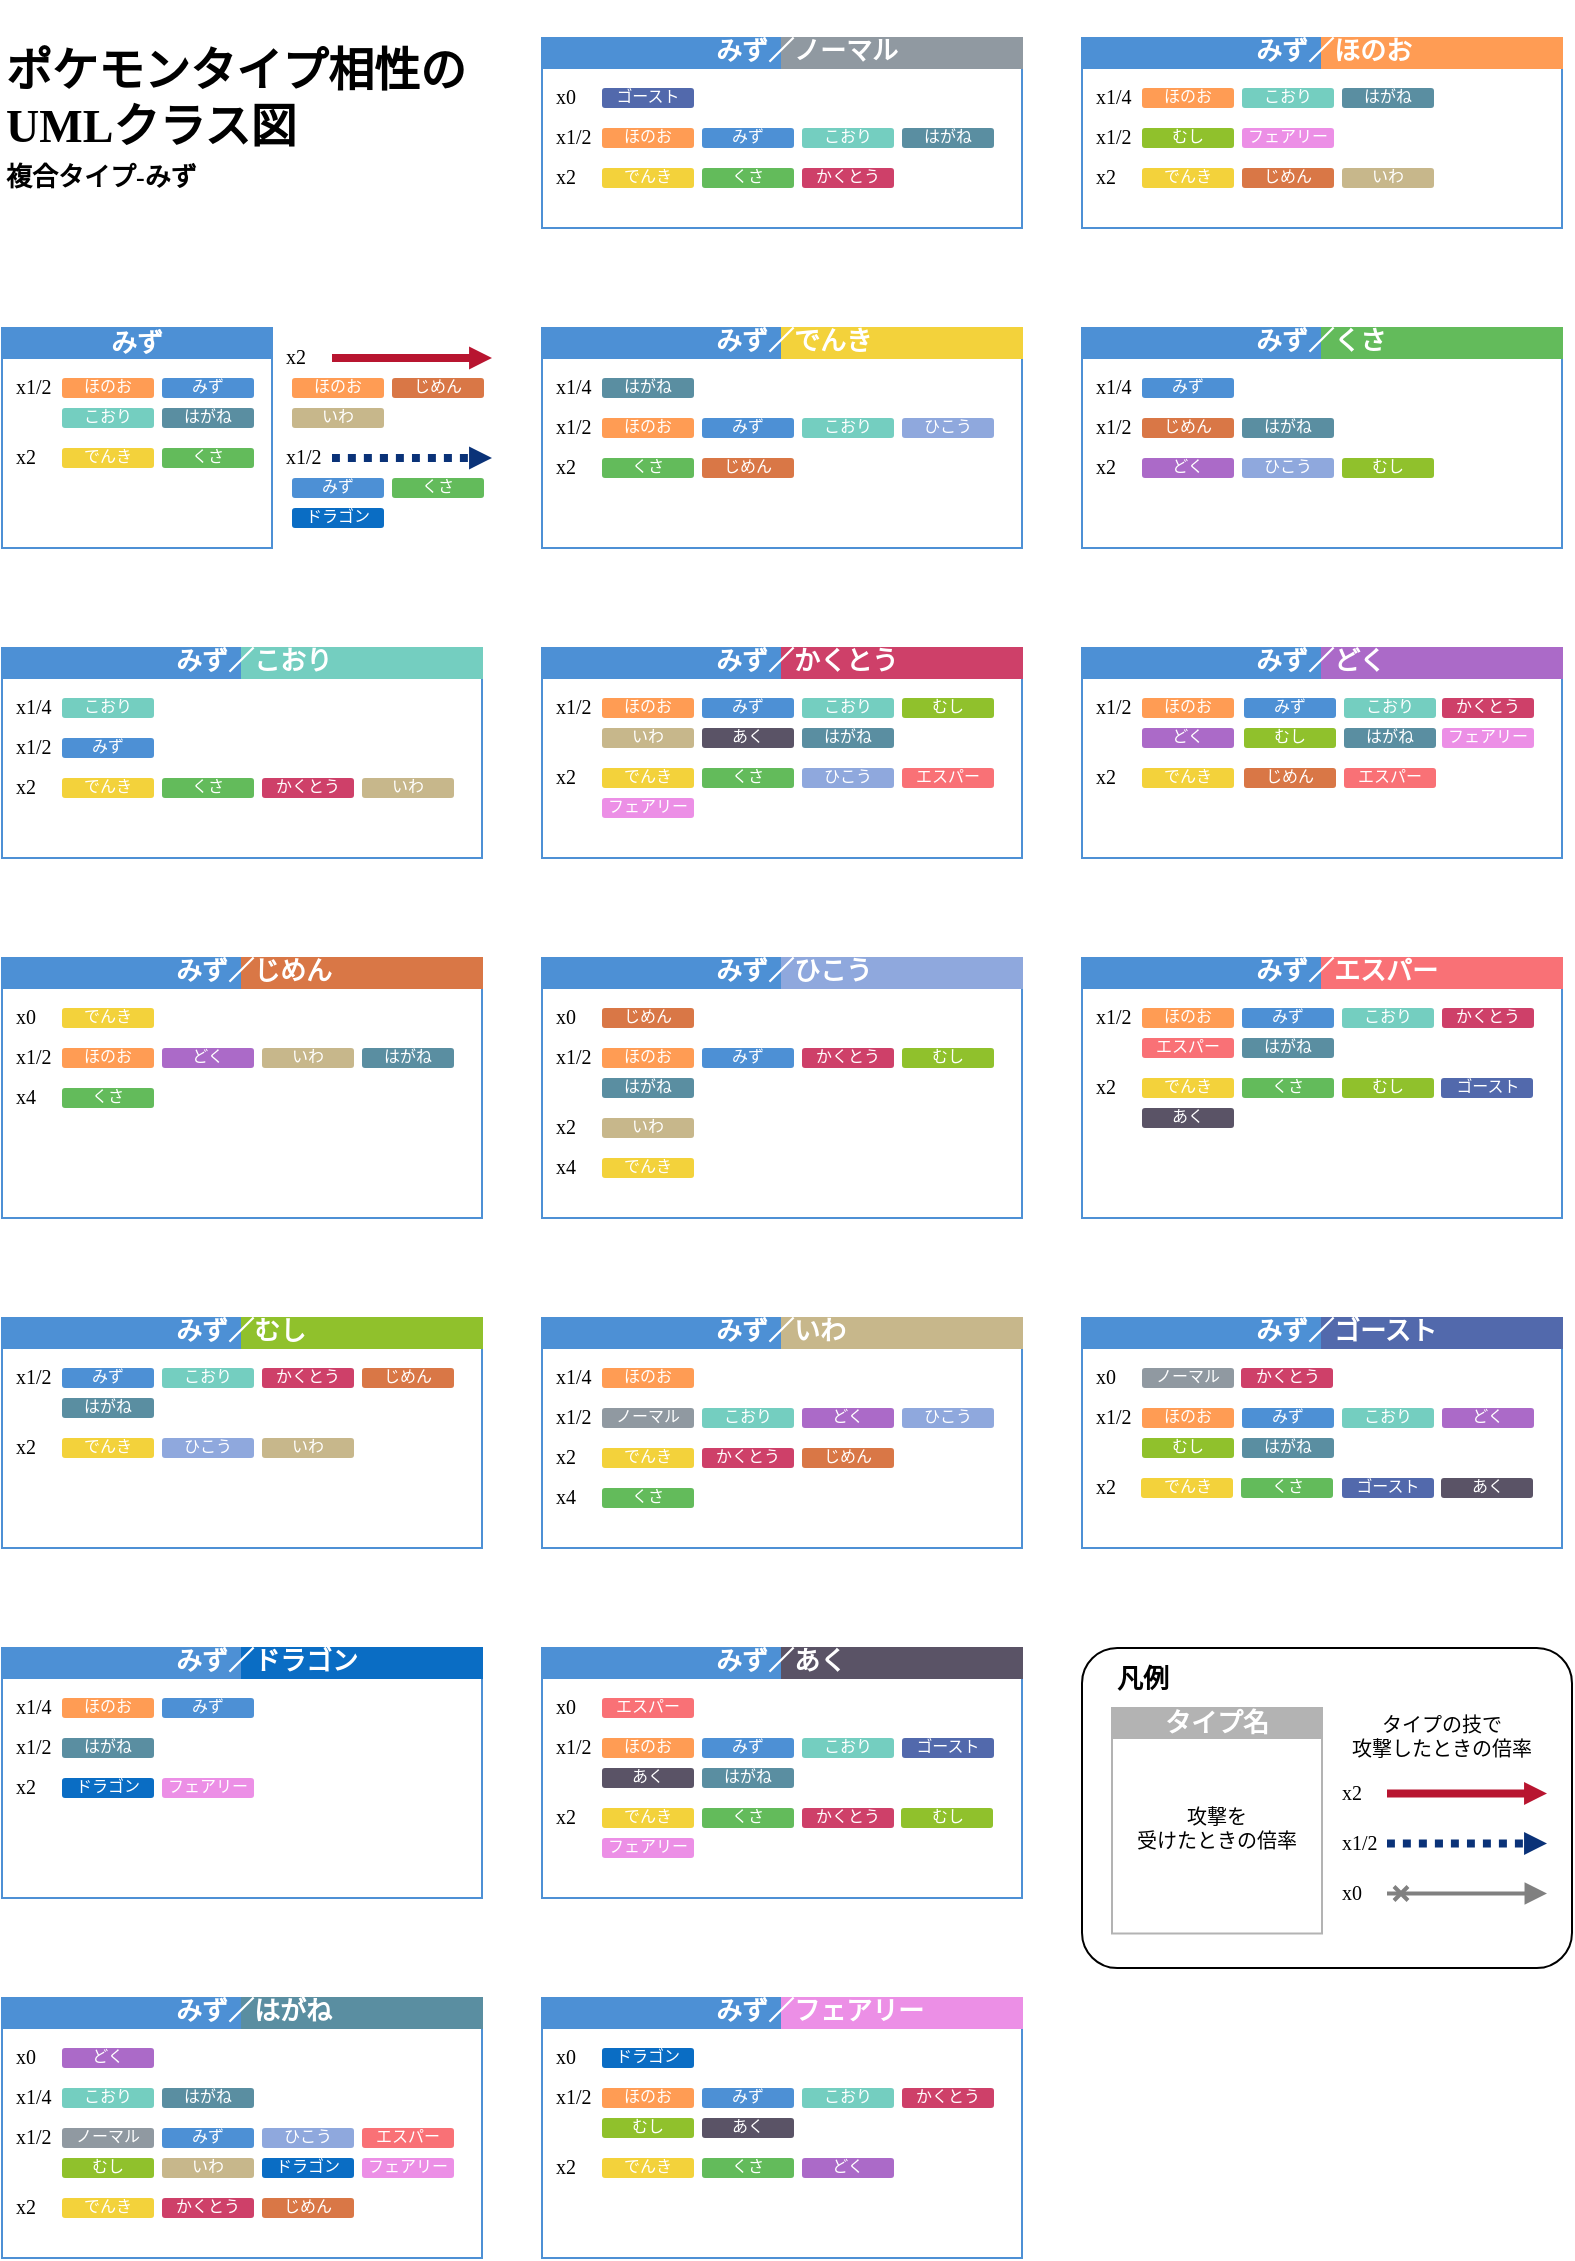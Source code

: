 <mxfile version="20.7.4" type="device"><diagram id="Qr_8famAjaqVTtmJdwXq" name="Page-1"><mxGraphModel dx="978" dy="600" grid="1" gridSize="5" guides="1" tooltips="1" connect="1" arrows="1" fold="1" page="1" pageScale="1" pageWidth="827" pageHeight="1169" math="0" shadow="0"><root><mxCell id="0"/><mxCell id="d5I39jx0NeOhBKG1ckWR-7" value="legend" style="" parent="0"/><mxCell id="PEvTHKgHDkRlmW3VHJSa-126" value="" style="rounded=1;whiteSpace=wrap;html=1;fontFamily=Noto Sans JP;fontSize=8;fontColor=#000000;gradientColor=none;arcSize=11;fontSource=https%3A%2F%2Ffonts.googleapis.com%2Fcss%3Ffamily%3DNoto%2BSans%2BJP;" parent="d5I39jx0NeOhBKG1ckWR-7" vertex="1"><mxGeometry x="560" y="825" width="245" height="160" as="geometry"/></mxCell><mxCell id="PEvTHKgHDkRlmW3VHJSa-129" value="タイプ名" style="swimlane;whiteSpace=wrap;html=1;labelBackgroundColor=none;fontSize=13;fontColor=#FFFFFF;fillColor=#B3B3B3;labelBorderColor=none;strokeColor=#B3B3B3;startSize=15;verticalAlign=middle;horizontal=1;spacing=0;spacingTop=0;swimlaneFillColor=#FFFFFF;fontFamily=Noto Sans JP;fontSource=https%3A%2F%2Ffonts.googleapis.com%2Fcss%3Ffamily%3DNoto%2BSans%2BJP;spacingBottom=1;" parent="d5I39jx0NeOhBKG1ckWR-7" vertex="1"><mxGeometry x="575" y="855" width="105" height="112.75" as="geometry"><mxRectangle x="925" y="585" width="70" height="40" as="alternateBounds"/></mxGeometry></mxCell><mxCell id="PEvTHKgHDkRlmW3VHJSa-130" value="攻撃を&lt;br&gt;受けたときの倍率" style="text;html=1;strokeColor=none;fillColor=none;align=center;verticalAlign=middle;whiteSpace=wrap;rounded=0;labelBackgroundColor=none;labelBorderColor=none;fontSize=10;fontColor=#000000;fontFamily=Noto Sans JP;fontSource=https%3A%2F%2Ffonts.googleapis.com%2Fcss%3Ffamily%3DNoto%2BSans%2BJP;" parent="PEvTHKgHDkRlmW3VHJSa-129" vertex="1"><mxGeometry y="40" width="105" height="40" as="geometry"/></mxCell><mxCell id="PEvTHKgHDkRlmW3VHJSa-139" value="タイプの技で&lt;br&gt;攻撃したときの倍率" style="text;html=1;strokeColor=none;fillColor=none;align=center;verticalAlign=middle;whiteSpace=wrap;rounded=0;labelBackgroundColor=none;labelBorderColor=none;fontSize=10;fontColor=#000000;fontFamily=Noto Sans JP;fontSource=https%3A%2F%2Ffonts.googleapis.com%2Fcss%3Ffamily%3DNoto%2BSans%2BJP;" parent="d5I39jx0NeOhBKG1ckWR-7" vertex="1"><mxGeometry x="680" y="855" width="120" height="27" as="geometry"/></mxCell><mxCell id="PEvTHKgHDkRlmW3VHJSa-128" value="&lt;p style=&quot;line-height: 100%;&quot;&gt;&lt;font style=&quot;font-size: 13px;&quot;&gt;凡例&lt;/font&gt;&lt;/p&gt;" style="text;strokeColor=none;fillColor=none;html=1;fontSize=24;fontStyle=1;verticalAlign=middle;align=center;fontFamily=Noto Sans JP;fontColor=#000000;gradientColor=none;rounded=1;arcSize=0;fontSource=https%3A%2F%2Ffonts.googleapis.com%2Fcss%3Ffamily%3DNoto%2BSans%2BJP;spacing=0;horizontal=1;" parent="d5I39jx0NeOhBKG1ckWR-7" vertex="1"><mxGeometry x="570" y="825" width="40" height="25" as="geometry"/></mxCell><mxCell id="gQjBJa5YPRh5_dlr3NV6-1" value="x2" style="text;html=1;strokeColor=none;fillColor=none;align=left;verticalAlign=middle;whiteSpace=wrap;rounded=0;labelBackgroundColor=none;labelBorderColor=none;fontSize=10;fontColor=#000000;fontFamily=Noto Sans JP;fontSource=https%3A%2F%2Ffonts.googleapis.com%2Fcss%3Ffamily%3DNoto%2BSans%2BJP;spacingBottom=2;fontStyle=0;" parent="d5I39jx0NeOhBKG1ckWR-7" vertex="1"><mxGeometry x="687.5" y="887.75" width="25" height="20" as="geometry"/></mxCell><mxCell id="gQjBJa5YPRh5_dlr3NV6-2" value="" style="endArrow=block;html=1;rounded=0;fontSize=12;startSize=14;endSize=1;sourcePerimeterSpacing=8;targetPerimeterSpacing=8;curved=1;exitX=1;exitY=0.5;exitDx=0;exitDy=0;endFill=1;strokeWidth=4;strokeColor=#B81530;" parent="d5I39jx0NeOhBKG1ckWR-7" source="gQjBJa5YPRh5_dlr3NV6-1" edge="1"><mxGeometry width="50" height="50" relative="1" as="geometry"><mxPoint x="817.5" y="1022.75" as="sourcePoint"/><mxPoint x="792.5" y="897.75" as="targetPoint"/></mxGeometry></mxCell><mxCell id="gQjBJa5YPRh5_dlr3NV6-3" value="x1/2" style="text;html=1;strokeColor=none;fillColor=none;align=left;verticalAlign=middle;whiteSpace=wrap;rounded=0;labelBackgroundColor=none;labelBorderColor=none;fontSize=10;fontColor=#000000;fontFamily=Noto Sans JP;fontSource=https%3A%2F%2Ffonts.googleapis.com%2Fcss%3Ffamily%3DNoto%2BSans%2BJP;spacingBottom=2;fontStyle=0;" parent="d5I39jx0NeOhBKG1ckWR-7" vertex="1"><mxGeometry x="687.5" y="912.75" width="25" height="20" as="geometry"/></mxCell><mxCell id="gQjBJa5YPRh5_dlr3NV6-4" value="" style="endArrow=block;html=1;rounded=0;fontSize=12;startSize=14;endSize=1;sourcePerimeterSpacing=8;targetPerimeterSpacing=8;curved=1;exitX=1;exitY=0.5;exitDx=0;exitDy=0;endFill=1;strokeWidth=4;strokeColor=#0A3278;dashed=1;dashPattern=1 1;" parent="d5I39jx0NeOhBKG1ckWR-7" source="gQjBJa5YPRh5_dlr3NV6-3" edge="1"><mxGeometry width="50" height="50" relative="1" as="geometry"><mxPoint x="812.5" y="1042.75" as="sourcePoint"/><mxPoint x="792.5" y="922.75" as="targetPoint"/></mxGeometry></mxCell><mxCell id="gQjBJa5YPRh5_dlr3NV6-5" value="x0" style="text;html=1;strokeColor=none;fillColor=none;align=left;verticalAlign=middle;whiteSpace=wrap;rounded=0;labelBackgroundColor=none;labelBorderColor=none;fontSize=10;fontColor=#000000;fontFamily=Noto Sans JP;fontSource=https%3A%2F%2Ffonts.googleapis.com%2Fcss%3Ffamily%3DNoto%2BSans%2BJP;spacingBottom=2;" parent="d5I39jx0NeOhBKG1ckWR-7" vertex="1"><mxGeometry x="687.5" y="937.75" width="25" height="20" as="geometry"/></mxCell><mxCell id="gQjBJa5YPRh5_dlr3NV6-6" value="" style="endArrow=block;html=1;rounded=0;fontSize=12;startSize=4;endSize=6;sourcePerimeterSpacing=8;targetPerimeterSpacing=8;curved=1;exitX=1;exitY=0.5;exitDx=0;exitDy=0;endFill=1;strokeWidth=2;strokeColor=#808080;startArrow=cross;startFill=0;" parent="d5I39jx0NeOhBKG1ckWR-7" source="gQjBJa5YPRh5_dlr3NV6-5" edge="1"><mxGeometry width="50" height="50" relative="1" as="geometry"><mxPoint x="812.5" y="1067.75" as="sourcePoint"/><mxPoint x="792.5" y="947.75" as="targetPoint"/></mxGeometry></mxCell><mxCell id="FaVOw6M2RNFCwPZKWC2a-0" value="&lt;font style=&quot;&quot; data-font-src=&quot;https://fonts.googleapis.com/css?family=Noto+Sans+JP&quot; face=&quot;Noto Sans JP&quot;&gt;&lt;b style=&quot;font-size: 23px;&quot;&gt;ポケモンタイプ相性の&lt;/b&gt;&lt;br&gt;&lt;b style=&quot;font-size: 23px;&quot;&gt;UMLクラス図 &lt;/b&gt;&lt;br&gt;&lt;b style=&quot;border-color: var(--border-color);&quot;&gt;&lt;font style=&quot;border-color: var(--border-color); font-size: 13px;&quot;&gt;複合タイプ‐みず&lt;/font&gt;&lt;/b&gt;&lt;br&gt;&lt;/font&gt;" style="text;html=1;strokeColor=none;fillColor=none;align=left;verticalAlign=middle;whiteSpace=wrap;rounded=0;fontSize=16;" parent="d5I39jx0NeOhBKG1ckWR-7" vertex="1"><mxGeometry x="20" y="15" width="240" height="90" as="geometry"/></mxCell><mxCell id="7CT7-fzxTGFmdZRkDlS7-124" value="" style="swimlane;whiteSpace=wrap;html=1;labelBackgroundColor=none;fontSize=13;fontColor=#FFFFFF;fillColor=#4D90D5;labelBorderColor=none;strokeColor=#4D90D5;startSize=15;verticalAlign=middle;horizontal=1;spacing=0;spacingTop=0;swimlaneFillColor=#FFFFFF;fontFamily=Noto Sans JP;fontSource=https%3A%2F%2Ffonts.googleapis.com%2Fcss%3Ffamily%3DNoto%2BSans%2BJP;spacingBottom=1;fillStyle=auto;gradientColor=none;gradientDirection=east;perimeterSpacing=0;rounded=0;shadow=0;glass=0;swimlaneLine=1;comic=0;enumerate=0;moveCells=0;treeMoving=0;metaEdit=0;snapToPoint=0;swimlaneBody=1;swimlaneHead=1;separatorColor=none;strokeWidth=1;strokeOpacity=100;" parent="d5I39jx0NeOhBKG1ckWR-7" vertex="1"><mxGeometry x="290" y="20" width="240" height="95" as="geometry"><mxRectangle x="35" y="55" width="70" height="40" as="alternateBounds"/></mxGeometry></mxCell><mxCell id="7CT7-fzxTGFmdZRkDlS7-125" value="x0" style="text;html=1;strokeColor=none;fillColor=none;align=left;verticalAlign=middle;whiteSpace=wrap;rounded=0;labelBackgroundColor=none;labelBorderColor=none;fontSize=10;fontColor=#000000;fontFamily=Noto Sans JP;fontSource=https%3A%2F%2Ffonts.googleapis.com%2Fcss%3Ffamily%3DNoto%2BSans%2BJP;spacingBottom=2;" parent="7CT7-fzxTGFmdZRkDlS7-124" vertex="1"><mxGeometry x="5" y="20" width="25" height="20" as="geometry"/></mxCell><mxCell id="7CT7-fzxTGFmdZRkDlS7-126" value="x1/2" style="text;html=1;strokeColor=none;fillColor=none;align=left;verticalAlign=middle;whiteSpace=wrap;rounded=0;labelBackgroundColor=none;labelBorderColor=none;fontSize=10;fontColor=#000000;fontFamily=Noto Sans JP;fontSource=https%3A%2F%2Ffonts.googleapis.com%2Fcss%3Ffamily%3DNoto%2BSans%2BJP;spacingBottom=2;" parent="7CT7-fzxTGFmdZRkDlS7-124" vertex="1"><mxGeometry x="5" y="40" width="25" height="20" as="geometry"/></mxCell><mxCell id="7CT7-fzxTGFmdZRkDlS7-127" value="" style="rounded=0;whiteSpace=wrap;html=1;shadow=0;glass=0;comic=0;sketch=0;fillStyle=auto;strokeColor=#9099A1;strokeWidth=1;fontSize=16;fontColor=#FFFFFF;fillColor=#9099A1;gradientColor=none;gradientDirection=east;align=left;" parent="7CT7-fzxTGFmdZRkDlS7-124" vertex="1"><mxGeometry x="120" width="120" height="15" as="geometry"/></mxCell><mxCell id="7CT7-fzxTGFmdZRkDlS7-128" value="&lt;p style=&quot;line-height: 100%;&quot;&gt;&lt;font style=&quot;font-size: 13px;&quot;&gt;&lt;b&gt;みず／ノーマル&lt;/b&gt;&lt;/font&gt;&lt;/p&gt;" style="text;strokeColor=none;fillColor=none;align=left;verticalAlign=middle;whiteSpace=wrap;rounded=0;shadow=0;glass=0;comic=0;sketch=0;fillStyle=auto;strokeWidth=1;fontFamily=Noto Sans JP;fontSource=https%3A%2F%2Ffonts.googleapis.com%2Fcss%3Ffamily%3DNoto%2BSans%2BJP;fontSize=16;fontColor=#FFFFFF;spacing=0;html=1;spacingRight=0;spacingTop=-4;spacingLeft=87;" parent="7CT7-fzxTGFmdZRkDlS7-124" vertex="1"><mxGeometry width="240" height="15" as="geometry"/></mxCell><mxCell id="7CT7-fzxTGFmdZRkDlS7-129" value="x2" style="text;html=1;strokeColor=none;fillColor=none;align=left;verticalAlign=middle;whiteSpace=wrap;rounded=0;labelBackgroundColor=none;labelBorderColor=none;fontSize=10;fontColor=#000000;fontFamily=Noto Sans JP;fontSource=https%3A%2F%2Ffonts.googleapis.com%2Fcss%3Ffamily%3DNoto%2BSans%2BJP;spacingBottom=2;" parent="7CT7-fzxTGFmdZRkDlS7-124" vertex="1"><mxGeometry x="5" y="60" width="25" height="20" as="geometry"/></mxCell><mxCell id="Pr32Iz8VlmyBrWNbKnw7-223" value="ゴースト" style="rounded=1;whiteSpace=wrap;html=1;labelBackgroundColor=none;fontSize=8;fontColor=#FFFFFF;fillColor=#5269ac;strokeColor=none;fontStyle=0;spacing=0;spacingTop=0;fontFamily=Noto Sans JP;fontSource=https%3A%2F%2Ffonts.googleapis.com%2Fcss%3Ffamily%3DNoto%2BSans%2BJP;spacingBottom=2;" parent="7CT7-fzxTGFmdZRkDlS7-124" vertex="1"><mxGeometry x="30" y="25" width="46" height="10" as="geometry"/></mxCell><mxCell id="7CT7-fzxTGFmdZRkDlS7-130" value="ほのお" style="rounded=1;whiteSpace=wrap;html=1;labelBackgroundColor=none;fontSize=8;fontColor=#FFFFFF;fillColor=#ff9c54;strokeColor=none;fontStyle=0;spacing=0;spacingTop=0;fontFamily=Noto Sans JP;fontSource=https%3A%2F%2Ffonts.googleapis.com%2Fcss%3Ffamily%3DNoto%2BSans%2BJP;spacingBottom=2;" parent="7CT7-fzxTGFmdZRkDlS7-124" vertex="1"><mxGeometry x="30" y="45" width="46" height="10" as="geometry"/></mxCell><mxCell id="7CT7-fzxTGFmdZRkDlS7-131" value="みず" style="rounded=1;whiteSpace=wrap;html=1;labelBackgroundColor=none;fontSize=8;fontColor=#FFFFFF;fillColor=#4d90d5;strokeColor=none;fontStyle=0;spacing=0;spacingTop=0;fontFamily=Noto Sans JP;fontSource=https%3A%2F%2Ffonts.googleapis.com%2Fcss%3Ffamily%3DNoto%2BSans%2BJP;spacingBottom=2;" parent="7CT7-fzxTGFmdZRkDlS7-124" vertex="1"><mxGeometry x="80" y="45" width="46" height="10" as="geometry"/></mxCell><mxCell id="7CT7-fzxTGFmdZRkDlS7-132" value="こおり" style="rounded=1;whiteSpace=wrap;html=1;labelBackgroundColor=none;fontSize=8;fontColor=#FFFFFF;fillColor=#74cec0;strokeColor=none;fontStyle=0;spacing=0;spacingTop=0;fontFamily=Noto Sans JP;fontSource=https%3A%2F%2Ffonts.googleapis.com%2Fcss%3Ffamily%3DNoto%2BSans%2BJP;spacingBottom=2;" parent="7CT7-fzxTGFmdZRkDlS7-124" vertex="1"><mxGeometry x="130" y="45" width="46" height="10" as="geometry"/></mxCell><mxCell id="7CT7-fzxTGFmdZRkDlS7-133" value="はがね" style="rounded=1;whiteSpace=wrap;html=1;labelBackgroundColor=none;fontSize=8;fontColor=#FFFFFF;fillColor=#5a8ea1;strokeColor=none;fontStyle=0;spacing=0;spacingTop=0;fontFamily=Noto Sans JP;fontSource=https%3A%2F%2Ffonts.googleapis.com%2Fcss%3Ffamily%3DNoto%2BSans%2BJP;spacingBottom=2;" parent="7CT7-fzxTGFmdZRkDlS7-124" vertex="1"><mxGeometry x="180" y="45" width="46" height="10" as="geometry"/></mxCell><mxCell id="7CT7-fzxTGFmdZRkDlS7-134" value="でんき" style="rounded=1;whiteSpace=wrap;html=1;labelBackgroundColor=none;fontSize=8;fontColor=#FFFFFF;fillColor=#f3d23b;strokeColor=none;fontStyle=0;spacing=0;spacingTop=0;fontFamily=Noto Sans JP;fontSource=https%3A%2F%2Ffonts.googleapis.com%2Fcss%3Ffamily%3DNoto%2BSans%2BJP;spacingBottom=2;" parent="7CT7-fzxTGFmdZRkDlS7-124" vertex="1"><mxGeometry x="30" y="65" width="46" height="10" as="geometry"/></mxCell><mxCell id="7CT7-fzxTGFmdZRkDlS7-135" value="くさ" style="rounded=1;whiteSpace=wrap;html=1;labelBackgroundColor=none;fontSize=8;fontColor=#FFFFFF;fillColor=#63bb5b;strokeColor=none;fontStyle=0;spacing=0;spacingTop=0;fontFamily=Noto Sans JP;fontSource=https%3A%2F%2Ffonts.googleapis.com%2Fcss%3Ffamily%3DNoto%2BSans%2BJP;spacingBottom=2;" parent="7CT7-fzxTGFmdZRkDlS7-124" vertex="1"><mxGeometry x="80" y="65" width="46" height="10" as="geometry"/></mxCell><mxCell id="Pr32Iz8VlmyBrWNbKnw7-231" value="かくとう" style="rounded=1;whiteSpace=wrap;html=1;labelBackgroundColor=none;fontSize=8;fontColor=#FFFFFF;fillColor=#ce4069;strokeColor=none;fontStyle=0;spacing=0;spacingTop=0;fontFamily=Noto Sans JP;fontSource=https%3A%2F%2Ffonts.googleapis.com%2Fcss%3Ffamily%3DNoto%2BSans%2BJP;spacingBottom=2;" parent="7CT7-fzxTGFmdZRkDlS7-124" vertex="1"><mxGeometry x="130" y="65" width="46" height="10" as="geometry"/></mxCell><mxCell id="T1aidDUFuBtpGbwbw_-o-0" value="" style="swimlane;whiteSpace=wrap;html=1;labelBackgroundColor=none;fontSize=13;fontColor=#FFFFFF;fillColor=#4D90D5;labelBorderColor=none;strokeColor=#4D90D5;startSize=15;verticalAlign=middle;horizontal=1;spacing=0;spacingTop=0;swimlaneFillColor=#FFFFFF;fontFamily=Noto Sans JP;fontSource=https%3A%2F%2Ffonts.googleapis.com%2Fcss%3Ffamily%3DNoto%2BSans%2BJP;spacingBottom=1;fillStyle=auto;gradientColor=none;gradientDirection=east;perimeterSpacing=0;rounded=0;shadow=0;glass=0;swimlaneLine=1;comic=0;enumerate=0;moveCells=0;treeMoving=0;metaEdit=0;snapToPoint=0;swimlaneBody=1;swimlaneHead=1;separatorColor=none;strokeWidth=1;strokeOpacity=100;" parent="d5I39jx0NeOhBKG1ckWR-7" vertex="1"><mxGeometry x="560" y="20" width="240" height="95" as="geometry"><mxRectangle x="35" y="55" width="70" height="40" as="alternateBounds"/></mxGeometry></mxCell><mxCell id="T1aidDUFuBtpGbwbw_-o-1" value="x1/4" style="text;html=1;strokeColor=none;fillColor=none;align=left;verticalAlign=middle;whiteSpace=wrap;rounded=0;labelBackgroundColor=none;labelBorderColor=none;fontSize=10;fontColor=#000000;fontFamily=Noto Sans JP;fontSource=https%3A%2F%2Ffonts.googleapis.com%2Fcss%3Ffamily%3DNoto%2BSans%2BJP;spacingBottom=2;" parent="T1aidDUFuBtpGbwbw_-o-0" vertex="1"><mxGeometry x="5" y="20" width="25" height="20" as="geometry"/></mxCell><mxCell id="T1aidDUFuBtpGbwbw_-o-2" value="x1/2" style="text;html=1;strokeColor=none;fillColor=none;align=left;verticalAlign=middle;whiteSpace=wrap;rounded=0;labelBackgroundColor=none;labelBorderColor=none;fontSize=10;fontColor=#000000;fontFamily=Noto Sans JP;fontSource=https%3A%2F%2Ffonts.googleapis.com%2Fcss%3Ffamily%3DNoto%2BSans%2BJP;spacingBottom=2;" parent="T1aidDUFuBtpGbwbw_-o-0" vertex="1"><mxGeometry x="5" y="40" width="25" height="20" as="geometry"/></mxCell><mxCell id="T1aidDUFuBtpGbwbw_-o-3" value="" style="rounded=0;whiteSpace=wrap;html=1;shadow=0;glass=0;comic=0;sketch=0;fillStyle=auto;strokeColor=#FF9C54;strokeWidth=1;fontSize=16;fontColor=#FFFFFF;fillColor=#FF9C54;gradientColor=none;gradientDirection=east;align=left;" parent="T1aidDUFuBtpGbwbw_-o-0" vertex="1"><mxGeometry x="120" width="120" height="15" as="geometry"/></mxCell><mxCell id="T1aidDUFuBtpGbwbw_-o-4" value="&lt;p style=&quot;line-height: 100%;&quot;&gt;&lt;font style=&quot;font-size: 13px;&quot;&gt;&lt;b&gt;みず／ほのお&lt;/b&gt;&lt;/font&gt;&lt;/p&gt;" style="text;strokeColor=none;fillColor=none;align=left;verticalAlign=middle;whiteSpace=wrap;rounded=0;shadow=0;glass=0;comic=0;sketch=0;fillStyle=auto;strokeWidth=1;fontFamily=Noto Sans JP;fontSource=https%3A%2F%2Ffonts.googleapis.com%2Fcss%3Ffamily%3DNoto%2BSans%2BJP;fontSize=16;fontColor=#FFFFFF;spacing=0;html=1;spacingRight=0;spacingTop=-4;spacingLeft=87;" parent="T1aidDUFuBtpGbwbw_-o-0" vertex="1"><mxGeometry width="240" height="15" as="geometry"/></mxCell><mxCell id="T1aidDUFuBtpGbwbw_-o-5" value="x2" style="text;html=1;strokeColor=none;fillColor=none;align=left;verticalAlign=middle;whiteSpace=wrap;rounded=0;labelBackgroundColor=none;labelBorderColor=none;fontSize=10;fontColor=#000000;fontFamily=Noto Sans JP;fontSource=https%3A%2F%2Ffonts.googleapis.com%2Fcss%3Ffamily%3DNoto%2BSans%2BJP;spacingBottom=2;" parent="T1aidDUFuBtpGbwbw_-o-0" vertex="1"><mxGeometry x="5" y="60" width="25" height="20" as="geometry"/></mxCell><mxCell id="Pr32Iz8VlmyBrWNbKnw7-187" value="ほのお" style="rounded=1;whiteSpace=wrap;html=1;labelBackgroundColor=none;fontSize=8;fontColor=#FFFFFF;fillColor=#ff9c54;strokeColor=none;fontStyle=0;spacing=0;spacingTop=0;fontFamily=Noto Sans JP;fontSource=https%3A%2F%2Ffonts.googleapis.com%2Fcss%3Ffamily%3DNoto%2BSans%2BJP;spacingBottom=2;" parent="T1aidDUFuBtpGbwbw_-o-0" vertex="1"><mxGeometry x="30" y="25" width="46" height="10" as="geometry"/></mxCell><mxCell id="Pr32Iz8VlmyBrWNbKnw7-162" value="こおり" style="rounded=1;whiteSpace=wrap;html=1;labelBackgroundColor=none;fontSize=8;fontColor=#FFFFFF;fillColor=#74cec0;strokeColor=none;fontStyle=0;spacing=0;spacingTop=0;fontFamily=Noto Sans JP;fontSource=https%3A%2F%2Ffonts.googleapis.com%2Fcss%3Ffamily%3DNoto%2BSans%2BJP;spacingBottom=2;" parent="T1aidDUFuBtpGbwbw_-o-0" vertex="1"><mxGeometry x="80" y="25" width="46" height="10" as="geometry"/></mxCell><mxCell id="Pr32Iz8VlmyBrWNbKnw7-185" value="はがね" style="rounded=1;whiteSpace=wrap;html=1;labelBackgroundColor=none;fontSize=8;fontColor=#FFFFFF;fillColor=#5a8ea1;strokeColor=none;fontStyle=0;spacing=0;spacingTop=0;fontFamily=Noto Sans JP;fontSource=https%3A%2F%2Ffonts.googleapis.com%2Fcss%3Ffamily%3DNoto%2BSans%2BJP;spacingBottom=2;" parent="T1aidDUFuBtpGbwbw_-o-0" vertex="1"><mxGeometry x="130" y="25" width="46" height="10" as="geometry"/></mxCell><mxCell id="Pr32Iz8VlmyBrWNbKnw7-184" value="むし" style="rounded=1;whiteSpace=wrap;html=1;labelBackgroundColor=none;fontSize=8;fontColor=#FFFFFF;fillColor=#90c12c;strokeColor=none;fontStyle=0;spacing=0;spacingTop=0;fontFamily=Noto Sans JP;fontSource=https%3A%2F%2Ffonts.googleapis.com%2Fcss%3Ffamily%3DNoto%2BSans%2BJP;spacingBottom=2;" parent="T1aidDUFuBtpGbwbw_-o-0" vertex="1"><mxGeometry x="30" y="45" width="46" height="10" as="geometry"/></mxCell><mxCell id="Pr32Iz8VlmyBrWNbKnw7-230" value="フェアリー" style="rounded=1;whiteSpace=wrap;html=1;labelBackgroundColor=none;fontSize=8;fontColor=#FFFFFF;fillColor=#ec8fe6;strokeColor=none;fontStyle=0;spacing=0;spacingTop=0;fontFamily=Noto Sans JP;fontSource=https%3A%2F%2Ffonts.googleapis.com%2Fcss%3Ffamily%3DNoto%2BSans%2BJP;spacingBottom=2;" parent="T1aidDUFuBtpGbwbw_-o-0" vertex="1"><mxGeometry x="80" y="45" width="46" height="10" as="geometry"/></mxCell><mxCell id="T1aidDUFuBtpGbwbw_-o-6" value="でんき" style="rounded=1;whiteSpace=wrap;html=1;labelBackgroundColor=none;fontSize=8;fontColor=#FFFFFF;fillColor=#f3d23b;strokeColor=none;fontStyle=0;spacing=0;spacingTop=0;fontFamily=Noto Sans JP;fontSource=https%3A%2F%2Ffonts.googleapis.com%2Fcss%3Ffamily%3DNoto%2BSans%2BJP;spacingBottom=2;" parent="T1aidDUFuBtpGbwbw_-o-0" vertex="1"><mxGeometry x="30" y="65" width="46" height="10" as="geometry"/></mxCell><mxCell id="Pr32Iz8VlmyBrWNbKnw7-225" value="じめん" style="rounded=1;whiteSpace=wrap;html=1;labelBackgroundColor=none;fontSize=8;fontColor=#FFFFFF;fillColor=#d97746;strokeColor=none;fontStyle=0;spacing=0;spacingTop=0;fontFamily=Noto Sans JP;fontSource=https%3A%2F%2Ffonts.googleapis.com%2Fcss%3Ffamily%3DNoto%2BSans%2BJP;spacingBottom=2;" parent="T1aidDUFuBtpGbwbw_-o-0" vertex="1"><mxGeometry x="80" y="65" width="46" height="10" as="geometry"/></mxCell><mxCell id="Pr32Iz8VlmyBrWNbKnw7-226" value="いわ" style="rounded=1;whiteSpace=wrap;html=1;labelBackgroundColor=none;fontSize=8;fontColor=#FFFFFF;fillColor=#c7b78b;strokeColor=none;fontStyle=0;spacing=0;spacingTop=0;fontFamily=Noto Sans JP;fontSource=https%3A%2F%2Ffonts.googleapis.com%2Fcss%3Ffamily%3DNoto%2BSans%2BJP;spacingBottom=2;" parent="T1aidDUFuBtpGbwbw_-o-0" vertex="1"><mxGeometry x="130" y="65" width="46" height="10" as="geometry"/></mxCell><mxCell id="T1aidDUFuBtpGbwbw_-o-7" value="" style="swimlane;whiteSpace=wrap;html=1;labelBackgroundColor=none;fontSize=13;fontColor=#FFFFFF;fillColor=#4D90D5;labelBorderColor=none;strokeColor=#4D90D5;startSize=15;verticalAlign=middle;horizontal=1;spacing=0;spacingTop=0;swimlaneFillColor=#FFFFFF;fontFamily=Noto Sans JP;fontSource=https%3A%2F%2Ffonts.googleapis.com%2Fcss%3Ffamily%3DNoto%2BSans%2BJP;spacingBottom=1;fillStyle=auto;gradientColor=none;gradientDirection=east;perimeterSpacing=0;rounded=0;shadow=0;glass=0;swimlaneLine=1;comic=0;enumerate=0;moveCells=0;treeMoving=0;metaEdit=0;snapToPoint=0;swimlaneBody=1;swimlaneHead=1;separatorColor=none;strokeWidth=1;strokeOpacity=100;" parent="d5I39jx0NeOhBKG1ckWR-7" vertex="1"><mxGeometry x="290" y="165" width="240" height="110" as="geometry"><mxRectangle x="35" y="55" width="70" height="40" as="alternateBounds"/></mxGeometry></mxCell><mxCell id="T1aidDUFuBtpGbwbw_-o-8" value="x1/4" style="text;html=1;strokeColor=none;fillColor=none;align=left;verticalAlign=middle;whiteSpace=wrap;rounded=0;labelBackgroundColor=none;labelBorderColor=none;fontSize=10;fontColor=#000000;fontFamily=Noto Sans JP;fontSource=https%3A%2F%2Ffonts.googleapis.com%2Fcss%3Ffamily%3DNoto%2BSans%2BJP;spacingBottom=2;" parent="T1aidDUFuBtpGbwbw_-o-7" vertex="1"><mxGeometry x="5" y="20" width="25" height="20" as="geometry"/></mxCell><mxCell id="T1aidDUFuBtpGbwbw_-o-9" value="x1/2" style="text;html=1;strokeColor=none;fillColor=none;align=left;verticalAlign=middle;whiteSpace=wrap;rounded=0;labelBackgroundColor=none;labelBorderColor=none;fontSize=10;fontColor=#000000;fontFamily=Noto Sans JP;fontSource=https%3A%2F%2Ffonts.googleapis.com%2Fcss%3Ffamily%3DNoto%2BSans%2BJP;spacingBottom=2;" parent="T1aidDUFuBtpGbwbw_-o-7" vertex="1"><mxGeometry x="5" y="40" width="25" height="20" as="geometry"/></mxCell><mxCell id="T1aidDUFuBtpGbwbw_-o-10" value="" style="rounded=0;whiteSpace=wrap;html=1;shadow=0;glass=0;comic=0;sketch=0;fillStyle=auto;strokeColor=#F3D23B;strokeWidth=1;fontSize=16;fontColor=#FFFFFF;fillColor=#F3D23B;gradientColor=none;gradientDirection=east;align=left;" parent="T1aidDUFuBtpGbwbw_-o-7" vertex="1"><mxGeometry x="120" width="120" height="15" as="geometry"/></mxCell><mxCell id="T1aidDUFuBtpGbwbw_-o-11" value="&lt;p style=&quot;line-height: 100%;&quot;&gt;&lt;font style=&quot;font-size: 13px;&quot;&gt;&lt;b&gt;みず／でんき&lt;/b&gt;&lt;/font&gt;&lt;/p&gt;" style="text;strokeColor=none;fillColor=none;align=left;verticalAlign=middle;whiteSpace=wrap;rounded=0;shadow=0;glass=0;comic=0;sketch=0;fillStyle=auto;strokeWidth=1;fontFamily=Noto Sans JP;fontSource=https%3A%2F%2Ffonts.googleapis.com%2Fcss%3Ffamily%3DNoto%2BSans%2BJP;fontSize=16;fontColor=#FFFFFF;spacing=0;html=1;spacingRight=0;spacingTop=-4;spacingLeft=87;" parent="T1aidDUFuBtpGbwbw_-o-7" vertex="1"><mxGeometry width="240" height="15" as="geometry"/></mxCell><mxCell id="T1aidDUFuBtpGbwbw_-o-12" value="x2" style="text;html=1;strokeColor=none;fillColor=none;align=left;verticalAlign=middle;whiteSpace=wrap;rounded=0;labelBackgroundColor=none;labelBorderColor=none;fontSize=10;fontColor=#000000;fontFamily=Noto Sans JP;fontSource=https%3A%2F%2Ffonts.googleapis.com%2Fcss%3Ffamily%3DNoto%2BSans%2BJP;spacingBottom=2;" parent="T1aidDUFuBtpGbwbw_-o-7" vertex="1"><mxGeometry x="5" y="60" width="25" height="20" as="geometry"/></mxCell><mxCell id="Ium_XABTXv3M2RgFF2RF-8" value="はがね" style="rounded=1;whiteSpace=wrap;html=1;labelBackgroundColor=none;fontSize=8;fontColor=#FFFFFF;fillColor=#5a8ea1;strokeColor=none;fontStyle=0;spacing=0;spacingTop=0;fontFamily=Noto Sans JP;fontSource=https%3A%2F%2Ffonts.googleapis.com%2Fcss%3Ffamily%3DNoto%2BSans%2BJP;spacingBottom=2;" parent="T1aidDUFuBtpGbwbw_-o-7" vertex="1"><mxGeometry x="30" y="25" width="46" height="10" as="geometry"/></mxCell><mxCell id="T1aidDUFuBtpGbwbw_-o-13" value="ほのお" style="rounded=1;whiteSpace=wrap;html=1;labelBackgroundColor=none;fontSize=8;fontColor=#FFFFFF;fillColor=#ff9c54;strokeColor=none;fontStyle=0;spacing=0;spacingTop=0;fontFamily=Noto Sans JP;fontSource=https%3A%2F%2Ffonts.googleapis.com%2Fcss%3Ffamily%3DNoto%2BSans%2BJP;spacingBottom=2;" parent="T1aidDUFuBtpGbwbw_-o-7" vertex="1"><mxGeometry x="30" y="45" width="46" height="10" as="geometry"/></mxCell><mxCell id="T1aidDUFuBtpGbwbw_-o-14" value="みず" style="rounded=1;whiteSpace=wrap;html=1;labelBackgroundColor=none;fontSize=8;fontColor=#FFFFFF;fillColor=#4d90d5;strokeColor=none;fontStyle=0;spacing=0;spacingTop=0;fontFamily=Noto Sans JP;fontSource=https%3A%2F%2Ffonts.googleapis.com%2Fcss%3Ffamily%3DNoto%2BSans%2BJP;spacingBottom=2;" parent="T1aidDUFuBtpGbwbw_-o-7" vertex="1"><mxGeometry x="80" y="45" width="46" height="10" as="geometry"/></mxCell><mxCell id="T1aidDUFuBtpGbwbw_-o-15" value="こおり" style="rounded=1;whiteSpace=wrap;html=1;labelBackgroundColor=none;fontSize=8;fontColor=#FFFFFF;fillColor=#74cec0;strokeColor=none;fontStyle=0;spacing=0;spacingTop=0;fontFamily=Noto Sans JP;fontSource=https%3A%2F%2Ffonts.googleapis.com%2Fcss%3Ffamily%3DNoto%2BSans%2BJP;spacingBottom=2;" parent="T1aidDUFuBtpGbwbw_-o-7" vertex="1"><mxGeometry x="130" y="45" width="46" height="10" as="geometry"/></mxCell><mxCell id="Ium_XABTXv3M2RgFF2RF-7" value="ひこう" style="rounded=1;whiteSpace=wrap;html=1;labelBackgroundColor=none;fontSize=8;fontColor=#FFFFFF;fillColor=#8fa8dd;strokeColor=none;fontStyle=0;spacing=0;spacingTop=0;fontFamily=Noto Sans JP;fontSource=https%3A%2F%2Ffonts.googleapis.com%2Fcss%3Ffamily%3DNoto%2BSans%2BJP;spacingBottom=2;" parent="T1aidDUFuBtpGbwbw_-o-7" vertex="1"><mxGeometry x="180" y="45" width="46" height="10" as="geometry"/></mxCell><mxCell id="T1aidDUFuBtpGbwbw_-o-16" value="くさ" style="rounded=1;whiteSpace=wrap;html=1;labelBackgroundColor=none;fontSize=8;fontColor=#FFFFFF;fillColor=#63bb5b;strokeColor=none;fontStyle=0;spacing=0;spacingTop=0;fontFamily=Noto Sans JP;fontSource=https%3A%2F%2Ffonts.googleapis.com%2Fcss%3Ffamily%3DNoto%2BSans%2BJP;spacingBottom=2;" parent="T1aidDUFuBtpGbwbw_-o-7" vertex="1"><mxGeometry x="30" y="65" width="46" height="10" as="geometry"/></mxCell><mxCell id="Ium_XABTXv3M2RgFF2RF-4" value="じめん" style="rounded=1;whiteSpace=wrap;html=1;labelBackgroundColor=none;fontSize=8;fontColor=#FFFFFF;fillColor=#d97746;strokeColor=none;fontStyle=0;spacing=0;spacingTop=0;fontFamily=Noto Sans JP;fontSource=https%3A%2F%2Ffonts.googleapis.com%2Fcss%3Ffamily%3DNoto%2BSans%2BJP;spacingBottom=2;" parent="T1aidDUFuBtpGbwbw_-o-7" vertex="1"><mxGeometry x="80" y="65" width="46" height="10" as="geometry"/></mxCell><mxCell id="T1aidDUFuBtpGbwbw_-o-17" value="" style="swimlane;whiteSpace=wrap;html=1;labelBackgroundColor=none;fontSize=13;fontColor=#FFFFFF;fillColor=#4D90D5;labelBorderColor=none;strokeColor=#4D90D5;startSize=15;verticalAlign=middle;horizontal=1;spacing=0;spacingTop=0;swimlaneFillColor=#FFFFFF;fontFamily=Noto Sans JP;fontSource=https%3A%2F%2Ffonts.googleapis.com%2Fcss%3Ffamily%3DNoto%2BSans%2BJP;spacingBottom=1;fillStyle=auto;gradientColor=none;gradientDirection=east;perimeterSpacing=0;rounded=0;shadow=0;glass=0;swimlaneLine=1;comic=0;enumerate=0;moveCells=0;treeMoving=0;metaEdit=0;snapToPoint=0;swimlaneBody=1;swimlaneHead=1;separatorColor=none;strokeWidth=1;strokeOpacity=100;" parent="d5I39jx0NeOhBKG1ckWR-7" vertex="1"><mxGeometry x="560" y="165" width="240" height="110" as="geometry"><mxRectangle x="35" y="55" width="70" height="40" as="alternateBounds"/></mxGeometry></mxCell><mxCell id="T1aidDUFuBtpGbwbw_-o-18" value="x1/4" style="text;html=1;strokeColor=none;fillColor=none;align=left;verticalAlign=middle;whiteSpace=wrap;rounded=0;labelBackgroundColor=none;labelBorderColor=none;fontSize=10;fontColor=#000000;fontFamily=Noto Sans JP;fontSource=https%3A%2F%2Ffonts.googleapis.com%2Fcss%3Ffamily%3DNoto%2BSans%2BJP;spacingBottom=2;" parent="T1aidDUFuBtpGbwbw_-o-17" vertex="1"><mxGeometry x="5" y="20" width="25" height="20" as="geometry"/></mxCell><mxCell id="T1aidDUFuBtpGbwbw_-o-19" value="x1/2" style="text;html=1;strokeColor=none;fillColor=none;align=left;verticalAlign=middle;whiteSpace=wrap;rounded=0;labelBackgroundColor=none;labelBorderColor=none;fontSize=10;fontColor=#000000;fontFamily=Noto Sans JP;fontSource=https%3A%2F%2Ffonts.googleapis.com%2Fcss%3Ffamily%3DNoto%2BSans%2BJP;spacingBottom=2;" parent="T1aidDUFuBtpGbwbw_-o-17" vertex="1"><mxGeometry x="5" y="40" width="25" height="20" as="geometry"/></mxCell><mxCell id="T1aidDUFuBtpGbwbw_-o-20" value="" style="rounded=0;whiteSpace=wrap;html=1;shadow=0;glass=0;comic=0;sketch=0;fillStyle=auto;strokeColor=#63BB5B;strokeWidth=1;fontSize=16;fontColor=#FFFFFF;fillColor=#63BB5B;gradientColor=none;gradientDirection=east;align=left;" parent="T1aidDUFuBtpGbwbw_-o-17" vertex="1"><mxGeometry x="120" width="120" height="15" as="geometry"/></mxCell><mxCell id="T1aidDUFuBtpGbwbw_-o-21" value="&lt;p style=&quot;line-height: 100%;&quot;&gt;&lt;font style=&quot;font-size: 13px;&quot;&gt;&lt;b&gt;みず／くさ　&lt;/b&gt;&lt;/font&gt;&lt;/p&gt;" style="text;strokeColor=none;fillColor=none;align=left;verticalAlign=middle;whiteSpace=wrap;rounded=0;shadow=0;glass=0;comic=0;sketch=0;fillStyle=auto;strokeWidth=1;fontFamily=Noto Sans JP;fontSource=https%3A%2F%2Ffonts.googleapis.com%2Fcss%3Ffamily%3DNoto%2BSans%2BJP;fontSize=16;fontColor=#FFFFFF;spacing=0;html=1;spacingRight=0;spacingTop=-4;spacingLeft=87;" parent="T1aidDUFuBtpGbwbw_-o-17" vertex="1"><mxGeometry width="240" height="15" as="geometry"/></mxCell><mxCell id="T1aidDUFuBtpGbwbw_-o-22" value="x2" style="text;html=1;strokeColor=none;fillColor=none;align=left;verticalAlign=middle;whiteSpace=wrap;rounded=0;labelBackgroundColor=none;labelBorderColor=none;fontSize=10;fontColor=#000000;fontFamily=Noto Sans JP;fontSource=https%3A%2F%2Ffonts.googleapis.com%2Fcss%3Ffamily%3DNoto%2BSans%2BJP;spacingBottom=2;" parent="T1aidDUFuBtpGbwbw_-o-17" vertex="1"><mxGeometry x="5" y="60" width="25" height="20" as="geometry"/></mxCell><mxCell id="Ium_XABTXv3M2RgFF2RF-25" value="みず" style="rounded=1;whiteSpace=wrap;html=1;labelBackgroundColor=none;fontSize=8;fontColor=#FFFFFF;fillColor=#4d90d5;strokeColor=none;fontStyle=0;spacing=0;spacingTop=0;fontFamily=Noto Sans JP;fontSource=https%3A%2F%2Ffonts.googleapis.com%2Fcss%3Ffamily%3DNoto%2BSans%2BJP;spacingBottom=2;" parent="T1aidDUFuBtpGbwbw_-o-17" vertex="1"><mxGeometry x="30" y="25" width="46" height="10" as="geometry"/></mxCell><mxCell id="T1aidDUFuBtpGbwbw_-o-23" value="はがね" style="rounded=1;whiteSpace=wrap;html=1;labelBackgroundColor=none;fontSize=8;fontColor=#FFFFFF;fillColor=#5a8ea1;strokeColor=none;fontStyle=0;spacing=0;spacingTop=0;fontFamily=Noto Sans JP;fontSource=https%3A%2F%2Ffonts.googleapis.com%2Fcss%3Ffamily%3DNoto%2BSans%2BJP;spacingBottom=2;" parent="T1aidDUFuBtpGbwbw_-o-17" vertex="1"><mxGeometry x="80" y="45" width="46" height="10" as="geometry"/></mxCell><mxCell id="Ium_XABTXv3M2RgFF2RF-28" value="じめん" style="rounded=1;whiteSpace=wrap;html=1;labelBackgroundColor=none;fontSize=8;fontColor=#FFFFFF;fillColor=#d97746;strokeColor=none;fontStyle=0;spacing=0;spacingTop=0;fontFamily=Noto Sans JP;fontSource=https%3A%2F%2Ffonts.googleapis.com%2Fcss%3Ffamily%3DNoto%2BSans%2BJP;spacingBottom=2;" parent="T1aidDUFuBtpGbwbw_-o-17" vertex="1"><mxGeometry x="30" y="45" width="46" height="10" as="geometry"/></mxCell><mxCell id="Ium_XABTXv3M2RgFF2RF-22" value="どく" style="rounded=1;whiteSpace=wrap;html=1;labelBackgroundColor=none;fontSize=8;fontColor=#FFFFFF;fillColor=#ab6ac8;strokeColor=none;fontStyle=0;spacing=0;spacingTop=0;fontFamily=Noto Sans JP;fontSource=https%3A%2F%2Ffonts.googleapis.com%2Fcss%3Ffamily%3DNoto%2BSans%2BJP;spacingBottom=2;" parent="T1aidDUFuBtpGbwbw_-o-17" vertex="1"><mxGeometry x="30" y="65" width="46" height="10" as="geometry"/></mxCell><mxCell id="Ium_XABTXv3M2RgFF2RF-23" value="ひこう" style="rounded=1;whiteSpace=wrap;html=1;labelBackgroundColor=none;fontSize=8;fontColor=#FFFFFF;fillColor=#8fa8dd;strokeColor=none;fontStyle=0;spacing=0;spacingTop=0;fontFamily=Noto Sans JP;fontSource=https%3A%2F%2Ffonts.googleapis.com%2Fcss%3Ffamily%3DNoto%2BSans%2BJP;spacingBottom=2;" parent="T1aidDUFuBtpGbwbw_-o-17" vertex="1"><mxGeometry x="80" y="65" width="46" height="10" as="geometry"/></mxCell><mxCell id="Ium_XABTXv3M2RgFF2RF-24" value="むし" style="rounded=1;whiteSpace=wrap;html=1;labelBackgroundColor=none;fontSize=8;fontColor=#FFFFFF;fillColor=#90c12c;strokeColor=none;fontStyle=0;spacing=0;spacingTop=0;fontFamily=Noto Sans JP;fontSource=https%3A%2F%2Ffonts.googleapis.com%2Fcss%3Ffamily%3DNoto%2BSans%2BJP;spacingBottom=2;" parent="T1aidDUFuBtpGbwbw_-o-17" vertex="1"><mxGeometry x="130" y="65" width="46" height="10" as="geometry"/></mxCell><mxCell id="T1aidDUFuBtpGbwbw_-o-24" value="" style="swimlane;whiteSpace=wrap;html=1;labelBackgroundColor=none;fontSize=13;fontColor=#FFFFFF;fillColor=#4D90D5;labelBorderColor=none;strokeColor=#4D90D5;startSize=15;verticalAlign=middle;horizontal=1;spacing=0;spacingTop=0;swimlaneFillColor=#FFFFFF;fontFamily=Noto Sans JP;fontSource=https%3A%2F%2Ffonts.googleapis.com%2Fcss%3Ffamily%3DNoto%2BSans%2BJP;spacingBottom=1;fillStyle=auto;gradientColor=none;gradientDirection=east;perimeterSpacing=0;rounded=0;shadow=0;glass=0;swimlaneLine=1;comic=0;enumerate=0;moveCells=0;treeMoving=0;metaEdit=0;snapToPoint=0;swimlaneBody=1;swimlaneHead=1;separatorColor=none;strokeWidth=1;strokeOpacity=100;" parent="d5I39jx0NeOhBKG1ckWR-7" vertex="1"><mxGeometry x="20" y="325" width="240" height="105" as="geometry"><mxRectangle x="35" y="55" width="70" height="40" as="alternateBounds"/></mxGeometry></mxCell><mxCell id="T1aidDUFuBtpGbwbw_-o-25" value="x1/4" style="text;html=1;strokeColor=none;fillColor=none;align=left;verticalAlign=middle;whiteSpace=wrap;rounded=0;labelBackgroundColor=none;labelBorderColor=none;fontSize=10;fontColor=#000000;fontFamily=Noto Sans JP;fontSource=https%3A%2F%2Ffonts.googleapis.com%2Fcss%3Ffamily%3DNoto%2BSans%2BJP;spacingBottom=2;" parent="T1aidDUFuBtpGbwbw_-o-24" vertex="1"><mxGeometry x="5" y="20" width="25" height="20" as="geometry"/></mxCell><mxCell id="T1aidDUFuBtpGbwbw_-o-26" value="x1/2" style="text;html=1;strokeColor=none;fillColor=none;align=left;verticalAlign=middle;whiteSpace=wrap;rounded=0;labelBackgroundColor=none;labelBorderColor=none;fontSize=10;fontColor=#000000;fontFamily=Noto Sans JP;fontSource=https%3A%2F%2Ffonts.googleapis.com%2Fcss%3Ffamily%3DNoto%2BSans%2BJP;spacingBottom=2;" parent="T1aidDUFuBtpGbwbw_-o-24" vertex="1"><mxGeometry x="5" y="40" width="25" height="20" as="geometry"/></mxCell><mxCell id="T1aidDUFuBtpGbwbw_-o-27" value="" style="rounded=0;whiteSpace=wrap;html=1;shadow=0;glass=0;comic=0;sketch=0;fillStyle=auto;strokeColor=#74CEC0;strokeWidth=1;fontSize=16;fontColor=#FFFFFF;fillColor=#74CEC0;gradientColor=none;gradientDirection=east;align=left;" parent="T1aidDUFuBtpGbwbw_-o-24" vertex="1"><mxGeometry x="120" width="120" height="15" as="geometry"/></mxCell><mxCell id="T1aidDUFuBtpGbwbw_-o-28" value="&lt;p style=&quot;line-height: 100%;&quot;&gt;&lt;font style=&quot;font-size: 13px;&quot;&gt;&lt;b&gt;みず／こおり&lt;/b&gt;&lt;/font&gt;&lt;/p&gt;" style="text;strokeColor=none;fillColor=none;align=left;verticalAlign=middle;whiteSpace=wrap;rounded=0;shadow=0;glass=0;comic=0;sketch=0;fillStyle=auto;strokeWidth=1;fontFamily=Noto Sans JP;fontSource=https%3A%2F%2Ffonts.googleapis.com%2Fcss%3Ffamily%3DNoto%2BSans%2BJP;fontSize=16;fontColor=#FFFFFF;spacing=0;html=1;spacingRight=0;spacingTop=-4;spacingLeft=87;" parent="T1aidDUFuBtpGbwbw_-o-24" vertex="1"><mxGeometry width="240" height="15" as="geometry"/></mxCell><mxCell id="T1aidDUFuBtpGbwbw_-o-29" value="x2" style="text;html=1;strokeColor=none;fillColor=none;align=left;verticalAlign=middle;whiteSpace=wrap;rounded=0;labelBackgroundColor=none;labelBorderColor=none;fontSize=10;fontColor=#000000;fontFamily=Noto Sans JP;fontSource=https%3A%2F%2Ffonts.googleapis.com%2Fcss%3Ffamily%3DNoto%2BSans%2BJP;spacingBottom=2;" parent="T1aidDUFuBtpGbwbw_-o-24" vertex="1"><mxGeometry x="5" y="60" width="25" height="20" as="geometry"/></mxCell><mxCell id="Ium_XABTXv3M2RgFF2RF-36" value="こおり" style="rounded=1;whiteSpace=wrap;html=1;labelBackgroundColor=none;fontSize=8;fontColor=#FFFFFF;fillColor=#74cec0;strokeColor=none;fontStyle=0;spacing=0;spacingTop=0;fontFamily=Noto Sans JP;fontSource=https%3A%2F%2Ffonts.googleapis.com%2Fcss%3Ffamily%3DNoto%2BSans%2BJP;spacingBottom=2;" parent="T1aidDUFuBtpGbwbw_-o-24" vertex="1"><mxGeometry x="30" y="25" width="46" height="10" as="geometry"/></mxCell><mxCell id="T1aidDUFuBtpGbwbw_-o-30" value="みず" style="rounded=1;whiteSpace=wrap;html=1;labelBackgroundColor=none;fontSize=8;fontColor=#FFFFFF;fillColor=#4d90d5;strokeColor=none;fontStyle=0;spacing=0;spacingTop=0;fontFamily=Noto Sans JP;fontSource=https%3A%2F%2Ffonts.googleapis.com%2Fcss%3Ffamily%3DNoto%2BSans%2BJP;spacingBottom=2;" parent="T1aidDUFuBtpGbwbw_-o-24" vertex="1"><mxGeometry x="30" y="45" width="46" height="10" as="geometry"/></mxCell><mxCell id="Ium_XABTXv3M2RgFF2RF-33" value="かくとう" style="rounded=1;whiteSpace=wrap;html=1;labelBackgroundColor=none;fontSize=8;fontColor=#FFFFFF;fillColor=#ce4069;strokeColor=none;fontStyle=0;spacing=0;spacingTop=0;fontFamily=Noto Sans JP;fontSource=https%3A%2F%2Ffonts.googleapis.com%2Fcss%3Ffamily%3DNoto%2BSans%2BJP;spacingBottom=2;" parent="T1aidDUFuBtpGbwbw_-o-24" vertex="1"><mxGeometry x="130" y="65" width="46" height="10" as="geometry"/></mxCell><mxCell id="Ium_XABTXv3M2RgFF2RF-34" value="いわ" style="rounded=1;whiteSpace=wrap;html=1;labelBackgroundColor=none;fontSize=8;fontColor=#FFFFFF;fillColor=#c7b78b;strokeColor=none;fontStyle=0;spacing=0;spacingTop=0;fontFamily=Noto Sans JP;fontSource=https%3A%2F%2Ffonts.googleapis.com%2Fcss%3Ffamily%3DNoto%2BSans%2BJP;spacingBottom=2;" parent="T1aidDUFuBtpGbwbw_-o-24" vertex="1"><mxGeometry x="180" y="65" width="46" height="10" as="geometry"/></mxCell><mxCell id="T1aidDUFuBtpGbwbw_-o-31" value="でんき" style="rounded=1;whiteSpace=wrap;html=1;labelBackgroundColor=none;fontSize=8;fontColor=#FFFFFF;fillColor=#f3d23b;strokeColor=none;fontStyle=0;spacing=0;spacingTop=0;fontFamily=Noto Sans JP;fontSource=https%3A%2F%2Ffonts.googleapis.com%2Fcss%3Ffamily%3DNoto%2BSans%2BJP;spacingBottom=2;" parent="T1aidDUFuBtpGbwbw_-o-24" vertex="1"><mxGeometry x="30" y="65" width="46" height="10" as="geometry"/></mxCell><mxCell id="T1aidDUFuBtpGbwbw_-o-32" value="くさ" style="rounded=1;whiteSpace=wrap;html=1;labelBackgroundColor=none;fontSize=8;fontColor=#FFFFFF;fillColor=#63bb5b;strokeColor=none;fontStyle=0;spacing=0;spacingTop=0;fontFamily=Noto Sans JP;fontSource=https%3A%2F%2Ffonts.googleapis.com%2Fcss%3Ffamily%3DNoto%2BSans%2BJP;spacingBottom=2;" parent="T1aidDUFuBtpGbwbw_-o-24" vertex="1"><mxGeometry x="80" y="65" width="46" height="10" as="geometry"/></mxCell><mxCell id="T1aidDUFuBtpGbwbw_-o-33" value="" style="swimlane;whiteSpace=wrap;html=1;labelBackgroundColor=none;fontSize=13;fontColor=#FFFFFF;fillColor=#4D90D5;labelBorderColor=none;strokeColor=#4D90D5;startSize=15;verticalAlign=middle;horizontal=1;spacing=0;spacingTop=0;swimlaneFillColor=#FFFFFF;fontFamily=Noto Sans JP;fontSource=https%3A%2F%2Ffonts.googleapis.com%2Fcss%3Ffamily%3DNoto%2BSans%2BJP;spacingBottom=1;fillStyle=auto;gradientColor=none;gradientDirection=east;perimeterSpacing=0;rounded=0;shadow=0;glass=0;swimlaneLine=1;comic=0;enumerate=0;moveCells=0;treeMoving=0;metaEdit=0;snapToPoint=0;swimlaneBody=1;swimlaneHead=1;separatorColor=none;strokeWidth=1;strokeOpacity=100;" parent="d5I39jx0NeOhBKG1ckWR-7" vertex="1"><mxGeometry x="290" y="325" width="240" height="105" as="geometry"><mxRectangle x="35" y="55" width="70" height="40" as="alternateBounds"/></mxGeometry></mxCell><mxCell id="T1aidDUFuBtpGbwbw_-o-34" value="x1/2" style="text;html=1;strokeColor=none;fillColor=none;align=left;verticalAlign=middle;whiteSpace=wrap;rounded=0;labelBackgroundColor=none;labelBorderColor=none;fontSize=10;fontColor=#000000;fontFamily=Noto Sans JP;fontSource=https%3A%2F%2Ffonts.googleapis.com%2Fcss%3Ffamily%3DNoto%2BSans%2BJP;spacingBottom=2;" parent="T1aidDUFuBtpGbwbw_-o-33" vertex="1"><mxGeometry x="5" y="20" width="25" height="20" as="geometry"/></mxCell><mxCell id="T1aidDUFuBtpGbwbw_-o-35" value="x2" style="text;html=1;strokeColor=none;fillColor=none;align=left;verticalAlign=middle;whiteSpace=wrap;rounded=0;labelBackgroundColor=none;labelBorderColor=none;fontSize=10;fontColor=#000000;fontFamily=Noto Sans JP;fontSource=https%3A%2F%2Ffonts.googleapis.com%2Fcss%3Ffamily%3DNoto%2BSans%2BJP;spacingBottom=2;" parent="T1aidDUFuBtpGbwbw_-o-33" vertex="1"><mxGeometry x="5" y="55" width="25" height="20" as="geometry"/></mxCell><mxCell id="T1aidDUFuBtpGbwbw_-o-36" value="" style="rounded=0;whiteSpace=wrap;html=1;shadow=0;glass=0;comic=0;sketch=0;fillStyle=auto;strokeColor=#CE4069;strokeWidth=1;fontSize=16;fontColor=#FFFFFF;fillColor=#CE4069;gradientColor=none;gradientDirection=east;align=left;" parent="T1aidDUFuBtpGbwbw_-o-33" vertex="1"><mxGeometry x="120" width="120" height="15" as="geometry"/></mxCell><mxCell id="T1aidDUFuBtpGbwbw_-o-37" value="&lt;p style=&quot;line-height: 100%;&quot;&gt;&lt;font style=&quot;font-size: 13px;&quot;&gt;&lt;b&gt;みず／かくとう&lt;/b&gt;&lt;/font&gt;&lt;/p&gt;" style="text;strokeColor=none;fillColor=none;align=left;verticalAlign=middle;whiteSpace=wrap;rounded=0;shadow=0;glass=0;comic=0;sketch=0;fillStyle=auto;strokeWidth=1;fontFamily=Noto Sans JP;fontSource=https%3A%2F%2Ffonts.googleapis.com%2Fcss%3Ffamily%3DNoto%2BSans%2BJP;fontSize=16;fontColor=#FFFFFF;spacing=0;html=1;spacingRight=0;spacingTop=-4;spacingLeft=87;" parent="T1aidDUFuBtpGbwbw_-o-33" vertex="1"><mxGeometry width="240" height="15" as="geometry"/></mxCell><mxCell id="T1aidDUFuBtpGbwbw_-o-39" value="ほのお" style="rounded=1;whiteSpace=wrap;html=1;labelBackgroundColor=none;fontSize=8;fontColor=#FFFFFF;fillColor=#ff9c54;strokeColor=none;fontStyle=0;spacing=0;spacingTop=0;fontFamily=Noto Sans JP;fontSource=https%3A%2F%2Ffonts.googleapis.com%2Fcss%3Ffamily%3DNoto%2BSans%2BJP;spacingBottom=2;" parent="T1aidDUFuBtpGbwbw_-o-33" vertex="1"><mxGeometry x="30" y="25" width="46" height="10" as="geometry"/></mxCell><mxCell id="T1aidDUFuBtpGbwbw_-o-40" value="みず" style="rounded=1;whiteSpace=wrap;html=1;labelBackgroundColor=none;fontSize=8;fontColor=#FFFFFF;fillColor=#4d90d5;strokeColor=none;fontStyle=0;spacing=0;spacingTop=0;fontFamily=Noto Sans JP;fontSource=https%3A%2F%2Ffonts.googleapis.com%2Fcss%3Ffamily%3DNoto%2BSans%2BJP;spacingBottom=2;" parent="T1aidDUFuBtpGbwbw_-o-33" vertex="1"><mxGeometry x="80" y="25" width="46" height="10" as="geometry"/></mxCell><mxCell id="T1aidDUFuBtpGbwbw_-o-41" value="こおり" style="rounded=1;whiteSpace=wrap;html=1;labelBackgroundColor=none;fontSize=8;fontColor=#FFFFFF;fillColor=#74cec0;strokeColor=none;fontStyle=0;spacing=0;spacingTop=0;fontFamily=Noto Sans JP;fontSource=https%3A%2F%2Ffonts.googleapis.com%2Fcss%3Ffamily%3DNoto%2BSans%2BJP;spacingBottom=2;" parent="T1aidDUFuBtpGbwbw_-o-33" vertex="1"><mxGeometry x="130" y="25" width="46" height="10" as="geometry"/></mxCell><mxCell id="T1aidDUFuBtpGbwbw_-o-42" value="はがね" style="rounded=1;whiteSpace=wrap;html=1;labelBackgroundColor=none;fontSize=8;fontColor=#FFFFFF;fillColor=#5a8ea1;strokeColor=none;fontStyle=0;spacing=0;spacingTop=0;fontFamily=Noto Sans JP;fontSource=https%3A%2F%2Ffonts.googleapis.com%2Fcss%3Ffamily%3DNoto%2BSans%2BJP;spacingBottom=2;" parent="T1aidDUFuBtpGbwbw_-o-33" vertex="1"><mxGeometry x="130" y="40" width="46" height="10" as="geometry"/></mxCell><mxCell id="Ium_XABTXv3M2RgFF2RF-45" value="いわ" style="rounded=1;whiteSpace=wrap;html=1;labelBackgroundColor=none;fontSize=8;fontColor=#FFFFFF;fillColor=#c7b78b;strokeColor=none;fontStyle=0;spacing=0;spacingTop=0;fontFamily=Noto Sans JP;fontSource=https%3A%2F%2Ffonts.googleapis.com%2Fcss%3Ffamily%3DNoto%2BSans%2BJP;spacingBottom=2;" parent="T1aidDUFuBtpGbwbw_-o-33" vertex="1"><mxGeometry x="30" y="40" width="46" height="10" as="geometry"/></mxCell><mxCell id="Ium_XABTXv3M2RgFF2RF-44" value="むし" style="rounded=1;whiteSpace=wrap;html=1;labelBackgroundColor=none;fontSize=8;fontColor=#FFFFFF;fillColor=#90c12c;strokeColor=none;fontStyle=0;spacing=0;spacingTop=0;fontFamily=Noto Sans JP;fontSource=https%3A%2F%2Ffonts.googleapis.com%2Fcss%3Ffamily%3DNoto%2BSans%2BJP;spacingBottom=2;" parent="T1aidDUFuBtpGbwbw_-o-33" vertex="1"><mxGeometry x="180" y="25" width="46" height="10" as="geometry"/></mxCell><mxCell id="Ium_XABTXv3M2RgFF2RF-47" value="あく" style="rounded=1;whiteSpace=wrap;html=1;labelBackgroundColor=none;fontSize=8;fontColor=#FFFFFF;fillColor=#5a5366;strokeColor=none;fontStyle=0;spacing=0;spacingTop=0;fontFamily=Noto Sans JP;fontSource=https%3A%2F%2Ffonts.googleapis.com%2Fcss%3Ffamily%3DNoto%2BSans%2BJP;spacingBottom=2;" parent="T1aidDUFuBtpGbwbw_-o-33" vertex="1"><mxGeometry x="80" y="40" width="46" height="10" as="geometry"/></mxCell><mxCell id="T1aidDUFuBtpGbwbw_-o-43" value="でんき" style="rounded=1;whiteSpace=wrap;html=1;labelBackgroundColor=none;fontSize=8;fontColor=#FFFFFF;fillColor=#f3d23b;strokeColor=none;fontStyle=0;spacing=0;spacingTop=0;fontFamily=Noto Sans JP;fontSource=https%3A%2F%2Ffonts.googleapis.com%2Fcss%3Ffamily%3DNoto%2BSans%2BJP;spacingBottom=2;" parent="T1aidDUFuBtpGbwbw_-o-33" vertex="1"><mxGeometry x="30" y="60" width="46" height="10" as="geometry"/></mxCell><mxCell id="T1aidDUFuBtpGbwbw_-o-44" value="くさ" style="rounded=1;whiteSpace=wrap;html=1;labelBackgroundColor=none;fontSize=8;fontColor=#FFFFFF;fillColor=#63bb5b;strokeColor=none;fontStyle=0;spacing=0;spacingTop=0;fontFamily=Noto Sans JP;fontSource=https%3A%2F%2Ffonts.googleapis.com%2Fcss%3Ffamily%3DNoto%2BSans%2BJP;spacingBottom=2;" parent="T1aidDUFuBtpGbwbw_-o-33" vertex="1"><mxGeometry x="80" y="60" width="46" height="10" as="geometry"/></mxCell><mxCell id="Ium_XABTXv3M2RgFF2RF-40" value="ひこう" style="rounded=1;whiteSpace=wrap;html=1;labelBackgroundColor=none;fontSize=8;fontColor=#FFFFFF;fillColor=#8fa8dd;strokeColor=none;fontStyle=0;spacing=0;spacingTop=0;fontFamily=Noto Sans JP;fontSource=https%3A%2F%2Ffonts.googleapis.com%2Fcss%3Ffamily%3DNoto%2BSans%2BJP;spacingBottom=2;" parent="T1aidDUFuBtpGbwbw_-o-33" vertex="1"><mxGeometry x="130" y="60" width="46" height="10" as="geometry"/></mxCell><mxCell id="Ium_XABTXv3M2RgFF2RF-42" value="エスパー" style="rounded=1;whiteSpace=wrap;html=1;labelBackgroundColor=none;fontSize=8;fontColor=#FFFFFF;fillColor=#f97176;strokeColor=none;fontStyle=0;spacing=0;spacingTop=0;fontFamily=Noto Sans JP;fontSource=https%3A%2F%2Ffonts.googleapis.com%2Fcss%3Ffamily%3DNoto%2BSans%2BJP;spacingBottom=2;" parent="T1aidDUFuBtpGbwbw_-o-33" vertex="1"><mxGeometry x="180" y="60" width="46" height="10" as="geometry"/></mxCell><mxCell id="Ium_XABTXv3M2RgFF2RF-43" value="フェアリー" style="rounded=1;whiteSpace=wrap;html=1;labelBackgroundColor=none;fontSize=8;fontColor=#FFFFFF;fillColor=#ec8fe6;strokeColor=none;fontStyle=0;spacing=0;spacingTop=0;fontFamily=Noto Sans JP;fontSource=https%3A%2F%2Ffonts.googleapis.com%2Fcss%3Ffamily%3DNoto%2BSans%2BJP;spacingBottom=2;" parent="T1aidDUFuBtpGbwbw_-o-33" vertex="1"><mxGeometry x="30" y="75" width="46" height="10" as="geometry"/></mxCell><mxCell id="T1aidDUFuBtpGbwbw_-o-45" value="" style="swimlane;whiteSpace=wrap;html=1;labelBackgroundColor=none;fontSize=13;fontColor=#FFFFFF;fillColor=#4D90D5;labelBorderColor=none;strokeColor=#4D90D5;startSize=15;verticalAlign=middle;horizontal=1;spacing=0;spacingTop=0;swimlaneFillColor=#FFFFFF;fontFamily=Noto Sans JP;fontSource=https%3A%2F%2Ffonts.googleapis.com%2Fcss%3Ffamily%3DNoto%2BSans%2BJP;spacingBottom=1;fillStyle=auto;gradientColor=none;gradientDirection=east;perimeterSpacing=0;rounded=0;shadow=0;glass=0;swimlaneLine=1;comic=0;enumerate=0;moveCells=0;treeMoving=0;metaEdit=0;snapToPoint=0;swimlaneBody=1;swimlaneHead=1;separatorColor=none;strokeWidth=1;strokeOpacity=100;" parent="d5I39jx0NeOhBKG1ckWR-7" vertex="1"><mxGeometry x="560" y="325" width="240" height="105" as="geometry"><mxRectangle x="35" y="55" width="70" height="40" as="alternateBounds"/></mxGeometry></mxCell><mxCell id="T1aidDUFuBtpGbwbw_-o-46" value="x1/2" style="text;html=1;strokeColor=none;fillColor=none;align=left;verticalAlign=middle;whiteSpace=wrap;rounded=0;labelBackgroundColor=none;labelBorderColor=none;fontSize=10;fontColor=#000000;fontFamily=Noto Sans JP;fontSource=https%3A%2F%2Ffonts.googleapis.com%2Fcss%3Ffamily%3DNoto%2BSans%2BJP;spacingBottom=2;" parent="T1aidDUFuBtpGbwbw_-o-45" vertex="1"><mxGeometry x="5" y="20" width="25" height="20" as="geometry"/></mxCell><mxCell id="T1aidDUFuBtpGbwbw_-o-47" value="x2" style="text;html=1;strokeColor=none;fillColor=none;align=left;verticalAlign=middle;whiteSpace=wrap;rounded=0;labelBackgroundColor=none;labelBorderColor=none;fontSize=10;fontColor=#000000;fontFamily=Noto Sans JP;fontSource=https%3A%2F%2Ffonts.googleapis.com%2Fcss%3Ffamily%3DNoto%2BSans%2BJP;spacingBottom=2;" parent="T1aidDUFuBtpGbwbw_-o-45" vertex="1"><mxGeometry x="5" y="55" width="25" height="20" as="geometry"/></mxCell><mxCell id="T1aidDUFuBtpGbwbw_-o-48" value="" style="rounded=0;whiteSpace=wrap;html=1;shadow=0;glass=0;comic=0;sketch=0;fillStyle=auto;strokeColor=#AB6AC8;strokeWidth=1;fontSize=16;fontColor=#FFFFFF;fillColor=#AB6AC8;gradientColor=none;gradientDirection=east;align=left;" parent="T1aidDUFuBtpGbwbw_-o-45" vertex="1"><mxGeometry x="120" width="120" height="15" as="geometry"/></mxCell><mxCell id="T1aidDUFuBtpGbwbw_-o-49" value="&lt;p style=&quot;line-height: 100%;&quot;&gt;&lt;font style=&quot;font-size: 13px;&quot;&gt;&lt;b&gt;みず／どく&lt;/b&gt;&lt;/font&gt;&lt;/p&gt;" style="text;strokeColor=none;fillColor=none;align=left;verticalAlign=middle;whiteSpace=wrap;rounded=0;shadow=0;glass=0;comic=0;sketch=0;fillStyle=auto;strokeWidth=1;fontFamily=Noto Sans JP;fontSource=https%3A%2F%2Ffonts.googleapis.com%2Fcss%3Ffamily%3DNoto%2BSans%2BJP;fontSize=16;fontColor=#FFFFFF;spacing=0;html=1;spacingRight=0;spacingTop=-4;spacingLeft=87;" parent="T1aidDUFuBtpGbwbw_-o-45" vertex="1"><mxGeometry width="240" height="15" as="geometry"/></mxCell><mxCell id="T1aidDUFuBtpGbwbw_-o-51" value="ほのお" style="rounded=1;whiteSpace=wrap;html=1;labelBackgroundColor=none;fontSize=8;fontColor=#FFFFFF;fillColor=#ff9c54;strokeColor=none;fontStyle=0;spacing=0;spacingTop=0;fontFamily=Noto Sans JP;fontSource=https%3A%2F%2Ffonts.googleapis.com%2Fcss%3Ffamily%3DNoto%2BSans%2BJP;spacingBottom=2;" parent="T1aidDUFuBtpGbwbw_-o-45" vertex="1"><mxGeometry x="30" y="25" width="46" height="10" as="geometry"/></mxCell><mxCell id="T1aidDUFuBtpGbwbw_-o-52" value="みず" style="rounded=1;whiteSpace=wrap;html=1;labelBackgroundColor=none;fontSize=8;fontColor=#FFFFFF;fillColor=#4d90d5;strokeColor=none;fontStyle=0;spacing=0;spacingTop=0;fontFamily=Noto Sans JP;fontSource=https%3A%2F%2Ffonts.googleapis.com%2Fcss%3Ffamily%3DNoto%2BSans%2BJP;spacingBottom=2;" parent="T1aidDUFuBtpGbwbw_-o-45" vertex="1"><mxGeometry x="81" y="25" width="46" height="10" as="geometry"/></mxCell><mxCell id="T1aidDUFuBtpGbwbw_-o-53" value="こおり" style="rounded=1;whiteSpace=wrap;html=1;labelBackgroundColor=none;fontSize=8;fontColor=#FFFFFF;fillColor=#74cec0;strokeColor=none;fontStyle=0;spacing=0;spacingTop=0;fontFamily=Noto Sans JP;fontSource=https%3A%2F%2Ffonts.googleapis.com%2Fcss%3Ffamily%3DNoto%2BSans%2BJP;spacingBottom=2;" parent="T1aidDUFuBtpGbwbw_-o-45" vertex="1"><mxGeometry x="131" y="25" width="46" height="10" as="geometry"/></mxCell><mxCell id="T1aidDUFuBtpGbwbw_-o-54" value="はがね" style="rounded=1;whiteSpace=wrap;html=1;labelBackgroundColor=none;fontSize=8;fontColor=#FFFFFF;fillColor=#5a8ea1;strokeColor=none;fontStyle=0;spacing=0;spacingTop=0;fontFamily=Noto Sans JP;fontSource=https%3A%2F%2Ffonts.googleapis.com%2Fcss%3Ffamily%3DNoto%2BSans%2BJP;spacingBottom=2;" parent="T1aidDUFuBtpGbwbw_-o-45" vertex="1"><mxGeometry x="131" y="40" width="46" height="10" as="geometry"/></mxCell><mxCell id="Ium_XABTXv3M2RgFF2RF-60" value="かくとう" style="rounded=1;whiteSpace=wrap;html=1;labelBackgroundColor=none;fontSize=8;fontColor=#FFFFFF;fillColor=#ce4069;strokeColor=none;fontStyle=0;spacing=0;spacingTop=0;fontFamily=Noto Sans JP;fontSource=https%3A%2F%2Ffonts.googleapis.com%2Fcss%3Ffamily%3DNoto%2BSans%2BJP;spacingBottom=2;" parent="T1aidDUFuBtpGbwbw_-o-45" vertex="1"><mxGeometry x="180" y="25" width="46" height="10" as="geometry"/></mxCell><mxCell id="Ium_XABTXv3M2RgFF2RF-61" value="どく" style="rounded=1;whiteSpace=wrap;html=1;labelBackgroundColor=none;fontSize=8;fontColor=#FFFFFF;fillColor=#ab6ac8;strokeColor=none;fontStyle=0;spacing=0;spacingTop=0;fontFamily=Noto Sans JP;fontSource=https%3A%2F%2Ffonts.googleapis.com%2Fcss%3Ffamily%3DNoto%2BSans%2BJP;spacingBottom=2;" parent="T1aidDUFuBtpGbwbw_-o-45" vertex="1"><mxGeometry x="30" y="40" width="46" height="10" as="geometry"/></mxCell><mxCell id="Ium_XABTXv3M2RgFF2RF-62" value="むし" style="rounded=1;whiteSpace=wrap;html=1;labelBackgroundColor=none;fontSize=8;fontColor=#FFFFFF;fillColor=#90c12c;strokeColor=none;fontStyle=0;spacing=0;spacingTop=0;fontFamily=Noto Sans JP;fontSource=https%3A%2F%2Ffonts.googleapis.com%2Fcss%3Ffamily%3DNoto%2BSans%2BJP;spacingBottom=2;" parent="T1aidDUFuBtpGbwbw_-o-45" vertex="1"><mxGeometry x="81" y="40" width="46" height="10" as="geometry"/></mxCell><mxCell id="Ium_XABTXv3M2RgFF2RF-63" value="フェアリー" style="rounded=1;whiteSpace=wrap;html=1;labelBackgroundColor=none;fontSize=8;fontColor=#FFFFFF;fillColor=#ec8fe6;strokeColor=none;fontStyle=0;spacing=0;spacingTop=0;fontFamily=Noto Sans JP;fontSource=https%3A%2F%2Ffonts.googleapis.com%2Fcss%3Ffamily%3DNoto%2BSans%2BJP;spacingBottom=2;" parent="T1aidDUFuBtpGbwbw_-o-45" vertex="1"><mxGeometry x="180" y="40" width="46" height="10" as="geometry"/></mxCell><mxCell id="T1aidDUFuBtpGbwbw_-o-55" value="でんき" style="rounded=1;whiteSpace=wrap;html=1;labelBackgroundColor=none;fontSize=8;fontColor=#FFFFFF;fillColor=#f3d23b;strokeColor=none;fontStyle=0;spacing=0;spacingTop=0;fontFamily=Noto Sans JP;fontSource=https%3A%2F%2Ffonts.googleapis.com%2Fcss%3Ffamily%3DNoto%2BSans%2BJP;spacingBottom=2;" parent="T1aidDUFuBtpGbwbw_-o-45" vertex="1"><mxGeometry x="30" y="60" width="46" height="10" as="geometry"/></mxCell><mxCell id="Ium_XABTXv3M2RgFF2RF-51" value="じめん" style="rounded=1;whiteSpace=wrap;html=1;labelBackgroundColor=none;fontSize=8;fontColor=#FFFFFF;fillColor=#d97746;strokeColor=none;fontStyle=0;spacing=0;spacingTop=0;fontFamily=Noto Sans JP;fontSource=https%3A%2F%2Ffonts.googleapis.com%2Fcss%3Ffamily%3DNoto%2BSans%2BJP;spacingBottom=2;" parent="T1aidDUFuBtpGbwbw_-o-45" vertex="1"><mxGeometry x="81" y="60" width="46" height="10" as="geometry"/></mxCell><mxCell id="Ium_XABTXv3M2RgFF2RF-52" value="エスパー" style="rounded=1;whiteSpace=wrap;html=1;labelBackgroundColor=none;fontSize=8;fontColor=#FFFFFF;fillColor=#f97176;strokeColor=none;fontStyle=0;spacing=0;spacingTop=0;fontFamily=Noto Sans JP;fontSource=https%3A%2F%2Ffonts.googleapis.com%2Fcss%3Ffamily%3DNoto%2BSans%2BJP;spacingBottom=2;" parent="T1aidDUFuBtpGbwbw_-o-45" vertex="1"><mxGeometry x="131" y="60" width="46" height="10" as="geometry"/></mxCell><mxCell id="T1aidDUFuBtpGbwbw_-o-56" value="" style="swimlane;whiteSpace=wrap;html=1;labelBackgroundColor=none;fontSize=13;fontColor=#FFFFFF;fillColor=#4D90D5;labelBorderColor=none;strokeColor=#4D90D5;startSize=15;verticalAlign=middle;horizontal=1;spacing=0;spacingTop=0;swimlaneFillColor=#FFFFFF;fontFamily=Noto Sans JP;fontSource=https%3A%2F%2Ffonts.googleapis.com%2Fcss%3Ffamily%3DNoto%2BSans%2BJP;spacingBottom=1;fillStyle=auto;gradientColor=none;gradientDirection=east;perimeterSpacing=0;rounded=0;shadow=0;glass=0;swimlaneLine=1;comic=0;enumerate=0;moveCells=0;treeMoving=0;metaEdit=0;snapToPoint=0;swimlaneBody=1;swimlaneHead=1;separatorColor=none;strokeWidth=1;strokeOpacity=100;" parent="d5I39jx0NeOhBKG1ckWR-7" vertex="1"><mxGeometry x="20" y="480" width="240" height="130" as="geometry"><mxRectangle x="35" y="55" width="70" height="40" as="alternateBounds"/></mxGeometry></mxCell><mxCell id="T1aidDUFuBtpGbwbw_-o-57" value="x0" style="text;html=1;strokeColor=none;fillColor=none;align=left;verticalAlign=middle;whiteSpace=wrap;rounded=0;labelBackgroundColor=none;labelBorderColor=none;fontSize=10;fontColor=#000000;fontFamily=Noto Sans JP;fontSource=https%3A%2F%2Ffonts.googleapis.com%2Fcss%3Ffamily%3DNoto%2BSans%2BJP;spacingBottom=2;" parent="T1aidDUFuBtpGbwbw_-o-56" vertex="1"><mxGeometry x="5" y="20" width="25" height="20" as="geometry"/></mxCell><mxCell id="T1aidDUFuBtpGbwbw_-o-58" value="x1/2" style="text;html=1;strokeColor=none;fillColor=none;align=left;verticalAlign=middle;whiteSpace=wrap;rounded=0;labelBackgroundColor=none;labelBorderColor=none;fontSize=10;fontColor=#000000;fontFamily=Noto Sans JP;fontSource=https%3A%2F%2Ffonts.googleapis.com%2Fcss%3Ffamily%3DNoto%2BSans%2BJP;spacingBottom=2;" parent="T1aidDUFuBtpGbwbw_-o-56" vertex="1"><mxGeometry x="5" y="40" width="25" height="20" as="geometry"/></mxCell><mxCell id="T1aidDUFuBtpGbwbw_-o-59" value="" style="rounded=0;whiteSpace=wrap;html=1;shadow=0;glass=0;comic=0;sketch=0;fillStyle=auto;strokeColor=#D97746;strokeWidth=1;fontSize=16;fontColor=#FFFFFF;fillColor=#D97746;gradientColor=none;gradientDirection=east;align=left;" parent="T1aidDUFuBtpGbwbw_-o-56" vertex="1"><mxGeometry x="120" width="120" height="15" as="geometry"/></mxCell><mxCell id="T1aidDUFuBtpGbwbw_-o-60" value="&lt;p style=&quot;line-height: 100%;&quot;&gt;&lt;font style=&quot;font-size: 13px;&quot;&gt;&lt;b&gt;みず／じめん&lt;/b&gt;&lt;/font&gt;&lt;/p&gt;" style="text;strokeColor=none;fillColor=none;align=left;verticalAlign=middle;whiteSpace=wrap;rounded=0;shadow=0;glass=0;comic=0;sketch=0;fillStyle=auto;strokeWidth=1;fontFamily=Noto Sans JP;fontSource=https%3A%2F%2Ffonts.googleapis.com%2Fcss%3Ffamily%3DNoto%2BSans%2BJP;fontSize=16;fontColor=#FFFFFF;spacing=0;html=1;spacingRight=0;spacingTop=-4;spacingLeft=87;" parent="T1aidDUFuBtpGbwbw_-o-56" vertex="1"><mxGeometry width="240" height="15" as="geometry"/></mxCell><mxCell id="T1aidDUFuBtpGbwbw_-o-61" value="x4" style="text;html=1;strokeColor=none;fillColor=none;align=left;verticalAlign=middle;whiteSpace=wrap;rounded=0;labelBackgroundColor=none;labelBorderColor=none;fontSize=10;fontColor=#000000;fontFamily=Noto Sans JP;fontSource=https%3A%2F%2Ffonts.googleapis.com%2Fcss%3Ffamily%3DNoto%2BSans%2BJP;spacingBottom=2;" parent="T1aidDUFuBtpGbwbw_-o-56" vertex="1"><mxGeometry x="5" y="60" width="25" height="20" as="geometry"/></mxCell><mxCell id="Ium_XABTXv3M2RgFF2RF-73" value="でんき" style="rounded=1;whiteSpace=wrap;html=1;labelBackgroundColor=none;fontSize=8;fontColor=#FFFFFF;fillColor=#f3d23b;strokeColor=none;fontStyle=0;spacing=0;spacingTop=0;fontFamily=Noto Sans JP;fontSource=https%3A%2F%2Ffonts.googleapis.com%2Fcss%3Ffamily%3DNoto%2BSans%2BJP;spacingBottom=2;" parent="T1aidDUFuBtpGbwbw_-o-56" vertex="1"><mxGeometry x="30" y="25" width="46" height="10" as="geometry"/></mxCell><mxCell id="T1aidDUFuBtpGbwbw_-o-62" value="ほのお" style="rounded=1;whiteSpace=wrap;html=1;labelBackgroundColor=none;fontSize=8;fontColor=#FFFFFF;fillColor=#ff9c54;strokeColor=none;fontStyle=0;spacing=0;spacingTop=0;fontFamily=Noto Sans JP;fontSource=https%3A%2F%2Ffonts.googleapis.com%2Fcss%3Ffamily%3DNoto%2BSans%2BJP;spacingBottom=2;" parent="T1aidDUFuBtpGbwbw_-o-56" vertex="1"><mxGeometry x="30" y="45" width="46" height="10" as="geometry"/></mxCell><mxCell id="T1aidDUFuBtpGbwbw_-o-63" value="はがね" style="rounded=1;whiteSpace=wrap;html=1;labelBackgroundColor=none;fontSize=8;fontColor=#FFFFFF;fillColor=#5a8ea1;strokeColor=none;fontStyle=0;spacing=0;spacingTop=0;fontFamily=Noto Sans JP;fontSource=https%3A%2F%2Ffonts.googleapis.com%2Fcss%3Ffamily%3DNoto%2BSans%2BJP;spacingBottom=2;" parent="T1aidDUFuBtpGbwbw_-o-56" vertex="1"><mxGeometry x="180" y="45" width="46" height="10" as="geometry"/></mxCell><mxCell id="Ium_XABTXv3M2RgFF2RF-70" value="どく" style="rounded=1;whiteSpace=wrap;html=1;labelBackgroundColor=none;fontSize=8;fontColor=#FFFFFF;fillColor=#ab6ac8;strokeColor=none;fontStyle=0;spacing=0;spacingTop=0;fontFamily=Noto Sans JP;fontSource=https%3A%2F%2Ffonts.googleapis.com%2Fcss%3Ffamily%3DNoto%2BSans%2BJP;spacingBottom=2;" parent="T1aidDUFuBtpGbwbw_-o-56" vertex="1"><mxGeometry x="80" y="45" width="46" height="10" as="geometry"/></mxCell><mxCell id="Ium_XABTXv3M2RgFF2RF-71" value="いわ" style="rounded=1;whiteSpace=wrap;html=1;labelBackgroundColor=none;fontSize=8;fontColor=#FFFFFF;fillColor=#c7b78b;strokeColor=none;fontStyle=0;spacing=0;spacingTop=0;fontFamily=Noto Sans JP;fontSource=https%3A%2F%2Ffonts.googleapis.com%2Fcss%3Ffamily%3DNoto%2BSans%2BJP;spacingBottom=2;" parent="T1aidDUFuBtpGbwbw_-o-56" vertex="1"><mxGeometry x="130" y="45" width="46" height="10" as="geometry"/></mxCell><mxCell id="Ium_XABTXv3M2RgFF2RF-68" value="くさ" style="rounded=1;whiteSpace=wrap;html=1;labelBackgroundColor=none;fontSize=8;fontColor=#FFFFFF;fillColor=#63bb5b;strokeColor=none;fontStyle=0;spacing=0;spacingTop=0;fontFamily=Noto Sans JP;fontSource=https%3A%2F%2Ffonts.googleapis.com%2Fcss%3Ffamily%3DNoto%2BSans%2BJP;spacingBottom=2;" parent="T1aidDUFuBtpGbwbw_-o-56" vertex="1"><mxGeometry x="30" y="65" width="46" height="10" as="geometry"/></mxCell><mxCell id="T1aidDUFuBtpGbwbw_-o-64" value="" style="swimlane;whiteSpace=wrap;html=1;labelBackgroundColor=none;fontSize=13;fontColor=#FFFFFF;fillColor=#4D90D5;labelBorderColor=none;strokeColor=#4D90D5;startSize=15;verticalAlign=middle;horizontal=1;spacing=0;spacingTop=0;swimlaneFillColor=#FFFFFF;fontFamily=Noto Sans JP;fontSource=https%3A%2F%2Ffonts.googleapis.com%2Fcss%3Ffamily%3DNoto%2BSans%2BJP;spacingBottom=1;fillStyle=auto;gradientColor=none;gradientDirection=east;perimeterSpacing=0;rounded=0;shadow=0;glass=0;swimlaneLine=1;comic=0;enumerate=0;moveCells=0;treeMoving=0;metaEdit=0;snapToPoint=0;swimlaneBody=1;swimlaneHead=1;separatorColor=none;strokeWidth=1;strokeOpacity=100;" parent="d5I39jx0NeOhBKG1ckWR-7" vertex="1"><mxGeometry x="290" y="480" width="240" height="130" as="geometry"><mxRectangle x="35" y="55" width="70" height="40" as="alternateBounds"/></mxGeometry></mxCell><mxCell id="T1aidDUFuBtpGbwbw_-o-65" value="x0" style="text;html=1;strokeColor=none;fillColor=none;align=left;verticalAlign=middle;whiteSpace=wrap;rounded=0;labelBackgroundColor=none;labelBorderColor=none;fontSize=10;fontColor=#000000;fontFamily=Noto Sans JP;fontSource=https%3A%2F%2Ffonts.googleapis.com%2Fcss%3Ffamily%3DNoto%2BSans%2BJP;spacingBottom=2;" parent="T1aidDUFuBtpGbwbw_-o-64" vertex="1"><mxGeometry x="5" y="20" width="25" height="20" as="geometry"/></mxCell><mxCell id="T1aidDUFuBtpGbwbw_-o-66" value="x1/2" style="text;html=1;strokeColor=none;fillColor=none;align=left;verticalAlign=middle;whiteSpace=wrap;rounded=0;labelBackgroundColor=none;labelBorderColor=none;fontSize=10;fontColor=#000000;fontFamily=Noto Sans JP;fontSource=https%3A%2F%2Ffonts.googleapis.com%2Fcss%3Ffamily%3DNoto%2BSans%2BJP;spacingBottom=2;" parent="T1aidDUFuBtpGbwbw_-o-64" vertex="1"><mxGeometry x="5" y="40" width="25" height="20" as="geometry"/></mxCell><mxCell id="T1aidDUFuBtpGbwbw_-o-67" value="" style="rounded=0;whiteSpace=wrap;html=1;shadow=0;glass=0;comic=0;sketch=0;fillStyle=auto;strokeColor=#8FA8DD;strokeWidth=1;fontSize=16;fontColor=#FFFFFF;fillColor=#8FA8DD;gradientColor=none;gradientDirection=east;align=left;" parent="T1aidDUFuBtpGbwbw_-o-64" vertex="1"><mxGeometry x="120" width="120" height="15" as="geometry"/></mxCell><mxCell id="T1aidDUFuBtpGbwbw_-o-68" value="&lt;p style=&quot;line-height: 100%;&quot;&gt;&lt;font style=&quot;font-size: 13px;&quot;&gt;&lt;b&gt;みず／ひこう&lt;/b&gt;&lt;/font&gt;&lt;/p&gt;" style="text;strokeColor=none;fillColor=none;align=left;verticalAlign=middle;whiteSpace=wrap;rounded=0;shadow=0;glass=0;comic=0;sketch=0;fillStyle=auto;strokeWidth=1;fontFamily=Noto Sans JP;fontSource=https%3A%2F%2Ffonts.googleapis.com%2Fcss%3Ffamily%3DNoto%2BSans%2BJP;fontSize=16;fontColor=#FFFFFF;spacing=0;html=1;spacingRight=0;spacingTop=-4;spacingLeft=87;" parent="T1aidDUFuBtpGbwbw_-o-64" vertex="1"><mxGeometry width="240" height="15" as="geometry"/></mxCell><mxCell id="T1aidDUFuBtpGbwbw_-o-69" value="x2" style="text;html=1;strokeColor=none;fillColor=none;align=left;verticalAlign=middle;whiteSpace=wrap;rounded=0;labelBackgroundColor=none;labelBorderColor=none;fontSize=10;fontColor=#000000;fontFamily=Noto Sans JP;fontSource=https%3A%2F%2Ffonts.googleapis.com%2Fcss%3Ffamily%3DNoto%2BSans%2BJP;spacingBottom=2;" parent="T1aidDUFuBtpGbwbw_-o-64" vertex="1"><mxGeometry x="5" y="75" width="25" height="20" as="geometry"/></mxCell><mxCell id="Ium_XABTXv3M2RgFF2RF-96" value="じめん" style="rounded=1;whiteSpace=wrap;html=1;labelBackgroundColor=none;fontSize=8;fontColor=#FFFFFF;fillColor=#d97746;strokeColor=none;fontStyle=0;spacing=0;spacingTop=0;fontFamily=Noto Sans JP;fontSource=https%3A%2F%2Ffonts.googleapis.com%2Fcss%3Ffamily%3DNoto%2BSans%2BJP;spacingBottom=2;" parent="T1aidDUFuBtpGbwbw_-o-64" vertex="1"><mxGeometry x="30" y="25" width="46" height="10" as="geometry"/></mxCell><mxCell id="T1aidDUFuBtpGbwbw_-o-70" value="ほのお" style="rounded=1;whiteSpace=wrap;html=1;labelBackgroundColor=none;fontSize=8;fontColor=#FFFFFF;fillColor=#ff9c54;strokeColor=none;fontStyle=0;spacing=0;spacingTop=0;fontFamily=Noto Sans JP;fontSource=https%3A%2F%2Ffonts.googleapis.com%2Fcss%3Ffamily%3DNoto%2BSans%2BJP;spacingBottom=2;" parent="T1aidDUFuBtpGbwbw_-o-64" vertex="1"><mxGeometry x="30" y="45" width="46" height="10" as="geometry"/></mxCell><mxCell id="T1aidDUFuBtpGbwbw_-o-71" value="みず" style="rounded=1;whiteSpace=wrap;html=1;labelBackgroundColor=none;fontSize=8;fontColor=#FFFFFF;fillColor=#4d90d5;strokeColor=none;fontStyle=0;spacing=0;spacingTop=0;fontFamily=Noto Sans JP;fontSource=https%3A%2F%2Ffonts.googleapis.com%2Fcss%3Ffamily%3DNoto%2BSans%2BJP;spacingBottom=2;" parent="T1aidDUFuBtpGbwbw_-o-64" vertex="1"><mxGeometry x="80" y="45" width="46" height="10" as="geometry"/></mxCell><mxCell id="T1aidDUFuBtpGbwbw_-o-72" value="はがね" style="rounded=1;whiteSpace=wrap;html=1;labelBackgroundColor=none;fontSize=8;fontColor=#FFFFFF;fillColor=#5a8ea1;strokeColor=none;fontStyle=0;spacing=0;spacingTop=0;fontFamily=Noto Sans JP;fontSource=https%3A%2F%2Ffonts.googleapis.com%2Fcss%3Ffamily%3DNoto%2BSans%2BJP;spacingBottom=2;" parent="T1aidDUFuBtpGbwbw_-o-64" vertex="1"><mxGeometry x="30" y="60" width="46" height="10" as="geometry"/></mxCell><mxCell id="Ium_XABTXv3M2RgFF2RF-93" value="かくとう" style="rounded=1;whiteSpace=wrap;html=1;labelBackgroundColor=none;fontSize=8;fontColor=#FFFFFF;fillColor=#ce4069;strokeColor=none;fontStyle=0;spacing=0;spacingTop=0;fontFamily=Noto Sans JP;fontSource=https%3A%2F%2Ffonts.googleapis.com%2Fcss%3Ffamily%3DNoto%2BSans%2BJP;spacingBottom=2;" parent="T1aidDUFuBtpGbwbw_-o-64" vertex="1"><mxGeometry x="130" y="45" width="46" height="10" as="geometry"/></mxCell><mxCell id="Ium_XABTXv3M2RgFF2RF-94" value="むし" style="rounded=1;whiteSpace=wrap;html=1;labelBackgroundColor=none;fontSize=8;fontColor=#FFFFFF;fillColor=#90c12c;strokeColor=none;fontStyle=0;spacing=0;spacingTop=0;fontFamily=Noto Sans JP;fontSource=https%3A%2F%2Ffonts.googleapis.com%2Fcss%3Ffamily%3DNoto%2BSans%2BJP;spacingBottom=2;" parent="T1aidDUFuBtpGbwbw_-o-64" vertex="1"><mxGeometry x="180" y="45" width="46" height="10" as="geometry"/></mxCell><mxCell id="Ium_XABTXv3M2RgFF2RF-91" value="いわ" style="rounded=1;whiteSpace=wrap;html=1;labelBackgroundColor=none;fontSize=8;fontColor=#FFFFFF;fillColor=#c7b78b;strokeColor=none;fontStyle=0;spacing=0;spacingTop=0;fontFamily=Noto Sans JP;fontSource=https%3A%2F%2Ffonts.googleapis.com%2Fcss%3Ffamily%3DNoto%2BSans%2BJP;spacingBottom=2;" parent="T1aidDUFuBtpGbwbw_-o-64" vertex="1"><mxGeometry x="30" y="80" width="46" height="10" as="geometry"/></mxCell><mxCell id="T1aidDUFuBtpGbwbw_-o-73" value="x4" style="text;html=1;strokeColor=none;fillColor=none;align=left;verticalAlign=middle;whiteSpace=wrap;rounded=0;labelBackgroundColor=none;labelBorderColor=none;fontSize=10;fontColor=#000000;fontFamily=Noto Sans JP;fontSource=https%3A%2F%2Ffonts.googleapis.com%2Fcss%3Ffamily%3DNoto%2BSans%2BJP;spacingBottom=2;" parent="T1aidDUFuBtpGbwbw_-o-64" vertex="1"><mxGeometry x="5" y="95" width="25" height="20" as="geometry"/></mxCell><mxCell id="Ium_XABTXv3M2RgFF2RF-89" value="でんき" style="rounded=1;whiteSpace=wrap;html=1;labelBackgroundColor=none;fontSize=8;fontColor=#FFFFFF;fillColor=#f3d23b;strokeColor=none;fontStyle=0;spacing=0;spacingTop=0;fontFamily=Noto Sans JP;fontSource=https%3A%2F%2Ffonts.googleapis.com%2Fcss%3Ffamily%3DNoto%2BSans%2BJP;spacingBottom=2;" parent="T1aidDUFuBtpGbwbw_-o-64" vertex="1"><mxGeometry x="30" y="100" width="46" height="10" as="geometry"/></mxCell><mxCell id="DGkV8ah4SD8wEYvkO9iR-0" value="" style="swimlane;whiteSpace=wrap;html=1;labelBackgroundColor=none;fontSize=13;fontColor=#FFFFFF;fillColor=#4D90D5;labelBorderColor=none;strokeColor=#4D90D5;startSize=15;verticalAlign=middle;horizontal=1;spacing=0;spacingTop=0;swimlaneFillColor=#FFFFFF;fontFamily=Noto Sans JP;fontSource=https%3A%2F%2Ffonts.googleapis.com%2Fcss%3Ffamily%3DNoto%2BSans%2BJP;spacingBottom=1;fillStyle=auto;gradientColor=none;gradientDirection=east;perimeterSpacing=0;rounded=0;shadow=0;glass=0;swimlaneLine=1;comic=0;enumerate=0;moveCells=0;treeMoving=0;metaEdit=0;snapToPoint=0;swimlaneBody=1;swimlaneHead=1;separatorColor=none;strokeWidth=1;strokeOpacity=100;" parent="d5I39jx0NeOhBKG1ckWR-7" vertex="1"><mxGeometry x="560" y="480" width="240" height="130" as="geometry"><mxRectangle x="35" y="55" width="70" height="40" as="alternateBounds"/></mxGeometry></mxCell><mxCell id="DGkV8ah4SD8wEYvkO9iR-1" value="x1/2" style="text;html=1;strokeColor=none;fillColor=none;align=left;verticalAlign=middle;whiteSpace=wrap;rounded=0;labelBackgroundColor=none;labelBorderColor=none;fontSize=10;fontColor=#000000;fontFamily=Noto Sans JP;fontSource=https%3A%2F%2Ffonts.googleapis.com%2Fcss%3Ffamily%3DNoto%2BSans%2BJP;spacingBottom=2;" parent="DGkV8ah4SD8wEYvkO9iR-0" vertex="1"><mxGeometry x="5" y="20" width="25" height="20" as="geometry"/></mxCell><mxCell id="DGkV8ah4SD8wEYvkO9iR-3" value="" style="rounded=0;whiteSpace=wrap;html=1;shadow=0;glass=0;comic=0;sketch=0;fillStyle=auto;strokeColor=#F97176;strokeWidth=1;fontSize=16;fontColor=#FFFFFF;fillColor=#F97176;gradientColor=none;gradientDirection=east;align=left;" parent="DGkV8ah4SD8wEYvkO9iR-0" vertex="1"><mxGeometry x="120" width="120" height="15" as="geometry"/></mxCell><mxCell id="DGkV8ah4SD8wEYvkO9iR-4" value="&lt;p style=&quot;line-height: 100%;&quot;&gt;&lt;font style=&quot;font-size: 13px;&quot;&gt;&lt;b&gt;みず／エスパー&lt;/b&gt;&lt;/font&gt;&lt;/p&gt;" style="text;strokeColor=none;fillColor=none;align=left;verticalAlign=middle;whiteSpace=wrap;rounded=0;shadow=0;glass=0;comic=0;sketch=0;fillStyle=auto;strokeWidth=1;fontFamily=Noto Sans JP;fontSource=https%3A%2F%2Ffonts.googleapis.com%2Fcss%3Ffamily%3DNoto%2BSans%2BJP;fontSize=16;fontColor=#FFFFFF;spacing=0;html=1;spacingRight=0;spacingTop=-4;spacingLeft=87;" parent="DGkV8ah4SD8wEYvkO9iR-0" vertex="1"><mxGeometry width="240" height="15" as="geometry"/></mxCell><mxCell id="DGkV8ah4SD8wEYvkO9iR-5" value="x2" style="text;html=1;strokeColor=none;fillColor=none;align=left;verticalAlign=middle;whiteSpace=wrap;rounded=0;labelBackgroundColor=none;labelBorderColor=none;fontSize=10;fontColor=#000000;fontFamily=Noto Sans JP;fontSource=https%3A%2F%2Ffonts.googleapis.com%2Fcss%3Ffamily%3DNoto%2BSans%2BJP;spacingBottom=2;" parent="DGkV8ah4SD8wEYvkO9iR-0" vertex="1"><mxGeometry x="5" y="55" width="25" height="20" as="geometry"/></mxCell><mxCell id="DGkV8ah4SD8wEYvkO9iR-6" value="ほのお" style="rounded=1;whiteSpace=wrap;html=1;labelBackgroundColor=none;fontSize=8;fontColor=#FFFFFF;fillColor=#ff9c54;strokeColor=none;fontStyle=0;spacing=0;spacingTop=0;fontFamily=Noto Sans JP;fontSource=https%3A%2F%2Ffonts.googleapis.com%2Fcss%3Ffamily%3DNoto%2BSans%2BJP;spacingBottom=2;" parent="DGkV8ah4SD8wEYvkO9iR-0" vertex="1"><mxGeometry x="30" y="25" width="46" height="10" as="geometry"/></mxCell><mxCell id="DGkV8ah4SD8wEYvkO9iR-7" value="みず" style="rounded=1;whiteSpace=wrap;html=1;labelBackgroundColor=none;fontSize=8;fontColor=#FFFFFF;fillColor=#4d90d5;strokeColor=none;fontStyle=0;spacing=0;spacingTop=0;fontFamily=Noto Sans JP;fontSource=https%3A%2F%2Ffonts.googleapis.com%2Fcss%3Ffamily%3DNoto%2BSans%2BJP;spacingBottom=2;" parent="DGkV8ah4SD8wEYvkO9iR-0" vertex="1"><mxGeometry x="80" y="25" width="46" height="10" as="geometry"/></mxCell><mxCell id="DGkV8ah4SD8wEYvkO9iR-8" value="こおり" style="rounded=1;whiteSpace=wrap;html=1;labelBackgroundColor=none;fontSize=8;fontColor=#FFFFFF;fillColor=#74cec0;strokeColor=none;fontStyle=0;spacing=0;spacingTop=0;fontFamily=Noto Sans JP;fontSource=https%3A%2F%2Ffonts.googleapis.com%2Fcss%3Ffamily%3DNoto%2BSans%2BJP;spacingBottom=2;" parent="DGkV8ah4SD8wEYvkO9iR-0" vertex="1"><mxGeometry x="130" y="25" width="46" height="10" as="geometry"/></mxCell><mxCell id="DGkV8ah4SD8wEYvkO9iR-9" value="はがね" style="rounded=1;whiteSpace=wrap;html=1;labelBackgroundColor=none;fontSize=8;fontColor=#FFFFFF;fillColor=#5a8ea1;strokeColor=none;fontStyle=0;spacing=0;spacingTop=0;fontFamily=Noto Sans JP;fontSource=https%3A%2F%2Ffonts.googleapis.com%2Fcss%3Ffamily%3DNoto%2BSans%2BJP;spacingBottom=2;" parent="DGkV8ah4SD8wEYvkO9iR-0" vertex="1"><mxGeometry x="80" y="40" width="46" height="10" as="geometry"/></mxCell><mxCell id="Ium_XABTXv3M2RgFF2RF-103" value="かくとう" style="rounded=1;whiteSpace=wrap;html=1;labelBackgroundColor=none;fontSize=8;fontColor=#FFFFFF;fillColor=#ce4069;strokeColor=none;fontStyle=0;spacing=0;spacingTop=0;fontFamily=Noto Sans JP;fontSource=https%3A%2F%2Ffonts.googleapis.com%2Fcss%3Ffamily%3DNoto%2BSans%2BJP;spacingBottom=2;" parent="DGkV8ah4SD8wEYvkO9iR-0" vertex="1"><mxGeometry x="180" y="25" width="46" height="10" as="geometry"/></mxCell><mxCell id="Ium_XABTXv3M2RgFF2RF-104" value="エスパー" style="rounded=1;whiteSpace=wrap;html=1;labelBackgroundColor=none;fontSize=8;fontColor=#FFFFFF;fillColor=#f97176;strokeColor=none;fontStyle=0;spacing=0;spacingTop=0;fontFamily=Noto Sans JP;fontSource=https%3A%2F%2Ffonts.googleapis.com%2Fcss%3Ffamily%3DNoto%2BSans%2BJP;spacingBottom=2;" parent="DGkV8ah4SD8wEYvkO9iR-0" vertex="1"><mxGeometry x="30" y="40" width="46" height="10" as="geometry"/></mxCell><mxCell id="DGkV8ah4SD8wEYvkO9iR-10" value="でんき" style="rounded=1;whiteSpace=wrap;html=1;labelBackgroundColor=none;fontSize=8;fontColor=#FFFFFF;fillColor=#f3d23b;strokeColor=none;fontStyle=0;spacing=0;spacingTop=0;fontFamily=Noto Sans JP;fontSource=https%3A%2F%2Ffonts.googleapis.com%2Fcss%3Ffamily%3DNoto%2BSans%2BJP;spacingBottom=2;" parent="DGkV8ah4SD8wEYvkO9iR-0" vertex="1"><mxGeometry x="30" y="60" width="46" height="10" as="geometry"/></mxCell><mxCell id="DGkV8ah4SD8wEYvkO9iR-11" value="くさ" style="rounded=1;whiteSpace=wrap;html=1;labelBackgroundColor=none;fontSize=8;fontColor=#FFFFFF;fillColor=#63bb5b;strokeColor=none;fontStyle=0;spacing=0;spacingTop=0;fontFamily=Noto Sans JP;fontSource=https%3A%2F%2Ffonts.googleapis.com%2Fcss%3Ffamily%3DNoto%2BSans%2BJP;spacingBottom=2;" parent="DGkV8ah4SD8wEYvkO9iR-0" vertex="1"><mxGeometry x="80" y="60" width="46" height="10" as="geometry"/></mxCell><mxCell id="Ium_XABTXv3M2RgFF2RF-100" value="むし" style="rounded=1;whiteSpace=wrap;html=1;labelBackgroundColor=none;fontSize=8;fontColor=#FFFFFF;fillColor=#90c12c;strokeColor=none;fontStyle=0;spacing=0;spacingTop=0;fontFamily=Noto Sans JP;fontSource=https%3A%2F%2Ffonts.googleapis.com%2Fcss%3Ffamily%3DNoto%2BSans%2BJP;spacingBottom=2;" parent="DGkV8ah4SD8wEYvkO9iR-0" vertex="1"><mxGeometry x="130" y="60" width="46" height="10" as="geometry"/></mxCell><mxCell id="Ium_XABTXv3M2RgFF2RF-101" value="ゴースト" style="rounded=1;whiteSpace=wrap;html=1;labelBackgroundColor=none;fontSize=8;fontColor=#FFFFFF;fillColor=#5269ac;strokeColor=none;fontStyle=0;spacing=0;spacingTop=0;fontFamily=Noto Sans JP;fontSource=https%3A%2F%2Ffonts.googleapis.com%2Fcss%3Ffamily%3DNoto%2BSans%2BJP;spacingBottom=2;" parent="DGkV8ah4SD8wEYvkO9iR-0" vertex="1"><mxGeometry x="179.5" y="60" width="46" height="10" as="geometry"/></mxCell><mxCell id="Ium_XABTXv3M2RgFF2RF-102" value="あく" style="rounded=1;whiteSpace=wrap;html=1;labelBackgroundColor=none;fontSize=8;fontColor=#FFFFFF;fillColor=#5a5366;strokeColor=none;fontStyle=0;spacing=0;spacingTop=0;fontFamily=Noto Sans JP;fontSource=https%3A%2F%2Ffonts.googleapis.com%2Fcss%3Ffamily%3DNoto%2BSans%2BJP;spacingBottom=2;" parent="DGkV8ah4SD8wEYvkO9iR-0" vertex="1"><mxGeometry x="30" y="75" width="46" height="10" as="geometry"/></mxCell><mxCell id="DGkV8ah4SD8wEYvkO9iR-12" value="" style="swimlane;whiteSpace=wrap;html=1;labelBackgroundColor=none;fontSize=13;fontColor=#FFFFFF;fillColor=#4D90D5;labelBorderColor=none;strokeColor=#4D90D5;startSize=15;verticalAlign=middle;horizontal=1;spacing=0;spacingTop=0;swimlaneFillColor=#FFFFFF;fontFamily=Noto Sans JP;fontSource=https%3A%2F%2Ffonts.googleapis.com%2Fcss%3Ffamily%3DNoto%2BSans%2BJP;spacingBottom=1;fillStyle=auto;gradientColor=none;gradientDirection=east;perimeterSpacing=0;rounded=0;shadow=0;glass=0;swimlaneLine=1;comic=0;enumerate=0;moveCells=0;treeMoving=0;metaEdit=0;snapToPoint=0;swimlaneBody=1;swimlaneHead=1;separatorColor=none;strokeWidth=1;strokeOpacity=100;" parent="d5I39jx0NeOhBKG1ckWR-7" vertex="1"><mxGeometry x="20" y="660" width="240" height="115" as="geometry"><mxRectangle x="35" y="55" width="70" height="40" as="alternateBounds"/></mxGeometry></mxCell><mxCell id="DGkV8ah4SD8wEYvkO9iR-13" value="x1/2" style="text;html=1;strokeColor=none;fillColor=none;align=left;verticalAlign=middle;whiteSpace=wrap;rounded=0;labelBackgroundColor=none;labelBorderColor=none;fontSize=10;fontColor=#000000;fontFamily=Noto Sans JP;fontSource=https%3A%2F%2Ffonts.googleapis.com%2Fcss%3Ffamily%3DNoto%2BSans%2BJP;spacingBottom=2;" parent="DGkV8ah4SD8wEYvkO9iR-12" vertex="1"><mxGeometry x="5" y="20" width="25" height="20" as="geometry"/></mxCell><mxCell id="DGkV8ah4SD8wEYvkO9iR-15" value="" style="rounded=0;whiteSpace=wrap;html=1;shadow=0;glass=0;comic=0;sketch=0;fillStyle=auto;strokeColor=#90C12C;strokeWidth=1;fontSize=16;fontColor=#FFFFFF;fillColor=#90C12C;gradientColor=none;gradientDirection=east;align=left;" parent="DGkV8ah4SD8wEYvkO9iR-12" vertex="1"><mxGeometry x="120" width="120" height="15" as="geometry"/></mxCell><mxCell id="DGkV8ah4SD8wEYvkO9iR-16" value="&lt;p style=&quot;line-height: 100%;&quot;&gt;&lt;font style=&quot;font-size: 13px;&quot;&gt;&lt;b&gt;みず／むし&lt;/b&gt;&lt;/font&gt;&lt;/p&gt;" style="text;strokeColor=none;fillColor=none;align=left;verticalAlign=middle;whiteSpace=wrap;rounded=0;shadow=0;glass=0;comic=0;sketch=0;fillStyle=auto;strokeWidth=1;fontFamily=Noto Sans JP;fontSource=https%3A%2F%2Ffonts.googleapis.com%2Fcss%3Ffamily%3DNoto%2BSans%2BJP;fontSize=16;fontColor=#FFFFFF;spacing=0;html=1;spacingRight=0;spacingTop=-4;spacingLeft=87;" parent="DGkV8ah4SD8wEYvkO9iR-12" vertex="1"><mxGeometry width="240" height="15" as="geometry"/></mxCell><mxCell id="DGkV8ah4SD8wEYvkO9iR-17" value="x2" style="text;html=1;strokeColor=none;fillColor=none;align=left;verticalAlign=middle;whiteSpace=wrap;rounded=0;labelBackgroundColor=none;labelBorderColor=none;fontSize=10;fontColor=#000000;fontFamily=Noto Sans JP;fontSource=https%3A%2F%2Ffonts.googleapis.com%2Fcss%3Ffamily%3DNoto%2BSans%2BJP;spacingBottom=2;" parent="DGkV8ah4SD8wEYvkO9iR-12" vertex="1"><mxGeometry x="5" y="55" width="25" height="20" as="geometry"/></mxCell><mxCell id="DGkV8ah4SD8wEYvkO9iR-18" value="みず" style="rounded=1;whiteSpace=wrap;html=1;labelBackgroundColor=none;fontSize=8;fontColor=#FFFFFF;fillColor=#4d90d5;strokeColor=none;fontStyle=0;spacing=0;spacingTop=0;fontFamily=Noto Sans JP;fontSource=https%3A%2F%2Ffonts.googleapis.com%2Fcss%3Ffamily%3DNoto%2BSans%2BJP;spacingBottom=2;" parent="DGkV8ah4SD8wEYvkO9iR-12" vertex="1"><mxGeometry x="30" y="25" width="46" height="10" as="geometry"/></mxCell><mxCell id="DGkV8ah4SD8wEYvkO9iR-19" value="こおり" style="rounded=1;whiteSpace=wrap;html=1;labelBackgroundColor=none;fontSize=8;fontColor=#FFFFFF;fillColor=#74cec0;strokeColor=none;fontStyle=0;spacing=0;spacingTop=0;fontFamily=Noto Sans JP;fontSource=https%3A%2F%2Ffonts.googleapis.com%2Fcss%3Ffamily%3DNoto%2BSans%2BJP;spacingBottom=2;" parent="DGkV8ah4SD8wEYvkO9iR-12" vertex="1"><mxGeometry x="80" y="25" width="46" height="10" as="geometry"/></mxCell><mxCell id="DGkV8ah4SD8wEYvkO9iR-20" value="はがね" style="rounded=1;whiteSpace=wrap;html=1;labelBackgroundColor=none;fontSize=8;fontColor=#FFFFFF;fillColor=#5a8ea1;strokeColor=none;fontStyle=0;spacing=0;spacingTop=0;fontFamily=Noto Sans JP;fontSource=https%3A%2F%2Ffonts.googleapis.com%2Fcss%3Ffamily%3DNoto%2BSans%2BJP;spacingBottom=2;" parent="DGkV8ah4SD8wEYvkO9iR-12" vertex="1"><mxGeometry x="30" y="40" width="46" height="10" as="geometry"/></mxCell><mxCell id="Ium_XABTXv3M2RgFF2RF-113" value="じめん" style="rounded=1;whiteSpace=wrap;html=1;labelBackgroundColor=none;fontSize=8;fontColor=#FFFFFF;fillColor=#d97746;strokeColor=none;fontStyle=0;spacing=0;spacingTop=0;fontFamily=Noto Sans JP;fontSource=https%3A%2F%2Ffonts.googleapis.com%2Fcss%3Ffamily%3DNoto%2BSans%2BJP;spacingBottom=2;" parent="DGkV8ah4SD8wEYvkO9iR-12" vertex="1"><mxGeometry x="180" y="25" width="46" height="10" as="geometry"/></mxCell><mxCell id="Ium_XABTXv3M2RgFF2RF-112" value="かくとう" style="rounded=1;whiteSpace=wrap;html=1;labelBackgroundColor=none;fontSize=8;fontColor=#FFFFFF;fillColor=#ce4069;strokeColor=none;fontStyle=0;spacing=0;spacingTop=0;fontFamily=Noto Sans JP;fontSource=https%3A%2F%2Ffonts.googleapis.com%2Fcss%3Ffamily%3DNoto%2BSans%2BJP;spacingBottom=2;" parent="DGkV8ah4SD8wEYvkO9iR-12" vertex="1"><mxGeometry x="130" y="25" width="46" height="10" as="geometry"/></mxCell><mxCell id="DGkV8ah4SD8wEYvkO9iR-22" value="でんき" style="rounded=1;whiteSpace=wrap;html=1;labelBackgroundColor=none;fontSize=8;fontColor=#FFFFFF;fillColor=#f3d23b;strokeColor=none;fontStyle=0;spacing=0;spacingTop=0;fontFamily=Noto Sans JP;fontSource=https%3A%2F%2Ffonts.googleapis.com%2Fcss%3Ffamily%3DNoto%2BSans%2BJP;spacingBottom=2;" parent="DGkV8ah4SD8wEYvkO9iR-12" vertex="1"><mxGeometry x="30" y="60" width="46" height="10" as="geometry"/></mxCell><mxCell id="Ium_XABTXv3M2RgFF2RF-109" value="ひこう" style="rounded=1;whiteSpace=wrap;html=1;labelBackgroundColor=none;fontSize=8;fontColor=#FFFFFF;fillColor=#8fa8dd;strokeColor=none;fontStyle=0;spacing=0;spacingTop=0;fontFamily=Noto Sans JP;fontSource=https%3A%2F%2Ffonts.googleapis.com%2Fcss%3Ffamily%3DNoto%2BSans%2BJP;spacingBottom=2;" parent="DGkV8ah4SD8wEYvkO9iR-12" vertex="1"><mxGeometry x="80" y="60" width="46" height="10" as="geometry"/></mxCell><mxCell id="Ium_XABTXv3M2RgFF2RF-110" value="いわ" style="rounded=1;whiteSpace=wrap;html=1;labelBackgroundColor=none;fontSize=8;fontColor=#FFFFFF;fillColor=#c7b78b;strokeColor=none;fontStyle=0;spacing=0;spacingTop=0;fontFamily=Noto Sans JP;fontSource=https%3A%2F%2Ffonts.googleapis.com%2Fcss%3Ffamily%3DNoto%2BSans%2BJP;spacingBottom=2;" parent="DGkV8ah4SD8wEYvkO9iR-12" vertex="1"><mxGeometry x="130" y="60" width="46" height="10" as="geometry"/></mxCell><mxCell id="DGkV8ah4SD8wEYvkO9iR-23" value="" style="swimlane;whiteSpace=wrap;html=1;labelBackgroundColor=none;fontSize=13;fontColor=#FFFFFF;fillColor=#4D90D5;labelBorderColor=none;strokeColor=#4D90D5;startSize=15;verticalAlign=middle;horizontal=1;spacing=0;spacingTop=0;swimlaneFillColor=#FFFFFF;fontFamily=Noto Sans JP;fontSource=https%3A%2F%2Ffonts.googleapis.com%2Fcss%3Ffamily%3DNoto%2BSans%2BJP;spacingBottom=1;fillStyle=auto;gradientColor=none;gradientDirection=east;perimeterSpacing=0;rounded=0;shadow=0;glass=0;swimlaneLine=1;comic=0;enumerate=0;moveCells=0;treeMoving=0;metaEdit=0;snapToPoint=0;swimlaneBody=1;swimlaneHead=1;separatorColor=none;strokeWidth=1;strokeOpacity=100;" parent="d5I39jx0NeOhBKG1ckWR-7" vertex="1"><mxGeometry x="290" y="660" width="240" height="115" as="geometry"><mxRectangle x="35" y="55" width="70" height="40" as="alternateBounds"/></mxGeometry></mxCell><mxCell id="DGkV8ah4SD8wEYvkO9iR-24" value="x1/4" style="text;html=1;strokeColor=none;fillColor=none;align=left;verticalAlign=middle;whiteSpace=wrap;rounded=0;labelBackgroundColor=none;labelBorderColor=none;fontSize=10;fontColor=#000000;fontFamily=Noto Sans JP;fontSource=https%3A%2F%2Ffonts.googleapis.com%2Fcss%3Ffamily%3DNoto%2BSans%2BJP;spacingBottom=2;" parent="DGkV8ah4SD8wEYvkO9iR-23" vertex="1"><mxGeometry x="5" y="20" width="25" height="20" as="geometry"/></mxCell><mxCell id="DGkV8ah4SD8wEYvkO9iR-25" value="x1/2" style="text;html=1;strokeColor=none;fillColor=none;align=left;verticalAlign=middle;whiteSpace=wrap;rounded=0;labelBackgroundColor=none;labelBorderColor=none;fontSize=10;fontColor=#000000;fontFamily=Noto Sans JP;fontSource=https%3A%2F%2Ffonts.googleapis.com%2Fcss%3Ffamily%3DNoto%2BSans%2BJP;spacingBottom=2;" parent="DGkV8ah4SD8wEYvkO9iR-23" vertex="1"><mxGeometry x="5" y="40" width="25" height="20" as="geometry"/></mxCell><mxCell id="DGkV8ah4SD8wEYvkO9iR-26" value="" style="rounded=0;whiteSpace=wrap;html=1;shadow=0;glass=0;comic=0;sketch=0;fillStyle=auto;strokeColor=#C7B78B;strokeWidth=1;fontSize=16;fontColor=#FFFFFF;fillColor=#C7B78B;gradientColor=none;gradientDirection=east;align=left;" parent="DGkV8ah4SD8wEYvkO9iR-23" vertex="1"><mxGeometry x="120" width="120" height="15" as="geometry"/></mxCell><mxCell id="DGkV8ah4SD8wEYvkO9iR-27" value="&lt;p style=&quot;line-height: 100%;&quot;&gt;&lt;font style=&quot;font-size: 13px;&quot;&gt;&lt;b&gt;みず／いわ&lt;/b&gt;&lt;/font&gt;&lt;/p&gt;" style="text;strokeColor=none;fillColor=none;align=left;verticalAlign=middle;whiteSpace=wrap;rounded=0;shadow=0;glass=0;comic=0;sketch=0;fillStyle=auto;strokeWidth=1;fontFamily=Noto Sans JP;fontSource=https%3A%2F%2Ffonts.googleapis.com%2Fcss%3Ffamily%3DNoto%2BSans%2BJP;fontSize=16;fontColor=#FFFFFF;spacing=0;html=1;spacingRight=0;spacingTop=-4;spacingLeft=87;" parent="DGkV8ah4SD8wEYvkO9iR-23" vertex="1"><mxGeometry width="240" height="15" as="geometry"/></mxCell><mxCell id="DGkV8ah4SD8wEYvkO9iR-28" value="x2" style="text;html=1;strokeColor=none;fillColor=none;align=left;verticalAlign=middle;whiteSpace=wrap;rounded=0;labelBackgroundColor=none;labelBorderColor=none;fontSize=10;fontColor=#000000;fontFamily=Noto Sans JP;fontSource=https%3A%2F%2Ffonts.googleapis.com%2Fcss%3Ffamily%3DNoto%2BSans%2BJP;spacingBottom=2;" parent="DGkV8ah4SD8wEYvkO9iR-23" vertex="1"><mxGeometry x="5" y="60" width="25" height="20" as="geometry"/></mxCell><mxCell id="Ium_XABTXv3M2RgFF2RF-124" value="ほのお" style="rounded=1;whiteSpace=wrap;html=1;labelBackgroundColor=none;fontSize=8;fontColor=#FFFFFF;fillColor=#ff9c54;strokeColor=none;fontStyle=0;spacing=0;spacingTop=0;fontFamily=Noto Sans JP;fontSource=https%3A%2F%2Ffonts.googleapis.com%2Fcss%3Ffamily%3DNoto%2BSans%2BJP;spacingBottom=2;" parent="DGkV8ah4SD8wEYvkO9iR-23" vertex="1"><mxGeometry x="30" y="25" width="46" height="10" as="geometry"/></mxCell><mxCell id="DGkV8ah4SD8wEYvkO9iR-29" value="こおり" style="rounded=1;whiteSpace=wrap;html=1;labelBackgroundColor=none;fontSize=8;fontColor=#FFFFFF;fillColor=#74cec0;strokeColor=none;fontStyle=0;spacing=0;spacingTop=0;fontFamily=Noto Sans JP;fontSource=https%3A%2F%2Ffonts.googleapis.com%2Fcss%3Ffamily%3DNoto%2BSans%2BJP;spacingBottom=2;" parent="DGkV8ah4SD8wEYvkO9iR-23" vertex="1"><mxGeometry x="80" y="45" width="46" height="10" as="geometry"/></mxCell><mxCell id="Ium_XABTXv3M2RgFF2RF-123" value="ノーマル" style="rounded=1;whiteSpace=wrap;html=1;labelBackgroundColor=none;fontSize=8;fontColor=#FFFFFF;fillColor=#9099a1;strokeColor=none;fontStyle=0;spacing=0;spacingTop=0;fontFamily=Noto Sans JP;fontSource=https%3A%2F%2Ffonts.googleapis.com%2Fcss%3Ffamily%3DNoto%2BSans%2BJP;spacingBottom=2;" parent="DGkV8ah4SD8wEYvkO9iR-23" vertex="1"><mxGeometry x="30" y="45" width="46" height="10" as="geometry"/></mxCell><mxCell id="Ium_XABTXv3M2RgFF2RF-125" value="どく" style="rounded=1;whiteSpace=wrap;html=1;labelBackgroundColor=none;fontSize=8;fontColor=#FFFFFF;fillColor=#ab6ac8;strokeColor=none;fontStyle=0;spacing=0;spacingTop=0;fontFamily=Noto Sans JP;fontSource=https%3A%2F%2Ffonts.googleapis.com%2Fcss%3Ffamily%3DNoto%2BSans%2BJP;spacingBottom=2;" parent="DGkV8ah4SD8wEYvkO9iR-23" vertex="1"><mxGeometry x="130" y="45" width="46" height="10" as="geometry"/></mxCell><mxCell id="Ium_XABTXv3M2RgFF2RF-126" value="ひこう" style="rounded=1;whiteSpace=wrap;html=1;labelBackgroundColor=none;fontSize=8;fontColor=#FFFFFF;fillColor=#8fa8dd;strokeColor=none;fontStyle=0;spacing=0;spacingTop=0;fontFamily=Noto Sans JP;fontSource=https%3A%2F%2Ffonts.googleapis.com%2Fcss%3Ffamily%3DNoto%2BSans%2BJP;spacingBottom=2;" parent="DGkV8ah4SD8wEYvkO9iR-23" vertex="1"><mxGeometry x="180" y="45" width="46" height="10" as="geometry"/></mxCell><mxCell id="DGkV8ah4SD8wEYvkO9iR-30" value="でんき" style="rounded=1;whiteSpace=wrap;html=1;labelBackgroundColor=none;fontSize=8;fontColor=#FFFFFF;fillColor=#f3d23b;strokeColor=none;fontStyle=0;spacing=0;spacingTop=0;fontFamily=Noto Sans JP;fontSource=https%3A%2F%2Ffonts.googleapis.com%2Fcss%3Ffamily%3DNoto%2BSans%2BJP;spacingBottom=2;" parent="DGkV8ah4SD8wEYvkO9iR-23" vertex="1"><mxGeometry x="30" y="65" width="46" height="10" as="geometry"/></mxCell><mxCell id="Ium_XABTXv3M2RgFF2RF-119" value="かくとう" style="rounded=1;whiteSpace=wrap;html=1;labelBackgroundColor=none;fontSize=8;fontColor=#FFFFFF;fillColor=#ce4069;strokeColor=none;fontStyle=0;spacing=0;spacingTop=0;fontFamily=Noto Sans JP;fontSource=https%3A%2F%2Ffonts.googleapis.com%2Fcss%3Ffamily%3DNoto%2BSans%2BJP;spacingBottom=2;" parent="DGkV8ah4SD8wEYvkO9iR-23" vertex="1"><mxGeometry x="80" y="65" width="46" height="10" as="geometry"/></mxCell><mxCell id="Ium_XABTXv3M2RgFF2RF-120" value="じめん" style="rounded=1;whiteSpace=wrap;html=1;labelBackgroundColor=none;fontSize=8;fontColor=#FFFFFF;fillColor=#d97746;strokeColor=none;fontStyle=0;spacing=0;spacingTop=0;fontFamily=Noto Sans JP;fontSource=https%3A%2F%2Ffonts.googleapis.com%2Fcss%3Ffamily%3DNoto%2BSans%2BJP;spacingBottom=2;" parent="DGkV8ah4SD8wEYvkO9iR-23" vertex="1"><mxGeometry x="130" y="65" width="46" height="10" as="geometry"/></mxCell><mxCell id="DGkV8ah4SD8wEYvkO9iR-31" value="x4" style="text;html=1;strokeColor=none;fillColor=none;align=left;verticalAlign=middle;whiteSpace=wrap;rounded=0;labelBackgroundColor=none;labelBorderColor=none;fontSize=10;fontColor=#000000;fontFamily=Noto Sans JP;fontSource=https%3A%2F%2Ffonts.googleapis.com%2Fcss%3Ffamily%3DNoto%2BSans%2BJP;spacingBottom=2;" parent="DGkV8ah4SD8wEYvkO9iR-23" vertex="1"><mxGeometry x="5" y="80" width="25" height="20" as="geometry"/></mxCell><mxCell id="Ium_XABTXv3M2RgFF2RF-118" value="くさ" style="rounded=1;whiteSpace=wrap;html=1;labelBackgroundColor=none;fontSize=8;fontColor=#FFFFFF;fillColor=#63bb5b;strokeColor=none;fontStyle=0;spacing=0;spacingTop=0;fontFamily=Noto Sans JP;fontSource=https%3A%2F%2Ffonts.googleapis.com%2Fcss%3Ffamily%3DNoto%2BSans%2BJP;spacingBottom=2;" parent="DGkV8ah4SD8wEYvkO9iR-23" vertex="1"><mxGeometry x="30" y="85" width="46" height="10" as="geometry"/></mxCell><mxCell id="DGkV8ah4SD8wEYvkO9iR-32" value="" style="swimlane;whiteSpace=wrap;html=1;labelBackgroundColor=none;fontSize=13;fontColor=#FFFFFF;fillColor=#4D90D5;labelBorderColor=none;strokeColor=#4D90D5;startSize=15;verticalAlign=middle;horizontal=1;spacing=0;spacingTop=0;swimlaneFillColor=#FFFFFF;fontFamily=Noto Sans JP;fontSource=https%3A%2F%2Ffonts.googleapis.com%2Fcss%3Ffamily%3DNoto%2BSans%2BJP;spacingBottom=1;fillStyle=auto;gradientColor=none;gradientDirection=east;perimeterSpacing=0;rounded=0;shadow=0;glass=0;swimlaneLine=1;comic=0;enumerate=0;moveCells=0;treeMoving=0;metaEdit=0;snapToPoint=0;swimlaneBody=1;swimlaneHead=1;separatorColor=none;strokeWidth=1;strokeOpacity=100;" parent="d5I39jx0NeOhBKG1ckWR-7" vertex="1"><mxGeometry x="560" y="660" width="240" height="115" as="geometry"><mxRectangle x="35" y="55" width="70" height="40" as="alternateBounds"/></mxGeometry></mxCell><mxCell id="DGkV8ah4SD8wEYvkO9iR-33" value="x0" style="text;html=1;strokeColor=none;fillColor=none;align=left;verticalAlign=middle;whiteSpace=wrap;rounded=0;labelBackgroundColor=none;labelBorderColor=none;fontSize=10;fontColor=#000000;fontFamily=Noto Sans JP;fontSource=https%3A%2F%2Ffonts.googleapis.com%2Fcss%3Ffamily%3DNoto%2BSans%2BJP;spacingBottom=2;" parent="DGkV8ah4SD8wEYvkO9iR-32" vertex="1"><mxGeometry x="5" y="20" width="25" height="20" as="geometry"/></mxCell><mxCell id="DGkV8ah4SD8wEYvkO9iR-34" value="x1/2" style="text;html=1;strokeColor=none;fillColor=none;align=left;verticalAlign=middle;whiteSpace=wrap;rounded=0;labelBackgroundColor=none;labelBorderColor=none;fontSize=10;fontColor=#000000;fontFamily=Noto Sans JP;fontSource=https%3A%2F%2Ffonts.googleapis.com%2Fcss%3Ffamily%3DNoto%2BSans%2BJP;spacingBottom=2;" parent="DGkV8ah4SD8wEYvkO9iR-32" vertex="1"><mxGeometry x="5" y="40" width="25" height="20" as="geometry"/></mxCell><mxCell id="DGkV8ah4SD8wEYvkO9iR-35" value="" style="rounded=0;whiteSpace=wrap;html=1;shadow=0;glass=0;comic=0;sketch=0;fillStyle=auto;strokeColor=#5269AC;strokeWidth=1;fontSize=16;fontColor=#FFFFFF;fillColor=#5269AC;gradientColor=none;gradientDirection=east;align=left;" parent="DGkV8ah4SD8wEYvkO9iR-32" vertex="1"><mxGeometry x="120" width="120" height="15" as="geometry"/></mxCell><mxCell id="DGkV8ah4SD8wEYvkO9iR-36" value="&lt;p style=&quot;line-height: 100%;&quot;&gt;&lt;font style=&quot;font-size: 13px;&quot;&gt;&lt;b&gt;みず／ゴースト&lt;/b&gt;&lt;/font&gt;&lt;/p&gt;" style="text;strokeColor=none;fillColor=none;align=left;verticalAlign=middle;whiteSpace=wrap;rounded=0;shadow=0;glass=0;comic=0;sketch=0;fillStyle=auto;strokeWidth=1;fontFamily=Noto Sans JP;fontSource=https%3A%2F%2Ffonts.googleapis.com%2Fcss%3Ffamily%3DNoto%2BSans%2BJP;fontSize=16;fontColor=#FFFFFF;spacing=0;html=1;spacingRight=0;spacingTop=-4;spacingLeft=87;" parent="DGkV8ah4SD8wEYvkO9iR-32" vertex="1"><mxGeometry width="240" height="15" as="geometry"/></mxCell><mxCell id="DGkV8ah4SD8wEYvkO9iR-37" value="x2" style="text;html=1;strokeColor=none;fillColor=none;align=left;verticalAlign=middle;whiteSpace=wrap;rounded=0;labelBackgroundColor=none;labelBorderColor=none;fontSize=10;fontColor=#000000;fontFamily=Noto Sans JP;fontSource=https%3A%2F%2Ffonts.googleapis.com%2Fcss%3Ffamily%3DNoto%2BSans%2BJP;spacingBottom=2;" parent="DGkV8ah4SD8wEYvkO9iR-32" vertex="1"><mxGeometry x="5" y="75" width="25" height="20" as="geometry"/></mxCell><mxCell id="Ium_XABTXv3M2RgFF2RF-145" value="ノーマル" style="rounded=1;whiteSpace=wrap;html=1;labelBackgroundColor=none;fontSize=8;fontColor=#FFFFFF;fillColor=#9099a1;strokeColor=none;fontStyle=0;spacing=0;spacingTop=0;fontFamily=Noto Sans JP;fontSource=https%3A%2F%2Ffonts.googleapis.com%2Fcss%3Ffamily%3DNoto%2BSans%2BJP;spacingBottom=2;" parent="DGkV8ah4SD8wEYvkO9iR-32" vertex="1"><mxGeometry x="30" y="25" width="46" height="10" as="geometry"/></mxCell><mxCell id="Ium_XABTXv3M2RgFF2RF-146" value="かくとう" style="rounded=1;whiteSpace=wrap;html=1;labelBackgroundColor=none;fontSize=8;fontColor=#FFFFFF;fillColor=#ce4069;strokeColor=none;fontStyle=0;spacing=0;spacingTop=0;fontFamily=Noto Sans JP;fontSource=https%3A%2F%2Ffonts.googleapis.com%2Fcss%3Ffamily%3DNoto%2BSans%2BJP;spacingBottom=2;" parent="DGkV8ah4SD8wEYvkO9iR-32" vertex="1"><mxGeometry x="79.5" y="25" width="46" height="10" as="geometry"/></mxCell><mxCell id="DGkV8ah4SD8wEYvkO9iR-38" value="ほのお" style="rounded=1;whiteSpace=wrap;html=1;labelBackgroundColor=none;fontSize=8;fontColor=#FFFFFF;fillColor=#ff9c54;strokeColor=none;fontStyle=0;spacing=0;spacingTop=0;fontFamily=Noto Sans JP;fontSource=https%3A%2F%2Ffonts.googleapis.com%2Fcss%3Ffamily%3DNoto%2BSans%2BJP;spacingBottom=2;" parent="DGkV8ah4SD8wEYvkO9iR-32" vertex="1"><mxGeometry x="30" y="45" width="46" height="10" as="geometry"/></mxCell><mxCell id="DGkV8ah4SD8wEYvkO9iR-39" value="みず" style="rounded=1;whiteSpace=wrap;html=1;labelBackgroundColor=none;fontSize=8;fontColor=#FFFFFF;fillColor=#4d90d5;strokeColor=none;fontStyle=0;spacing=0;spacingTop=0;fontFamily=Noto Sans JP;fontSource=https%3A%2F%2Ffonts.googleapis.com%2Fcss%3Ffamily%3DNoto%2BSans%2BJP;spacingBottom=2;" parent="DGkV8ah4SD8wEYvkO9iR-32" vertex="1"><mxGeometry x="80" y="45" width="46" height="10" as="geometry"/></mxCell><mxCell id="DGkV8ah4SD8wEYvkO9iR-40" value="こおり" style="rounded=1;whiteSpace=wrap;html=1;labelBackgroundColor=none;fontSize=8;fontColor=#FFFFFF;fillColor=#74cec0;strokeColor=none;fontStyle=0;spacing=0;spacingTop=0;fontFamily=Noto Sans JP;fontSource=https%3A%2F%2Ffonts.googleapis.com%2Fcss%3Ffamily%3DNoto%2BSans%2BJP;spacingBottom=2;" parent="DGkV8ah4SD8wEYvkO9iR-32" vertex="1"><mxGeometry x="130" y="45" width="46" height="10" as="geometry"/></mxCell><mxCell id="DGkV8ah4SD8wEYvkO9iR-41" value="はがね" style="rounded=1;whiteSpace=wrap;html=1;labelBackgroundColor=none;fontSize=8;fontColor=#FFFFFF;fillColor=#5a8ea1;strokeColor=none;fontStyle=0;spacing=0;spacingTop=0;fontFamily=Noto Sans JP;fontSource=https%3A%2F%2Ffonts.googleapis.com%2Fcss%3Ffamily%3DNoto%2BSans%2BJP;spacingBottom=2;" parent="DGkV8ah4SD8wEYvkO9iR-32" vertex="1"><mxGeometry x="80" y="60" width="46" height="10" as="geometry"/></mxCell><mxCell id="Ium_XABTXv3M2RgFF2RF-142" value="どく" style="rounded=1;whiteSpace=wrap;html=1;labelBackgroundColor=none;fontSize=8;fontColor=#FFFFFF;fillColor=#ab6ac8;strokeColor=none;fontStyle=0;spacing=0;spacingTop=0;fontFamily=Noto Sans JP;fontSource=https%3A%2F%2Ffonts.googleapis.com%2Fcss%3Ffamily%3DNoto%2BSans%2BJP;spacingBottom=2;" parent="DGkV8ah4SD8wEYvkO9iR-32" vertex="1"><mxGeometry x="180" y="45" width="46" height="10" as="geometry"/></mxCell><mxCell id="Ium_XABTXv3M2RgFF2RF-143" value="むし" style="rounded=1;whiteSpace=wrap;html=1;labelBackgroundColor=none;fontSize=8;fontColor=#FFFFFF;fillColor=#90c12c;strokeColor=none;fontStyle=0;spacing=0;spacingTop=0;fontFamily=Noto Sans JP;fontSource=https%3A%2F%2Ffonts.googleapis.com%2Fcss%3Ffamily%3DNoto%2BSans%2BJP;spacingBottom=2;" parent="DGkV8ah4SD8wEYvkO9iR-32" vertex="1"><mxGeometry x="30" y="60" width="46" height="10" as="geometry"/></mxCell><mxCell id="DGkV8ah4SD8wEYvkO9iR-43" value="でんき" style="rounded=1;whiteSpace=wrap;html=1;labelBackgroundColor=none;fontSize=8;fontColor=#FFFFFF;fillColor=#f3d23b;strokeColor=none;fontStyle=0;spacing=0;spacingTop=0;fontFamily=Noto Sans JP;fontSource=https%3A%2F%2Ffonts.googleapis.com%2Fcss%3Ffamily%3DNoto%2BSans%2BJP;spacingBottom=2;" parent="DGkV8ah4SD8wEYvkO9iR-32" vertex="1"><mxGeometry x="29.5" y="80" width="46" height="10" as="geometry"/></mxCell><mxCell id="DGkV8ah4SD8wEYvkO9iR-44" value="くさ" style="rounded=1;whiteSpace=wrap;html=1;labelBackgroundColor=none;fontSize=8;fontColor=#FFFFFF;fillColor=#63bb5b;strokeColor=none;fontStyle=0;spacing=0;spacingTop=0;fontFamily=Noto Sans JP;fontSource=https%3A%2F%2Ffonts.googleapis.com%2Fcss%3Ffamily%3DNoto%2BSans%2BJP;spacingBottom=2;" parent="DGkV8ah4SD8wEYvkO9iR-32" vertex="1"><mxGeometry x="79.5" y="80" width="46" height="10" as="geometry"/></mxCell><mxCell id="Ium_XABTXv3M2RgFF2RF-140" value="ゴースト" style="rounded=1;whiteSpace=wrap;html=1;labelBackgroundColor=none;fontSize=8;fontColor=#FFFFFF;fillColor=#5269ac;strokeColor=none;fontStyle=0;spacing=0;spacingTop=0;fontFamily=Noto Sans JP;fontSource=https%3A%2F%2Ffonts.googleapis.com%2Fcss%3Ffamily%3DNoto%2BSans%2BJP;spacingBottom=2;" parent="DGkV8ah4SD8wEYvkO9iR-32" vertex="1"><mxGeometry x="130" y="80" width="46" height="10" as="geometry"/></mxCell><mxCell id="Ium_XABTXv3M2RgFF2RF-141" value="あく" style="rounded=1;whiteSpace=wrap;html=1;labelBackgroundColor=none;fontSize=8;fontColor=#FFFFFF;fillColor=#5a5366;strokeColor=none;fontStyle=0;spacing=0;spacingTop=0;fontFamily=Noto Sans JP;fontSource=https%3A%2F%2Ffonts.googleapis.com%2Fcss%3Ffamily%3DNoto%2BSans%2BJP;spacingBottom=2;" parent="DGkV8ah4SD8wEYvkO9iR-32" vertex="1"><mxGeometry x="179.5" y="80" width="46" height="10" as="geometry"/></mxCell><mxCell id="DGkV8ah4SD8wEYvkO9iR-45" value="" style="swimlane;whiteSpace=wrap;html=1;labelBackgroundColor=none;fontSize=13;fontColor=#FFFFFF;fillColor=#4D90D5;labelBorderColor=none;strokeColor=#4D90D5;startSize=15;verticalAlign=middle;horizontal=1;spacing=0;spacingTop=0;swimlaneFillColor=#FFFFFF;fontFamily=Noto Sans JP;fontSource=https%3A%2F%2Ffonts.googleapis.com%2Fcss%3Ffamily%3DNoto%2BSans%2BJP;spacingBottom=1;fillStyle=auto;gradientColor=none;gradientDirection=east;perimeterSpacing=0;rounded=0;shadow=0;glass=0;swimlaneLine=1;comic=0;enumerate=0;moveCells=0;treeMoving=0;metaEdit=0;snapToPoint=0;swimlaneBody=1;swimlaneHead=1;separatorColor=none;strokeWidth=1;strokeOpacity=100;" parent="d5I39jx0NeOhBKG1ckWR-7" vertex="1"><mxGeometry x="20" y="825" width="240" height="125" as="geometry"><mxRectangle x="35" y="55" width="70" height="40" as="alternateBounds"/></mxGeometry></mxCell><mxCell id="DGkV8ah4SD8wEYvkO9iR-46" value="x1/4" style="text;html=1;strokeColor=none;fillColor=none;align=left;verticalAlign=middle;whiteSpace=wrap;rounded=0;labelBackgroundColor=none;labelBorderColor=none;fontSize=10;fontColor=#000000;fontFamily=Noto Sans JP;fontSource=https%3A%2F%2Ffonts.googleapis.com%2Fcss%3Ffamily%3DNoto%2BSans%2BJP;spacingBottom=2;" parent="DGkV8ah4SD8wEYvkO9iR-45" vertex="1"><mxGeometry x="5" y="20" width="25" height="20" as="geometry"/></mxCell><mxCell id="DGkV8ah4SD8wEYvkO9iR-47" value="x1/2" style="text;html=1;strokeColor=none;fillColor=none;align=left;verticalAlign=middle;whiteSpace=wrap;rounded=0;labelBackgroundColor=none;labelBorderColor=none;fontSize=10;fontColor=#000000;fontFamily=Noto Sans JP;fontSource=https%3A%2F%2Ffonts.googleapis.com%2Fcss%3Ffamily%3DNoto%2BSans%2BJP;spacingBottom=2;" parent="DGkV8ah4SD8wEYvkO9iR-45" vertex="1"><mxGeometry x="5" y="40" width="25" height="20" as="geometry"/></mxCell><mxCell id="DGkV8ah4SD8wEYvkO9iR-48" value="" style="rounded=0;whiteSpace=wrap;html=1;shadow=0;glass=0;comic=0;sketch=0;fillStyle=auto;strokeColor=#0A6DC4;strokeWidth=1;fontSize=16;fontColor=#FFFFFF;fillColor=#0A6DC4;gradientColor=none;gradientDirection=east;align=left;" parent="DGkV8ah4SD8wEYvkO9iR-45" vertex="1"><mxGeometry x="120" width="120" height="15" as="geometry"/></mxCell><mxCell id="DGkV8ah4SD8wEYvkO9iR-49" value="&lt;p style=&quot;line-height: 100%;&quot;&gt;&lt;font style=&quot;font-size: 13px;&quot;&gt;&lt;b&gt;みず／ドラゴン&lt;/b&gt;&lt;/font&gt;&lt;/p&gt;" style="text;strokeColor=none;fillColor=none;align=left;verticalAlign=middle;whiteSpace=wrap;rounded=0;shadow=0;glass=0;comic=0;sketch=0;fillStyle=auto;strokeWidth=1;fontFamily=Noto Sans JP;fontSource=https%3A%2F%2Ffonts.googleapis.com%2Fcss%3Ffamily%3DNoto%2BSans%2BJP;fontSize=16;fontColor=#FFFFFF;spacing=0;html=1;spacingRight=0;spacingTop=-4;spacingLeft=87;" parent="DGkV8ah4SD8wEYvkO9iR-45" vertex="1"><mxGeometry width="240" height="15" as="geometry"/></mxCell><mxCell id="DGkV8ah4SD8wEYvkO9iR-50" value="x2" style="text;html=1;strokeColor=none;fillColor=none;align=left;verticalAlign=middle;whiteSpace=wrap;rounded=0;labelBackgroundColor=none;labelBorderColor=none;fontSize=10;fontColor=#000000;fontFamily=Noto Sans JP;fontSource=https%3A%2F%2Ffonts.googleapis.com%2Fcss%3Ffamily%3DNoto%2BSans%2BJP;spacingBottom=2;" parent="DGkV8ah4SD8wEYvkO9iR-45" vertex="1"><mxGeometry x="5" y="60" width="25" height="20" as="geometry"/></mxCell><mxCell id="Ium_XABTXv3M2RgFF2RF-153" value="ほのお" style="rounded=1;whiteSpace=wrap;html=1;labelBackgroundColor=none;fontSize=8;fontColor=#FFFFFF;fillColor=#ff9c54;strokeColor=none;fontStyle=0;spacing=0;spacingTop=0;fontFamily=Noto Sans JP;fontSource=https%3A%2F%2Ffonts.googleapis.com%2Fcss%3Ffamily%3DNoto%2BSans%2BJP;spacingBottom=2;" parent="DGkV8ah4SD8wEYvkO9iR-45" vertex="1"><mxGeometry x="30" y="25" width="46" height="10" as="geometry"/></mxCell><mxCell id="Ium_XABTXv3M2RgFF2RF-154" value="みず" style="rounded=1;whiteSpace=wrap;html=1;labelBackgroundColor=none;fontSize=8;fontColor=#FFFFFF;fillColor=#4d90d5;strokeColor=none;fontStyle=0;spacing=0;spacingTop=0;fontFamily=Noto Sans JP;fontSource=https%3A%2F%2Ffonts.googleapis.com%2Fcss%3Ffamily%3DNoto%2BSans%2BJP;spacingBottom=2;" parent="DGkV8ah4SD8wEYvkO9iR-45" vertex="1"><mxGeometry x="80" y="25" width="46" height="10" as="geometry"/></mxCell><mxCell id="DGkV8ah4SD8wEYvkO9iR-51" value="はがね" style="rounded=1;whiteSpace=wrap;html=1;labelBackgroundColor=none;fontSize=8;fontColor=#FFFFFF;fillColor=#5a8ea1;strokeColor=none;fontStyle=0;spacing=0;spacingTop=0;fontFamily=Noto Sans JP;fontSource=https%3A%2F%2Ffonts.googleapis.com%2Fcss%3Ffamily%3DNoto%2BSans%2BJP;spacingBottom=2;" parent="DGkV8ah4SD8wEYvkO9iR-45" vertex="1"><mxGeometry x="30" y="45" width="46" height="10" as="geometry"/></mxCell><mxCell id="Ium_XABTXv3M2RgFF2RF-151" value="ドラゴン" style="rounded=1;whiteSpace=wrap;html=1;labelBackgroundColor=none;fontSize=8;fontColor=#FFFFFF;fillColor=#0a6dc4;strokeColor=none;fontStyle=0;spacing=0;spacingTop=0;fontFamily=Noto Sans JP;fontSource=https%3A%2F%2Ffonts.googleapis.com%2Fcss%3Ffamily%3DNoto%2BSans%2BJP;spacingBottom=2;" parent="DGkV8ah4SD8wEYvkO9iR-45" vertex="1"><mxGeometry x="30" y="65" width="46" height="10" as="geometry"/></mxCell><mxCell id="Ium_XABTXv3M2RgFF2RF-152" value="フェアリー" style="rounded=1;whiteSpace=wrap;html=1;labelBackgroundColor=none;fontSize=8;fontColor=#FFFFFF;fillColor=#ec8fe6;strokeColor=none;fontStyle=0;spacing=0;spacingTop=0;fontFamily=Noto Sans JP;fontSource=https%3A%2F%2Ffonts.googleapis.com%2Fcss%3Ffamily%3DNoto%2BSans%2BJP;spacingBottom=2;" parent="DGkV8ah4SD8wEYvkO9iR-45" vertex="1"><mxGeometry x="80" y="65" width="46" height="10" as="geometry"/></mxCell><mxCell id="DGkV8ah4SD8wEYvkO9iR-52" value="" style="swimlane;whiteSpace=wrap;html=1;labelBackgroundColor=none;fontSize=13;fontColor=#FFFFFF;fillColor=#4D90D5;labelBorderColor=none;strokeColor=#4D90D5;startSize=15;verticalAlign=middle;horizontal=1;spacing=0;spacingTop=0;swimlaneFillColor=#FFFFFF;fontFamily=Noto Sans JP;fontSource=https%3A%2F%2Ffonts.googleapis.com%2Fcss%3Ffamily%3DNoto%2BSans%2BJP;spacingBottom=1;fillStyle=auto;gradientColor=none;gradientDirection=east;perimeterSpacing=0;rounded=0;shadow=0;glass=0;swimlaneLine=1;comic=0;enumerate=0;moveCells=0;treeMoving=0;metaEdit=0;snapToPoint=0;swimlaneBody=1;swimlaneHead=1;separatorColor=none;strokeWidth=1;strokeOpacity=100;" parent="d5I39jx0NeOhBKG1ckWR-7" vertex="1"><mxGeometry x="290" y="825" width="240" height="125" as="geometry"><mxRectangle x="35" y="55" width="70" height="40" as="alternateBounds"/></mxGeometry></mxCell><mxCell id="DGkV8ah4SD8wEYvkO9iR-53" value="x0" style="text;html=1;strokeColor=none;fillColor=none;align=left;verticalAlign=middle;whiteSpace=wrap;rounded=0;labelBackgroundColor=none;labelBorderColor=none;fontSize=10;fontColor=#000000;fontFamily=Noto Sans JP;fontSource=https%3A%2F%2Ffonts.googleapis.com%2Fcss%3Ffamily%3DNoto%2BSans%2BJP;spacingBottom=2;" parent="DGkV8ah4SD8wEYvkO9iR-52" vertex="1"><mxGeometry x="5" y="20" width="25" height="20" as="geometry"/></mxCell><mxCell id="DGkV8ah4SD8wEYvkO9iR-54" value="x1/2" style="text;html=1;strokeColor=none;fillColor=none;align=left;verticalAlign=middle;whiteSpace=wrap;rounded=0;labelBackgroundColor=none;labelBorderColor=none;fontSize=10;fontColor=#000000;fontFamily=Noto Sans JP;fontSource=https%3A%2F%2Ffonts.googleapis.com%2Fcss%3Ffamily%3DNoto%2BSans%2BJP;spacingBottom=2;" parent="DGkV8ah4SD8wEYvkO9iR-52" vertex="1"><mxGeometry x="5" y="40" width="25" height="20" as="geometry"/></mxCell><mxCell id="DGkV8ah4SD8wEYvkO9iR-55" value="" style="rounded=0;whiteSpace=wrap;html=1;shadow=0;glass=0;comic=0;sketch=0;fillStyle=auto;strokeColor=#5A5366;strokeWidth=1;fontSize=16;fontColor=#FFFFFF;fillColor=#5A5366;gradientColor=none;gradientDirection=east;align=left;" parent="DGkV8ah4SD8wEYvkO9iR-52" vertex="1"><mxGeometry x="120" width="120" height="15" as="geometry"/></mxCell><mxCell id="DGkV8ah4SD8wEYvkO9iR-56" value="&lt;p style=&quot;line-height: 100%;&quot;&gt;&lt;font style=&quot;font-size: 13px;&quot;&gt;&lt;b&gt;みず／あく&lt;/b&gt;&lt;/font&gt;&lt;/p&gt;" style="text;strokeColor=none;fillColor=none;align=left;verticalAlign=middle;whiteSpace=wrap;rounded=0;shadow=0;glass=0;comic=0;sketch=0;fillStyle=auto;strokeWidth=1;fontFamily=Noto Sans JP;fontSource=https%3A%2F%2Ffonts.googleapis.com%2Fcss%3Ffamily%3DNoto%2BSans%2BJP;fontSize=16;fontColor=#FFFFFF;spacing=0;html=1;spacingRight=0;spacingTop=-4;spacingLeft=87;" parent="DGkV8ah4SD8wEYvkO9iR-52" vertex="1"><mxGeometry width="240" height="15" as="geometry"/></mxCell><mxCell id="DGkV8ah4SD8wEYvkO9iR-57" value="x2" style="text;html=1;strokeColor=none;fillColor=none;align=left;verticalAlign=middle;whiteSpace=wrap;rounded=0;labelBackgroundColor=none;labelBorderColor=none;fontSize=10;fontColor=#000000;fontFamily=Noto Sans JP;fontSource=https%3A%2F%2Ffonts.googleapis.com%2Fcss%3Ffamily%3DNoto%2BSans%2BJP;spacingBottom=2;" parent="DGkV8ah4SD8wEYvkO9iR-52" vertex="1"><mxGeometry x="5" y="75" width="25" height="20" as="geometry"/></mxCell><mxCell id="Ium_XABTXv3M2RgFF2RF-165" value="エスパー" style="rounded=1;whiteSpace=wrap;html=1;labelBackgroundColor=none;fontSize=8;fontColor=#FFFFFF;fillColor=#f97176;strokeColor=none;fontStyle=0;spacing=0;spacingTop=0;fontFamily=Noto Sans JP;fontSource=https%3A%2F%2Ffonts.googleapis.com%2Fcss%3Ffamily%3DNoto%2BSans%2BJP;spacingBottom=2;" parent="DGkV8ah4SD8wEYvkO9iR-52" vertex="1"><mxGeometry x="30" y="25" width="46" height="10" as="geometry"/></mxCell><mxCell id="DGkV8ah4SD8wEYvkO9iR-58" value="ほのお" style="rounded=1;whiteSpace=wrap;html=1;labelBackgroundColor=none;fontSize=8;fontColor=#FFFFFF;fillColor=#ff9c54;strokeColor=none;fontStyle=0;spacing=0;spacingTop=0;fontFamily=Noto Sans JP;fontSource=https%3A%2F%2Ffonts.googleapis.com%2Fcss%3Ffamily%3DNoto%2BSans%2BJP;spacingBottom=2;" parent="DGkV8ah4SD8wEYvkO9iR-52" vertex="1"><mxGeometry x="30" y="45" width="46" height="10" as="geometry"/></mxCell><mxCell id="DGkV8ah4SD8wEYvkO9iR-59" value="みず" style="rounded=1;whiteSpace=wrap;html=1;labelBackgroundColor=none;fontSize=8;fontColor=#FFFFFF;fillColor=#4d90d5;strokeColor=none;fontStyle=0;spacing=0;spacingTop=0;fontFamily=Noto Sans JP;fontSource=https%3A%2F%2Ffonts.googleapis.com%2Fcss%3Ffamily%3DNoto%2BSans%2BJP;spacingBottom=2;" parent="DGkV8ah4SD8wEYvkO9iR-52" vertex="1"><mxGeometry x="80" y="45" width="46" height="10" as="geometry"/></mxCell><mxCell id="DGkV8ah4SD8wEYvkO9iR-60" value="こおり" style="rounded=1;whiteSpace=wrap;html=1;labelBackgroundColor=none;fontSize=8;fontColor=#FFFFFF;fillColor=#74cec0;strokeColor=none;fontStyle=0;spacing=0;spacingTop=0;fontFamily=Noto Sans JP;fontSource=https%3A%2F%2Ffonts.googleapis.com%2Fcss%3Ffamily%3DNoto%2BSans%2BJP;spacingBottom=2;" parent="DGkV8ah4SD8wEYvkO9iR-52" vertex="1"><mxGeometry x="130" y="45" width="46" height="10" as="geometry"/></mxCell><mxCell id="DGkV8ah4SD8wEYvkO9iR-61" value="はがね" style="rounded=1;whiteSpace=wrap;html=1;labelBackgroundColor=none;fontSize=8;fontColor=#FFFFFF;fillColor=#5a8ea1;strokeColor=none;fontStyle=0;spacing=0;spacingTop=0;fontFamily=Noto Sans JP;fontSource=https%3A%2F%2Ffonts.googleapis.com%2Fcss%3Ffamily%3DNoto%2BSans%2BJP;spacingBottom=2;" parent="DGkV8ah4SD8wEYvkO9iR-52" vertex="1"><mxGeometry x="80" y="60" width="46" height="10" as="geometry"/></mxCell><mxCell id="Ium_XABTXv3M2RgFF2RF-163" value="ゴースト" style="rounded=1;whiteSpace=wrap;html=1;labelBackgroundColor=none;fontSize=8;fontColor=#FFFFFF;fillColor=#5269ac;strokeColor=none;fontStyle=0;spacing=0;spacingTop=0;fontFamily=Noto Sans JP;fontSource=https%3A%2F%2Ffonts.googleapis.com%2Fcss%3Ffamily%3DNoto%2BSans%2BJP;spacingBottom=2;" parent="DGkV8ah4SD8wEYvkO9iR-52" vertex="1"><mxGeometry x="180" y="45" width="46" height="10" as="geometry"/></mxCell><mxCell id="Ium_XABTXv3M2RgFF2RF-164" value="あく" style="rounded=1;whiteSpace=wrap;html=1;labelBackgroundColor=none;fontSize=8;fontColor=#FFFFFF;fillColor=#5a5366;strokeColor=none;fontStyle=0;spacing=0;spacingTop=0;fontFamily=Noto Sans JP;fontSource=https%3A%2F%2Ffonts.googleapis.com%2Fcss%3Ffamily%3DNoto%2BSans%2BJP;spacingBottom=2;" parent="DGkV8ah4SD8wEYvkO9iR-52" vertex="1"><mxGeometry x="30" y="60" width="46" height="10" as="geometry"/></mxCell><mxCell id="DGkV8ah4SD8wEYvkO9iR-62" value="でんき" style="rounded=1;whiteSpace=wrap;html=1;labelBackgroundColor=none;fontSize=8;fontColor=#FFFFFF;fillColor=#f3d23b;strokeColor=none;fontStyle=0;spacing=0;spacingTop=0;fontFamily=Noto Sans JP;fontSource=https%3A%2F%2Ffonts.googleapis.com%2Fcss%3Ffamily%3DNoto%2BSans%2BJP;spacingBottom=2;" parent="DGkV8ah4SD8wEYvkO9iR-52" vertex="1"><mxGeometry x="30" y="80" width="46" height="10" as="geometry"/></mxCell><mxCell id="DGkV8ah4SD8wEYvkO9iR-63" value="くさ" style="rounded=1;whiteSpace=wrap;html=1;labelBackgroundColor=none;fontSize=8;fontColor=#FFFFFF;fillColor=#63bb5b;strokeColor=none;fontStyle=0;spacing=0;spacingTop=0;fontFamily=Noto Sans JP;fontSource=https%3A%2F%2Ffonts.googleapis.com%2Fcss%3Ffamily%3DNoto%2BSans%2BJP;spacingBottom=2;" parent="DGkV8ah4SD8wEYvkO9iR-52" vertex="1"><mxGeometry x="80" y="80" width="46" height="10" as="geometry"/></mxCell><mxCell id="Ium_XABTXv3M2RgFF2RF-160" value="かくとう" style="rounded=1;whiteSpace=wrap;html=1;labelBackgroundColor=none;fontSize=8;fontColor=#FFFFFF;fillColor=#ce4069;strokeColor=none;fontStyle=0;spacing=0;spacingTop=0;fontFamily=Noto Sans JP;fontSource=https%3A%2F%2Ffonts.googleapis.com%2Fcss%3Ffamily%3DNoto%2BSans%2BJP;spacingBottom=2;" parent="DGkV8ah4SD8wEYvkO9iR-52" vertex="1"><mxGeometry x="130" y="80" width="46" height="10" as="geometry"/></mxCell><mxCell id="Ium_XABTXv3M2RgFF2RF-162" value="フェアリー" style="rounded=1;whiteSpace=wrap;html=1;labelBackgroundColor=none;fontSize=8;fontColor=#FFFFFF;fillColor=#ec8fe6;strokeColor=none;fontStyle=0;spacing=0;spacingTop=0;fontFamily=Noto Sans JP;fontSource=https%3A%2F%2Ffonts.googleapis.com%2Fcss%3Ffamily%3DNoto%2BSans%2BJP;spacingBottom=2;" parent="DGkV8ah4SD8wEYvkO9iR-52" vertex="1"><mxGeometry x="30" y="95" width="46" height="10" as="geometry"/></mxCell><mxCell id="Ium_XABTXv3M2RgFF2RF-161" value="むし" style="rounded=1;whiteSpace=wrap;html=1;labelBackgroundColor=none;fontSize=8;fontColor=#FFFFFF;fillColor=#90c12c;strokeColor=none;fontStyle=0;spacing=0;spacingTop=0;fontFamily=Noto Sans JP;fontSource=https%3A%2F%2Ffonts.googleapis.com%2Fcss%3Ffamily%3DNoto%2BSans%2BJP;spacingBottom=2;" parent="DGkV8ah4SD8wEYvkO9iR-52" vertex="1"><mxGeometry x="179.5" y="80" width="46" height="10" as="geometry"/></mxCell><mxCell id="DGkV8ah4SD8wEYvkO9iR-64" value="" style="swimlane;whiteSpace=wrap;html=1;labelBackgroundColor=none;fontSize=13;fontColor=#FFFFFF;fillColor=#4D90D5;labelBorderColor=none;strokeColor=#4D90D5;startSize=15;verticalAlign=middle;horizontal=1;spacing=0;spacingTop=0;swimlaneFillColor=#FFFFFF;fontFamily=Noto Sans JP;fontSource=https%3A%2F%2Ffonts.googleapis.com%2Fcss%3Ffamily%3DNoto%2BSans%2BJP;spacingBottom=1;fillStyle=auto;gradientColor=none;gradientDirection=east;perimeterSpacing=0;rounded=0;shadow=0;glass=0;swimlaneLine=1;comic=0;enumerate=0;moveCells=0;treeMoving=0;metaEdit=0;snapToPoint=0;swimlaneBody=1;swimlaneHead=1;separatorColor=none;strokeWidth=1;strokeOpacity=100;" parent="d5I39jx0NeOhBKG1ckWR-7" vertex="1"><mxGeometry x="20" y="1000" width="240" height="130" as="geometry"><mxRectangle x="35" y="55" width="70" height="40" as="alternateBounds"/></mxGeometry></mxCell><mxCell id="DGkV8ah4SD8wEYvkO9iR-65" value="x0" style="text;html=1;strokeColor=none;fillColor=none;align=left;verticalAlign=middle;whiteSpace=wrap;rounded=0;labelBackgroundColor=none;labelBorderColor=none;fontSize=10;fontColor=#000000;fontFamily=Noto Sans JP;fontSource=https%3A%2F%2Ffonts.googleapis.com%2Fcss%3Ffamily%3DNoto%2BSans%2BJP;spacingBottom=2;" parent="DGkV8ah4SD8wEYvkO9iR-64" vertex="1"><mxGeometry x="5" y="20" width="25" height="20" as="geometry"/></mxCell><mxCell id="DGkV8ah4SD8wEYvkO9iR-66" value="x1/4" style="text;html=1;strokeColor=none;fillColor=none;align=left;verticalAlign=middle;whiteSpace=wrap;rounded=0;labelBackgroundColor=none;labelBorderColor=none;fontSize=10;fontColor=#000000;fontFamily=Noto Sans JP;fontSource=https%3A%2F%2Ffonts.googleapis.com%2Fcss%3Ffamily%3DNoto%2BSans%2BJP;spacingBottom=2;" parent="DGkV8ah4SD8wEYvkO9iR-64" vertex="1"><mxGeometry x="5" y="40" width="25" height="20" as="geometry"/></mxCell><mxCell id="DGkV8ah4SD8wEYvkO9iR-67" value="" style="rounded=0;whiteSpace=wrap;html=1;shadow=0;glass=0;comic=0;sketch=0;fillStyle=auto;strokeColor=#5A8EA1;strokeWidth=1;fontSize=16;fontColor=#FFFFFF;fillColor=#5A8EA1;gradientColor=none;gradientDirection=east;align=left;" parent="DGkV8ah4SD8wEYvkO9iR-64" vertex="1"><mxGeometry x="120" width="120" height="15" as="geometry"/></mxCell><mxCell id="DGkV8ah4SD8wEYvkO9iR-68" value="&lt;p style=&quot;line-height: 100%;&quot;&gt;&lt;font style=&quot;font-size: 13px;&quot;&gt;&lt;b&gt;みず／はがね&lt;/b&gt;&lt;/font&gt;&lt;/p&gt;" style="text;strokeColor=none;fillColor=none;align=left;verticalAlign=middle;whiteSpace=wrap;rounded=0;shadow=0;glass=0;comic=0;sketch=0;fillStyle=auto;strokeWidth=1;fontFamily=Noto Sans JP;fontSource=https%3A%2F%2Ffonts.googleapis.com%2Fcss%3Ffamily%3DNoto%2BSans%2BJP;fontSize=16;fontColor=#FFFFFF;spacing=0;html=1;spacingRight=0;spacingTop=-4;spacingLeft=87;" parent="DGkV8ah4SD8wEYvkO9iR-64" vertex="1"><mxGeometry width="240" height="15" as="geometry"/></mxCell><mxCell id="DGkV8ah4SD8wEYvkO9iR-69" value="x1/2" style="text;html=1;strokeColor=none;fillColor=none;align=left;verticalAlign=middle;whiteSpace=wrap;rounded=0;labelBackgroundColor=none;labelBorderColor=none;fontSize=10;fontColor=#000000;fontFamily=Noto Sans JP;fontSource=https%3A%2F%2Ffonts.googleapis.com%2Fcss%3Ffamily%3DNoto%2BSans%2BJP;spacingBottom=2;" parent="DGkV8ah4SD8wEYvkO9iR-64" vertex="1"><mxGeometry x="5" y="60" width="25" height="20" as="geometry"/></mxCell><mxCell id="Ium_XABTXv3M2RgFF2RF-186" value="どく" style="rounded=1;whiteSpace=wrap;html=1;labelBackgroundColor=none;fontSize=8;fontColor=#FFFFFF;fillColor=#ab6ac8;strokeColor=none;fontStyle=0;spacing=0;spacingTop=0;fontFamily=Noto Sans JP;fontSource=https%3A%2F%2Ffonts.googleapis.com%2Fcss%3Ffamily%3DNoto%2BSans%2BJP;spacingBottom=2;" parent="DGkV8ah4SD8wEYvkO9iR-64" vertex="1"><mxGeometry x="30" y="25" width="46" height="10" as="geometry"/></mxCell><mxCell id="Ium_XABTXv3M2RgFF2RF-177" value="こおり" style="rounded=1;whiteSpace=wrap;html=1;labelBackgroundColor=none;fontSize=8;fontColor=#FFFFFF;fillColor=#74cec0;strokeColor=none;fontStyle=0;spacing=0;spacingTop=0;fontFamily=Noto Sans JP;fontSource=https%3A%2F%2Ffonts.googleapis.com%2Fcss%3Ffamily%3DNoto%2BSans%2BJP;spacingBottom=2;" parent="DGkV8ah4SD8wEYvkO9iR-64" vertex="1"><mxGeometry x="30" y="45" width="46" height="10" as="geometry"/></mxCell><mxCell id="Ium_XABTXv3M2RgFF2RF-183" value="はがね" style="rounded=1;whiteSpace=wrap;html=1;labelBackgroundColor=none;fontSize=8;fontColor=#FFFFFF;fillColor=#5a8ea1;strokeColor=none;fontStyle=0;spacing=0;spacingTop=0;fontFamily=Noto Sans JP;fontSource=https%3A%2F%2Ffonts.googleapis.com%2Fcss%3Ffamily%3DNoto%2BSans%2BJP;spacingBottom=2;" parent="DGkV8ah4SD8wEYvkO9iR-64" vertex="1"><mxGeometry x="80" y="45" width="46" height="10" as="geometry"/></mxCell><mxCell id="Ium_XABTXv3M2RgFF2RF-175" value="ノーマル" style="rounded=1;whiteSpace=wrap;html=1;labelBackgroundColor=none;fontSize=8;fontColor=#FFFFFF;fillColor=#9099a1;strokeColor=none;fontStyle=0;spacing=0;spacingTop=0;fontFamily=Noto Sans JP;fontSource=https%3A%2F%2Ffonts.googleapis.com%2Fcss%3Ffamily%3DNoto%2BSans%2BJP;spacingBottom=2;" parent="DGkV8ah4SD8wEYvkO9iR-64" vertex="1"><mxGeometry x="30" y="65" width="46" height="10" as="geometry"/></mxCell><mxCell id="DGkV8ah4SD8wEYvkO9iR-70" value="みず" style="rounded=1;whiteSpace=wrap;html=1;labelBackgroundColor=none;fontSize=8;fontColor=#FFFFFF;fillColor=#4d90d5;strokeColor=none;fontStyle=0;spacing=0;spacingTop=0;fontFamily=Noto Sans JP;fontSource=https%3A%2F%2Ffonts.googleapis.com%2Fcss%3Ffamily%3DNoto%2BSans%2BJP;spacingBottom=2;" parent="DGkV8ah4SD8wEYvkO9iR-64" vertex="1"><mxGeometry x="80" y="65" width="46" height="10" as="geometry"/></mxCell><mxCell id="Ium_XABTXv3M2RgFF2RF-178" value="ひこう" style="rounded=1;whiteSpace=wrap;html=1;labelBackgroundColor=none;fontSize=8;fontColor=#FFFFFF;fillColor=#8fa8dd;strokeColor=none;fontStyle=0;spacing=0;spacingTop=0;fontFamily=Noto Sans JP;fontSource=https%3A%2F%2Ffonts.googleapis.com%2Fcss%3Ffamily%3DNoto%2BSans%2BJP;spacingBottom=2;" parent="DGkV8ah4SD8wEYvkO9iR-64" vertex="1"><mxGeometry x="130" y="65" width="46" height="10" as="geometry"/></mxCell><mxCell id="Ium_XABTXv3M2RgFF2RF-179" value="エスパー" style="rounded=1;whiteSpace=wrap;html=1;labelBackgroundColor=none;fontSize=8;fontColor=#FFFFFF;fillColor=#f97176;strokeColor=none;fontStyle=0;spacing=0;spacingTop=0;fontFamily=Noto Sans JP;fontSource=https%3A%2F%2Ffonts.googleapis.com%2Fcss%3Ffamily%3DNoto%2BSans%2BJP;spacingBottom=2;" parent="DGkV8ah4SD8wEYvkO9iR-64" vertex="1"><mxGeometry x="180" y="65" width="46" height="10" as="geometry"/></mxCell><mxCell id="Ium_XABTXv3M2RgFF2RF-180" value="むし" style="rounded=1;whiteSpace=wrap;html=1;labelBackgroundColor=none;fontSize=8;fontColor=#FFFFFF;fillColor=#90c12c;strokeColor=none;fontStyle=0;spacing=0;spacingTop=0;fontFamily=Noto Sans JP;fontSource=https%3A%2F%2Ffonts.googleapis.com%2Fcss%3Ffamily%3DNoto%2BSans%2BJP;spacingBottom=2;" parent="DGkV8ah4SD8wEYvkO9iR-64" vertex="1"><mxGeometry x="30" y="80" width="46" height="10" as="geometry"/></mxCell><mxCell id="Ium_XABTXv3M2RgFF2RF-181" value="いわ" style="rounded=1;whiteSpace=wrap;html=1;labelBackgroundColor=none;fontSize=8;fontColor=#FFFFFF;fillColor=#c7b78b;strokeColor=none;fontStyle=0;spacing=0;spacingTop=0;fontFamily=Noto Sans JP;fontSource=https%3A%2F%2Ffonts.googleapis.com%2Fcss%3Ffamily%3DNoto%2BSans%2BJP;spacingBottom=2;" parent="DGkV8ah4SD8wEYvkO9iR-64" vertex="1"><mxGeometry x="80" y="80" width="46" height="10" as="geometry"/></mxCell><mxCell id="Ium_XABTXv3M2RgFF2RF-182" value="ドラゴン" style="rounded=1;whiteSpace=wrap;html=1;labelBackgroundColor=none;fontSize=8;fontColor=#FFFFFF;fillColor=#0a6dc4;strokeColor=none;fontStyle=0;spacing=0;spacingTop=0;fontFamily=Noto Sans JP;fontSource=https%3A%2F%2Ffonts.googleapis.com%2Fcss%3Ffamily%3DNoto%2BSans%2BJP;spacingBottom=2;" parent="DGkV8ah4SD8wEYvkO9iR-64" vertex="1"><mxGeometry x="130" y="80" width="46" height="10" as="geometry"/></mxCell><mxCell id="Ium_XABTXv3M2RgFF2RF-184" value="フェアリー" style="rounded=1;whiteSpace=wrap;html=1;labelBackgroundColor=none;fontSize=8;fontColor=#FFFFFF;fillColor=#ec8fe6;strokeColor=none;fontStyle=0;spacing=0;spacingTop=0;fontFamily=Noto Sans JP;fontSource=https%3A%2F%2Ffonts.googleapis.com%2Fcss%3Ffamily%3DNoto%2BSans%2BJP;spacingBottom=2;" parent="DGkV8ah4SD8wEYvkO9iR-64" vertex="1"><mxGeometry x="180" y="80" width="46" height="10" as="geometry"/></mxCell><mxCell id="DGkV8ah4SD8wEYvkO9iR-71" value="x2" style="text;html=1;strokeColor=none;fillColor=none;align=left;verticalAlign=middle;whiteSpace=wrap;rounded=0;labelBackgroundColor=none;labelBorderColor=none;fontSize=10;fontColor=#000000;fontFamily=Noto Sans JP;fontSource=https%3A%2F%2Ffonts.googleapis.com%2Fcss%3Ffamily%3DNoto%2BSans%2BJP;spacingBottom=2;" parent="DGkV8ah4SD8wEYvkO9iR-64" vertex="1"><mxGeometry x="5" y="95" width="25" height="20" as="geometry"/></mxCell><mxCell id="DGkV8ah4SD8wEYvkO9iR-72" value="でんき" style="rounded=1;whiteSpace=wrap;html=1;labelBackgroundColor=none;fontSize=8;fontColor=#FFFFFF;fillColor=#f3d23b;strokeColor=none;fontStyle=0;spacing=0;spacingTop=0;fontFamily=Noto Sans JP;fontSource=https%3A%2F%2Ffonts.googleapis.com%2Fcss%3Ffamily%3DNoto%2BSans%2BJP;spacingBottom=2;" parent="DGkV8ah4SD8wEYvkO9iR-64" vertex="1"><mxGeometry x="30" y="100" width="46" height="10" as="geometry"/></mxCell><mxCell id="Ium_XABTXv3M2RgFF2RF-173" value="かくとう" style="rounded=1;whiteSpace=wrap;html=1;labelBackgroundColor=none;fontSize=8;fontColor=#FFFFFF;fillColor=#ce4069;strokeColor=none;fontStyle=0;spacing=0;spacingTop=0;fontFamily=Noto Sans JP;fontSource=https%3A%2F%2Ffonts.googleapis.com%2Fcss%3Ffamily%3DNoto%2BSans%2BJP;spacingBottom=2;" parent="DGkV8ah4SD8wEYvkO9iR-64" vertex="1"><mxGeometry x="80" y="100" width="46" height="10" as="geometry"/></mxCell><mxCell id="Ium_XABTXv3M2RgFF2RF-174" value="じめん" style="rounded=1;whiteSpace=wrap;html=1;labelBackgroundColor=none;fontSize=8;fontColor=#FFFFFF;fillColor=#d97746;strokeColor=none;fontStyle=0;spacing=0;spacingTop=0;fontFamily=Noto Sans JP;fontSource=https%3A%2F%2Ffonts.googleapis.com%2Fcss%3Ffamily%3DNoto%2BSans%2BJP;spacingBottom=2;" parent="DGkV8ah4SD8wEYvkO9iR-64" vertex="1"><mxGeometry x="130" y="100" width="46" height="10" as="geometry"/></mxCell><mxCell id="DGkV8ah4SD8wEYvkO9iR-73" value="" style="swimlane;whiteSpace=wrap;html=1;labelBackgroundColor=none;fontSize=13;fontColor=#FFFFFF;fillColor=#4D90D5;labelBorderColor=none;strokeColor=#4D90D5;startSize=15;verticalAlign=middle;horizontal=1;spacing=0;spacingTop=0;swimlaneFillColor=#FFFFFF;fontFamily=Noto Sans JP;fontSource=https%3A%2F%2Ffonts.googleapis.com%2Fcss%3Ffamily%3DNoto%2BSans%2BJP;spacingBottom=1;fillStyle=auto;gradientColor=none;gradientDirection=east;perimeterSpacing=0;rounded=0;shadow=0;glass=0;swimlaneLine=1;comic=0;enumerate=0;moveCells=0;treeMoving=0;metaEdit=0;snapToPoint=0;swimlaneBody=1;swimlaneHead=1;separatorColor=none;strokeWidth=1;strokeOpacity=100;" parent="d5I39jx0NeOhBKG1ckWR-7" vertex="1"><mxGeometry x="290" y="1000" width="240" height="130" as="geometry"><mxRectangle x="35" y="55" width="70" height="40" as="alternateBounds"/></mxGeometry></mxCell><mxCell id="DGkV8ah4SD8wEYvkO9iR-74" value="x0" style="text;html=1;strokeColor=none;fillColor=none;align=left;verticalAlign=middle;whiteSpace=wrap;rounded=0;labelBackgroundColor=none;labelBorderColor=none;fontSize=10;fontColor=#000000;fontFamily=Noto Sans JP;fontSource=https%3A%2F%2Ffonts.googleapis.com%2Fcss%3Ffamily%3DNoto%2BSans%2BJP;spacingBottom=2;" parent="DGkV8ah4SD8wEYvkO9iR-73" vertex="1"><mxGeometry x="5" y="20" width="25" height="20" as="geometry"/></mxCell><mxCell id="DGkV8ah4SD8wEYvkO9iR-75" value="x1/2" style="text;html=1;strokeColor=none;fillColor=none;align=left;verticalAlign=middle;whiteSpace=wrap;rounded=0;labelBackgroundColor=none;labelBorderColor=none;fontSize=10;fontColor=#000000;fontFamily=Noto Sans JP;fontSource=https%3A%2F%2Ffonts.googleapis.com%2Fcss%3Ffamily%3DNoto%2BSans%2BJP;spacingBottom=2;" parent="DGkV8ah4SD8wEYvkO9iR-73" vertex="1"><mxGeometry x="5" y="40" width="25" height="20" as="geometry"/></mxCell><mxCell id="DGkV8ah4SD8wEYvkO9iR-76" value="" style="rounded=0;whiteSpace=wrap;html=1;shadow=0;glass=0;comic=0;sketch=0;fillStyle=auto;strokeColor=#EC8FE6;strokeWidth=1;fontSize=16;fontColor=#FFFFFF;fillColor=#EC8FE6;gradientColor=none;gradientDirection=east;align=left;" parent="DGkV8ah4SD8wEYvkO9iR-73" vertex="1"><mxGeometry x="120" width="120" height="15" as="geometry"/></mxCell><mxCell id="DGkV8ah4SD8wEYvkO9iR-77" value="&lt;p style=&quot;line-height: 100%;&quot;&gt;&lt;font style=&quot;font-size: 13px;&quot;&gt;&lt;b&gt;みず／フェアリー&lt;/b&gt;&lt;/font&gt;&lt;/p&gt;" style="text;strokeColor=none;fillColor=none;align=left;verticalAlign=middle;whiteSpace=wrap;rounded=0;shadow=0;glass=0;comic=0;sketch=0;fillStyle=auto;strokeWidth=1;fontFamily=Noto Sans JP;fontSource=https%3A%2F%2Ffonts.googleapis.com%2Fcss%3Ffamily%3DNoto%2BSans%2BJP;fontSize=16;fontColor=#FFFFFF;spacing=0;html=1;spacingRight=0;spacingTop=-4;spacingLeft=87;" parent="DGkV8ah4SD8wEYvkO9iR-73" vertex="1"><mxGeometry width="240" height="15" as="geometry"/></mxCell><mxCell id="DGkV8ah4SD8wEYvkO9iR-78" value="x2" style="text;html=1;strokeColor=none;fillColor=none;align=left;verticalAlign=middle;whiteSpace=wrap;rounded=0;labelBackgroundColor=none;labelBorderColor=none;fontSize=10;fontColor=#000000;fontFamily=Noto Sans JP;fontSource=https%3A%2F%2Ffonts.googleapis.com%2Fcss%3Ffamily%3DNoto%2BSans%2BJP;spacingBottom=2;" parent="DGkV8ah4SD8wEYvkO9iR-73" vertex="1"><mxGeometry x="5" y="75" width="25" height="20" as="geometry"/></mxCell><mxCell id="Ium_XABTXv3M2RgFF2RF-193" value="ドラゴン" style="rounded=1;whiteSpace=wrap;html=1;labelBackgroundColor=none;fontSize=8;fontColor=#FFFFFF;fillColor=#0a6dc4;strokeColor=none;fontStyle=0;spacing=0;spacingTop=0;fontFamily=Noto Sans JP;fontSource=https%3A%2F%2Ffonts.googleapis.com%2Fcss%3Ffamily%3DNoto%2BSans%2BJP;spacingBottom=2;" parent="DGkV8ah4SD8wEYvkO9iR-73" vertex="1"><mxGeometry x="30" y="25" width="46" height="10" as="geometry"/></mxCell><mxCell id="DGkV8ah4SD8wEYvkO9iR-79" value="ほのお" style="rounded=1;whiteSpace=wrap;html=1;labelBackgroundColor=none;fontSize=8;fontColor=#FFFFFF;fillColor=#ff9c54;strokeColor=none;fontStyle=0;spacing=0;spacingTop=0;fontFamily=Noto Sans JP;fontSource=https%3A%2F%2Ffonts.googleapis.com%2Fcss%3Ffamily%3DNoto%2BSans%2BJP;spacingBottom=2;" parent="DGkV8ah4SD8wEYvkO9iR-73" vertex="1"><mxGeometry x="30" y="45" width="46" height="10" as="geometry"/></mxCell><mxCell id="DGkV8ah4SD8wEYvkO9iR-80" value="みず" style="rounded=1;whiteSpace=wrap;html=1;labelBackgroundColor=none;fontSize=8;fontColor=#FFFFFF;fillColor=#4d90d5;strokeColor=none;fontStyle=0;spacing=0;spacingTop=0;fontFamily=Noto Sans JP;fontSource=https%3A%2F%2Ffonts.googleapis.com%2Fcss%3Ffamily%3DNoto%2BSans%2BJP;spacingBottom=2;" parent="DGkV8ah4SD8wEYvkO9iR-73" vertex="1"><mxGeometry x="80" y="45" width="46" height="10" as="geometry"/></mxCell><mxCell id="DGkV8ah4SD8wEYvkO9iR-81" value="こおり" style="rounded=1;whiteSpace=wrap;html=1;labelBackgroundColor=none;fontSize=8;fontColor=#FFFFFF;fillColor=#74cec0;strokeColor=none;fontStyle=0;spacing=0;spacingTop=0;fontFamily=Noto Sans JP;fontSource=https%3A%2F%2Ffonts.googleapis.com%2Fcss%3Ffamily%3DNoto%2BSans%2BJP;spacingBottom=2;" parent="DGkV8ah4SD8wEYvkO9iR-73" vertex="1"><mxGeometry x="130" y="45" width="46" height="10" as="geometry"/></mxCell><mxCell id="Ium_XABTXv3M2RgFF2RF-189" value="かくとう" style="rounded=1;whiteSpace=wrap;html=1;labelBackgroundColor=none;fontSize=8;fontColor=#FFFFFF;fillColor=#ce4069;strokeColor=none;fontStyle=0;spacing=0;spacingTop=0;fontFamily=Noto Sans JP;fontSource=https%3A%2F%2Ffonts.googleapis.com%2Fcss%3Ffamily%3DNoto%2BSans%2BJP;spacingBottom=2;" parent="DGkV8ah4SD8wEYvkO9iR-73" vertex="1"><mxGeometry x="180" y="45" width="46" height="10" as="geometry"/></mxCell><mxCell id="Ium_XABTXv3M2RgFF2RF-190" value="むし" style="rounded=1;whiteSpace=wrap;html=1;labelBackgroundColor=none;fontSize=8;fontColor=#FFFFFF;fillColor=#90c12c;strokeColor=none;fontStyle=0;spacing=0;spacingTop=0;fontFamily=Noto Sans JP;fontSource=https%3A%2F%2Ffonts.googleapis.com%2Fcss%3Ffamily%3DNoto%2BSans%2BJP;spacingBottom=2;" parent="DGkV8ah4SD8wEYvkO9iR-73" vertex="1"><mxGeometry x="30" y="60" width="46" height="10" as="geometry"/></mxCell><mxCell id="Ium_XABTXv3M2RgFF2RF-191" value="あく" style="rounded=1;whiteSpace=wrap;html=1;labelBackgroundColor=none;fontSize=8;fontColor=#FFFFFF;fillColor=#5a5366;strokeColor=none;fontStyle=0;spacing=0;spacingTop=0;fontFamily=Noto Sans JP;fontSource=https%3A%2F%2Ffonts.googleapis.com%2Fcss%3Ffamily%3DNoto%2BSans%2BJP;spacingBottom=2;" parent="DGkV8ah4SD8wEYvkO9iR-73" vertex="1"><mxGeometry x="80" y="60" width="46" height="10" as="geometry"/></mxCell><mxCell id="DGkV8ah4SD8wEYvkO9iR-82" value="でんき" style="rounded=1;whiteSpace=wrap;html=1;labelBackgroundColor=none;fontSize=8;fontColor=#FFFFFF;fillColor=#f3d23b;strokeColor=none;fontStyle=0;spacing=0;spacingTop=0;fontFamily=Noto Sans JP;fontSource=https%3A%2F%2Ffonts.googleapis.com%2Fcss%3Ffamily%3DNoto%2BSans%2BJP;spacingBottom=2;" parent="DGkV8ah4SD8wEYvkO9iR-73" vertex="1"><mxGeometry x="30" y="80" width="46" height="10" as="geometry"/></mxCell><mxCell id="DGkV8ah4SD8wEYvkO9iR-83" value="くさ" style="rounded=1;whiteSpace=wrap;html=1;labelBackgroundColor=none;fontSize=8;fontColor=#FFFFFF;fillColor=#63bb5b;strokeColor=none;fontStyle=0;spacing=0;spacingTop=0;fontFamily=Noto Sans JP;fontSource=https%3A%2F%2Ffonts.googleapis.com%2Fcss%3Ffamily%3DNoto%2BSans%2BJP;spacingBottom=2;" parent="DGkV8ah4SD8wEYvkO9iR-73" vertex="1"><mxGeometry x="80" y="80" width="46" height="10" as="geometry"/></mxCell><mxCell id="Ium_XABTXv3M2RgFF2RF-187" value="どく" style="rounded=1;whiteSpace=wrap;html=1;labelBackgroundColor=none;fontSize=8;fontColor=#FFFFFF;fillColor=#ab6ac8;strokeColor=none;fontStyle=0;spacing=0;spacingTop=0;fontFamily=Noto Sans JP;fontSource=https%3A%2F%2Ffonts.googleapis.com%2Fcss%3Ffamily%3DNoto%2BSans%2BJP;spacingBottom=2;" parent="DGkV8ah4SD8wEYvkO9iR-73" vertex="1"><mxGeometry x="130" y="80" width="46" height="10" as="geometry"/></mxCell><object label="arrow" id="Bx1HaN9AnKahGZ1U_tKp-2"><mxCell style="" parent="0"/></object><mxCell id="adKKj-Pvw6d76sPZAh1R-89" value="x2" style="text;html=1;strokeColor=none;fillColor=none;align=left;verticalAlign=middle;whiteSpace=wrap;rounded=0;labelBackgroundColor=none;labelBorderColor=none;fontSize=10;fontColor=#000000;fontFamily=Noto Sans JP;fontSource=https%3A%2F%2Ffonts.googleapis.com%2Fcss%3Ffamily%3DNoto%2BSans%2BJP;spacingBottom=2;fontStyle=0;" parent="Bx1HaN9AnKahGZ1U_tKp-2" vertex="1"><mxGeometry x="160" y="170" width="25" height="20" as="geometry"/></mxCell><mxCell id="adKKj-Pvw6d76sPZAh1R-90" value="" style="endArrow=block;html=1;rounded=0;fontSize=12;startSize=14;endSize=1;sourcePerimeterSpacing=8;targetPerimeterSpacing=8;curved=1;exitX=1;exitY=0.5;exitDx=0;exitDy=0;endFill=1;strokeWidth=4;strokeColor=#B81530;" parent="Bx1HaN9AnKahGZ1U_tKp-2" source="adKKj-Pvw6d76sPZAh1R-89" edge="1"><mxGeometry width="50" height="50" relative="1" as="geometry"><mxPoint x="290" y="305" as="sourcePoint"/><mxPoint x="265.0" y="180" as="targetPoint"/></mxGeometry></mxCell><mxCell id="adKKj-Pvw6d76sPZAh1R-91" value="x1/2" style="text;html=1;strokeColor=none;fillColor=none;align=left;verticalAlign=middle;whiteSpace=wrap;rounded=0;labelBackgroundColor=none;labelBorderColor=none;fontSize=10;fontColor=#000000;fontFamily=Noto Sans JP;fontSource=https%3A%2F%2Ffonts.googleapis.com%2Fcss%3Ffamily%3DNoto%2BSans%2BJP;spacingBottom=2;fontStyle=0;" parent="Bx1HaN9AnKahGZ1U_tKp-2" vertex="1"><mxGeometry x="160" y="220" width="25" height="20" as="geometry"/></mxCell><mxCell id="adKKj-Pvw6d76sPZAh1R-92" value="" style="endArrow=block;html=1;rounded=0;fontSize=12;startSize=14;endSize=1;sourcePerimeterSpacing=8;targetPerimeterSpacing=8;curved=1;exitX=1;exitY=0.5;exitDx=0;exitDy=0;endFill=1;strokeWidth=4;strokeColor=#0A3278;dashed=1;dashPattern=1 1;" parent="Bx1HaN9AnKahGZ1U_tKp-2" source="adKKj-Pvw6d76sPZAh1R-91" edge="1"><mxGeometry width="50" height="50" relative="1" as="geometry"><mxPoint x="285" y="350" as="sourcePoint"/><mxPoint x="265.0" y="230" as="targetPoint"/></mxGeometry></mxCell><mxCell id="adKKj-Pvw6d76sPZAh1R-93" value="ほのお" style="rounded=1;whiteSpace=wrap;html=1;labelBackgroundColor=none;fontSize=8;fontColor=#FFFFFF;fillColor=#ff9c54;strokeColor=none;fontStyle=0;spacing=0;spacingTop=0;fontFamily=Noto Sans JP;fontSource=https%3A%2F%2Ffonts.googleapis.com%2Fcss%3Ffamily%3DNoto%2BSans%2BJP;spacingBottom=2;" parent="Bx1HaN9AnKahGZ1U_tKp-2" vertex="1"><mxGeometry x="165" y="190" width="46" height="10" as="geometry"/></mxCell><mxCell id="adKKj-Pvw6d76sPZAh1R-94" value="じめん" style="rounded=1;whiteSpace=wrap;html=1;labelBackgroundColor=none;fontSize=8;fontColor=#FFFFFF;fillColor=#d97746;strokeColor=none;fontStyle=0;spacing=0;spacingTop=0;fontFamily=Noto Sans JP;fontSource=https%3A%2F%2Ffonts.googleapis.com%2Fcss%3Ffamily%3DNoto%2BSans%2BJP;spacingBottom=2;" parent="Bx1HaN9AnKahGZ1U_tKp-2" vertex="1"><mxGeometry x="215" y="190" width="46" height="10" as="geometry"/></mxCell><mxCell id="adKKj-Pvw6d76sPZAh1R-95" value="いわ" style="rounded=1;whiteSpace=wrap;html=1;labelBackgroundColor=none;fontSize=8;fontColor=#FFFFFF;fillColor=#c7b78b;strokeColor=none;fontStyle=0;spacing=0;spacingTop=0;fontFamily=Noto Sans JP;fontSource=https%3A%2F%2Ffonts.googleapis.com%2Fcss%3Ffamily%3DNoto%2BSans%2BJP;spacingBottom=2;" parent="Bx1HaN9AnKahGZ1U_tKp-2" vertex="1"><mxGeometry x="165" y="205" width="46" height="10" as="geometry"/></mxCell><mxCell id="adKKj-Pvw6d76sPZAh1R-96" value="みず" style="rounded=1;whiteSpace=wrap;html=1;labelBackgroundColor=none;fontSize=8;fontColor=#FFFFFF;fillColor=#4d90d5;strokeColor=none;fontStyle=0;spacing=0;spacingTop=0;fontFamily=Noto Sans JP;fontSource=https%3A%2F%2Ffonts.googleapis.com%2Fcss%3Ffamily%3DNoto%2BSans%2BJP;spacingBottom=2;" parent="Bx1HaN9AnKahGZ1U_tKp-2" vertex="1"><mxGeometry x="165" y="240" width="46" height="10" as="geometry"/></mxCell><mxCell id="adKKj-Pvw6d76sPZAh1R-97" value="くさ" style="rounded=1;whiteSpace=wrap;html=1;labelBackgroundColor=none;fontSize=8;fontColor=#FFFFFF;fillColor=#63bb5b;strokeColor=none;fontStyle=0;spacing=0;spacingTop=0;fontFamily=Noto Sans JP;fontSource=https%3A%2F%2Ffonts.googleapis.com%2Fcss%3Ffamily%3DNoto%2BSans%2BJP;spacingBottom=2;" parent="Bx1HaN9AnKahGZ1U_tKp-2" vertex="1"><mxGeometry x="215" y="240" width="46" height="10" as="geometry"/></mxCell><mxCell id="adKKj-Pvw6d76sPZAh1R-98" value="ドラゴン" style="rounded=1;whiteSpace=wrap;html=1;labelBackgroundColor=none;fontSize=8;fontColor=#FFFFFF;fillColor=#0a6dc4;strokeColor=none;fontStyle=0;spacing=0;spacingTop=0;fontFamily=Noto Sans JP;fontSource=https%3A%2F%2Ffonts.googleapis.com%2Fcss%3Ffamily%3DNoto%2BSans%2BJP;spacingBottom=2;" parent="Bx1HaN9AnKahGZ1U_tKp-2" vertex="1"><mxGeometry x="165" y="255" width="46" height="10" as="geometry"/></mxCell><mxCell id="d5I39jx0NeOhBKG1ckWR-6" value="class" style="" parent="0"/><mxCell id="Pr32Iz8VlmyBrWNbKnw7-217" value="&lt;font style=&quot;font-size: 13px;&quot;&gt;みず&lt;/font&gt;" style="swimlane;whiteSpace=wrap;html=1;labelBackgroundColor=none;fontSize=13;fontColor=#FFFFFF;fillColor=#4d90d5;labelBorderColor=none;strokeColor=#4d90d5;startSize=15;verticalAlign=middle;horizontal=1;spacing=0;spacingTop=0;swimlaneFillColor=#FFFFFF;fontFamily=Noto Sans JP;fontSource=https%3A%2F%2Ffonts.googleapis.com%2Fcss%3Ffamily%3DNoto%2BSans%2BJP;spacingBottom=1;" parent="d5I39jx0NeOhBKG1ckWR-6" vertex="1"><mxGeometry x="20" y="165" width="135" height="110" as="geometry"><mxRectangle x="35" y="55" width="70" height="40" as="alternateBounds"/></mxGeometry></mxCell><mxCell id="Pr32Iz8VlmyBrWNbKnw7-219" value="x1/2" style="text;html=1;strokeColor=none;fillColor=none;align=left;verticalAlign=middle;whiteSpace=wrap;rounded=0;labelBackgroundColor=none;labelBorderColor=none;fontSize=10;fontColor=#000000;fontFamily=Noto Sans JP;fontSource=https%3A%2F%2Ffonts.googleapis.com%2Fcss%3Ffamily%3DNoto%2BSans%2BJP;spacingBottom=2;" parent="Pr32Iz8VlmyBrWNbKnw7-217" vertex="1"><mxGeometry x="5" y="20" width="25" height="20" as="geometry"/></mxCell><mxCell id="Pr32Iz8VlmyBrWNbKnw7-239" value="ほのお" style="rounded=1;whiteSpace=wrap;html=1;labelBackgroundColor=none;fontSize=8;fontColor=#FFFFFF;fillColor=#ff9c54;strokeColor=none;fontStyle=0;spacing=0;spacingTop=0;fontFamily=Noto Sans JP;fontSource=https%3A%2F%2Ffonts.googleapis.com%2Fcss%3Ffamily%3DNoto%2BSans%2BJP;spacingBottom=2;" parent="Pr32Iz8VlmyBrWNbKnw7-217" vertex="1"><mxGeometry x="30" y="25" width="46" height="10" as="geometry"/></mxCell><mxCell id="Pr32Iz8VlmyBrWNbKnw7-240" value="みず" style="rounded=1;whiteSpace=wrap;html=1;labelBackgroundColor=none;fontSize=8;fontColor=#FFFFFF;fillColor=#4d90d5;strokeColor=none;fontStyle=0;spacing=0;spacingTop=0;fontFamily=Noto Sans JP;fontSource=https%3A%2F%2Ffonts.googleapis.com%2Fcss%3Ffamily%3DNoto%2BSans%2BJP;spacingBottom=2;" parent="Pr32Iz8VlmyBrWNbKnw7-217" vertex="1"><mxGeometry x="80" y="25" width="46" height="10" as="geometry"/></mxCell><mxCell id="Pr32Iz8VlmyBrWNbKnw7-241" value="こおり" style="rounded=1;whiteSpace=wrap;html=1;labelBackgroundColor=none;fontSize=8;fontColor=#FFFFFF;fillColor=#74cec0;strokeColor=none;fontStyle=0;spacing=0;spacingTop=0;fontFamily=Noto Sans JP;fontSource=https%3A%2F%2Ffonts.googleapis.com%2Fcss%3Ffamily%3DNoto%2BSans%2BJP;spacingBottom=2;" parent="Pr32Iz8VlmyBrWNbKnw7-217" vertex="1"><mxGeometry x="30" y="40" width="46" height="10" as="geometry"/></mxCell><mxCell id="Pr32Iz8VlmyBrWNbKnw7-243" value="はがね" style="rounded=1;whiteSpace=wrap;html=1;labelBackgroundColor=none;fontSize=8;fontColor=#FFFFFF;fillColor=#5a8ea1;strokeColor=none;fontStyle=0;spacing=0;spacingTop=0;fontFamily=Noto Sans JP;fontSource=https%3A%2F%2Ffonts.googleapis.com%2Fcss%3Ffamily%3DNoto%2BSans%2BJP;spacingBottom=2;" parent="Pr32Iz8VlmyBrWNbKnw7-217" vertex="1"><mxGeometry x="80" y="40" width="46" height="10" as="geometry"/></mxCell><mxCell id="Pr32Iz8VlmyBrWNbKnw7-218" value="x2" style="text;html=1;strokeColor=none;fillColor=none;align=left;verticalAlign=middle;whiteSpace=wrap;rounded=0;labelBackgroundColor=none;labelBorderColor=none;fontSize=10;fontColor=#000000;fontFamily=Noto Sans JP;fontSource=https%3A%2F%2Ffonts.googleapis.com%2Fcss%3Ffamily%3DNoto%2BSans%2BJP;spacingBottom=2;" parent="Pr32Iz8VlmyBrWNbKnw7-217" vertex="1"><mxGeometry x="5" y="55" width="25" height="20" as="geometry"/></mxCell><mxCell id="Pr32Iz8VlmyBrWNbKnw7-237" value="でんき" style="rounded=1;whiteSpace=wrap;html=1;labelBackgroundColor=none;fontSize=8;fontColor=#FFFFFF;fillColor=#f3d23b;strokeColor=none;fontStyle=0;spacing=0;spacingTop=0;fontFamily=Noto Sans JP;fontSource=https%3A%2F%2Ffonts.googleapis.com%2Fcss%3Ffamily%3DNoto%2BSans%2BJP;spacingBottom=2;" parent="Pr32Iz8VlmyBrWNbKnw7-217" vertex="1"><mxGeometry x="30" y="60" width="46" height="10" as="geometry"/></mxCell><mxCell id="Pr32Iz8VlmyBrWNbKnw7-238" value="くさ" style="rounded=1;whiteSpace=wrap;html=1;labelBackgroundColor=none;fontSize=8;fontColor=#FFFFFF;fillColor=#63bb5b;strokeColor=none;fontStyle=0;spacing=0;spacingTop=0;fontFamily=Noto Sans JP;fontSource=https%3A%2F%2Ffonts.googleapis.com%2Fcss%3Ffamily%3DNoto%2BSans%2BJP;spacingBottom=2;" parent="Pr32Iz8VlmyBrWNbKnw7-217" vertex="1"><mxGeometry x="80" y="60" width="46" height="10" as="geometry"/></mxCell></root></mxGraphModel></diagram></mxfile>